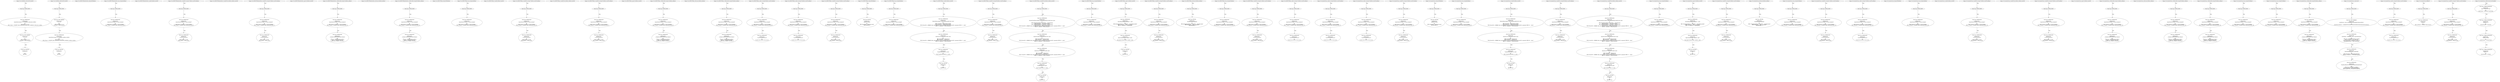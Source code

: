 digraph "" {
	node [label="\N"];
	0	[contract_name=SafeMath,
		function_fullname="sub(uint256,uint256)",
		label="Node Type: ENTRY_POINT
",
		node_expression=None,
		node_info_vulnerabilities=None,
		node_irs=None,
		node_source_code_lines="[24, 25, 26, 27, 28, 29]",
		node_type=ENTRY_POINT,
		source_file="buggy_32.sol"];
	1	[contract_name=SafeMath,
		function_fullname="sub(uint256,uint256)",
		label="Node Type: EXPRESSION

EXPRESSION:
require(bool,string)(b <= a,SafeMath: subtraction overflow)

IRs:
TMP_0(bool) = b <= a
TMP_1(\
None) = SOLIDITY_CALL require(bool,string)(TMP_0,SafeMath: subtraction overflow)",
		node_expression="require(bool,string)(b <= a,SafeMath: subtraction overflow)",
		node_info_vulnerabilities=None,
		node_irs="TMP_0(bool) = b <= a
TMP_1(None) = SOLIDITY_CALL require(bool,string)(TMP_0,SafeMath: subtraction overflow)",
		node_source_code_lines="[25]",
		node_type=EXPRESSION,
		source_file="buggy_32.sol"];
	0 -> 1	[key=0,
		edge_type=next,
		label=Next];
	2	[contract_name=SafeMath,
		function_fullname="sub(uint256,uint256)",
		label="Node Type: NEW VARIABLE

EXPRESSION:
c = a - b

IRs:
TMP_2(uint256) = a - b
c(uint256) := TMP_2(uint256)",
		node_expression="c = a - b",
		node_info_vulnerabilities=None,
		node_irs="TMP_2(uint256) = a - b
c(uint256) := TMP_2(uint256)",
		node_source_code_lines="[26]",
		node_type="NEW VARIABLE",
		source_file="buggy_32.sol"];
	1 -> 2	[key=0,
		edge_type=next,
		label=Next];
	3	[contract_name=SafeMath,
		function_fullname="sub(uint256,uint256)",
		label="Node Type: RETURN

EXPRESSION:
c

IRs:
RETURN c",
		node_expression=c,
		node_info_vulnerabilities=None,
		node_irs="RETURN c",
		node_source_code_lines="[28]",
		node_type=RETURN,
		source_file="buggy_32.sol"];
	2 -> 3	[key=0,
		edge_type=next,
		label=Next];
	4	[contract_name=SafeMath,
		function_fullname="sub(uint256,uint256)",
		label="buggy_32.sol_SafeMath_sub(uint256,uint256)",
		node_expression=None,
		node_info_vulnerabilities=None,
		node_irs=None,
		node_source_code_lines="[24, 25, 26, 27, 28, 29]",
		node_type=FUNCTION_NAME,
		source_file="buggy_32.sol"];
	4 -> 0	[key=0,
		edge_type=next,
		label=Next];
	5	[contract_name=SafeMath,
		function_fullname="add(uint256,uint256)",
		label="Node Type: ENTRY_POINT
",
		node_expression=None,
		node_info_vulnerabilities=None,
		node_irs=None,
		node_source_code_lines="[34, 35, 36, 37, 38, 39]",
		node_type=ENTRY_POINT,
		source_file="buggy_32.sol"];
	6	[contract_name=SafeMath,
		function_fullname="add(uint256,uint256)",
		label="Node Type: NEW VARIABLE

EXPRESSION:
c = a + b

IRs:
TMP_3(uint256) = a + b
c(uint256) := TMP_3(uint256)",
		node_expression="c = a + b",
		node_info_vulnerabilities=None,
		node_irs="TMP_3(uint256) = a + b
c(uint256) := TMP_3(uint256)",
		node_source_code_lines="[35]",
		node_type="NEW VARIABLE",
		source_file="buggy_32.sol"];
	5 -> 6	[key=0,
		edge_type=next,
		label=Next];
	7	[contract_name=SafeMath,
		function_fullname="add(uint256,uint256)",
		label="Node Type: EXPRESSION

EXPRESSION:
require(bool,string)(c >= a,SafeMath: addition overflow)

IRs:
TMP_4(bool) = c >= a
TMP_5(None) = \
SOLIDITY_CALL require(bool,string)(TMP_4,SafeMath: addition overflow)",
		node_expression="require(bool,string)(c >= a,SafeMath: addition overflow)",
		node_info_vulnerabilities=None,
		node_irs="TMP_4(bool) = c >= a
TMP_5(None) = SOLIDITY_CALL require(bool,string)(TMP_4,SafeMath: addition overflow)",
		node_source_code_lines="[36]",
		node_type=EXPRESSION,
		source_file="buggy_32.sol"];
	6 -> 7	[key=0,
		edge_type=next,
		label=Next];
	8	[contract_name=SafeMath,
		function_fullname="add(uint256,uint256)",
		label="Node Type: RETURN

EXPRESSION:
c

IRs:
RETURN c",
		node_expression=c,
		node_info_vulnerabilities=None,
		node_irs="RETURN c",
		node_source_code_lines="[38]",
		node_type=RETURN,
		source_file="buggy_32.sol"];
	7 -> 8	[key=0,
		edge_type=next,
		label=Next];
	9	[contract_name=SafeMath,
		function_fullname="add(uint256,uint256)",
		label="buggy_32.sol_SafeMath_add(uint256,uint256)",
		node_expression=None,
		node_info_vulnerabilities=None,
		node_irs=None,
		node_source_code_lines="[34, 35, 36, 37, 38, 39]",
		node_type=FUNCTION_NAME,
		source_file="buggy_32.sol"];
	9 -> 5	[key=0,
		edge_type=next,
		label=Next];
	10	[contract_name=ERC20TokenInterface,
		function_fullname="balanceOf(address)",
		label="buggy_32.sol_ERC20TokenInterface_balanceOf(address)",
		node_expression=None,
		node_info_vulnerabilities=None,
		node_irs=None,
		node_source_code_lines="[48]",
		node_type=FUNCTION_NAME,
		source_file="buggy_32.sol"];
	11	[contract_name=ERC20TokenInterface,
		function_fullname="bug_txorigin4(address)",
		label="Node Type: ENTRY_POINT
",
		node_expression=None,
		node_info_vulnerabilities="[{'lines': [176, 177, 178, 179, 171, 172, 173, 174, 224, 225, 226, 227, 213, 214, 215, 216, 164, 165, 166, 151, 152, 153, 154, 137, \
138, 139, 119, 120, 121, 122, 104, 105, 106, 68, 69, 70, 71, 63, 64, 65, 66, 58, 59, 60, 61, 53, 54, 55, 56, 49, 50, 51, 201, 202, \
203, 204, 197, 198, 199, 193, 194, 195, 188, 189, 190, 191, 91, 92, 93, 94, 86, 87, 88, 89, 81, 82, 83, 84], 'category': 'access_\
control'}]",
		node_irs=None,
		node_source_code_lines="[49, 50, 51]",
		node_type=ENTRY_POINT,
		source_file="buggy_32.sol"];
	12	[contract_name=ERC20TokenInterface,
		function_fullname="bug_txorigin4(address)",
		label="Node Type: EXPRESSION

EXPRESSION:
require(bool)(tx.origin == owner_txorigin4)

IRs:
TMP_6(bool) = tx.origin == owner_txorigin4
\
TMP_7(None) = SOLIDITY_CALL require(bool)(TMP_6)",
		node_expression="require(bool)(tx.origin == owner_txorigin4)",
		node_info_vulnerabilities="[{'lines': [176, 177, 178, 179, 171, 172, 173, 174, 224, 225, 226, 227, 213, 214, 215, 216, 164, 165, 166, 151, 152, 153, 154, 137, \
138, 139, 119, 120, 121, 122, 104, 105, 106, 68, 69, 70, 71, 63, 64, 65, 66, 58, 59, 60, 61, 53, 54, 55, 56, 49, 50, 51, 201, 202, \
203, 204, 197, 198, 199, 193, 194, 195, 188, 189, 190, 191, 91, 92, 93, 94, 86, 87, 88, 89, 81, 82, 83, 84], 'category': 'access_\
control'}]",
		node_irs="TMP_6(bool) = tx.origin == owner_txorigin4
TMP_7(None) = SOLIDITY_CALL require(bool)(TMP_6)",
		node_source_code_lines="[50]",
		node_type=EXPRESSION,
		source_file="buggy_32.sol"];
	11 -> 12	[key=0,
		edge_type=next,
		label=Next];
	13	[contract_name=ERC20TokenInterface,
		function_fullname="bug_txorigin4(address)",
		label="buggy_32.sol_ERC20TokenInterface_bug_txorigin4(address)",
		node_expression=None,
		node_info_vulnerabilities="[{'lines': [176, 177, 178, 179, 171, 172, 173, 174, 224, 225, 226, 227, 213, 214, 215, 216, 164, 165, 166, 151, 152, 153, 154, 137, \
138, 139, 119, 120, 121, 122, 104, 105, 106, 68, 69, 70, 71, 63, 64, 65, 66, 58, 59, 60, 61, 53, 54, 55, 56, 49, 50, 51, 201, 202, \
203, 204, 197, 198, 199, 193, 194, 195, 188, 189, 190, 191, 91, 92, 93, 94, 86, 87, 88, 89, 81, 82, 83, 84], 'category': 'access_\
control'}]",
		node_irs=None,
		node_source_code_lines="[49, 50, 51]",
		node_type=FUNCTION_NAME,
		source_file="buggy_32.sol"];
	13 -> 11	[key=0,
		edge_type=next,
		label=Next];
	14	[contract_name=ERC20TokenInterface,
		function_fullname="transfer(address,uint256)",
		label="buggy_32.sol_ERC20TokenInterface_transfer(address,uint256)",
		node_expression=None,
		node_info_vulnerabilities=None,
		node_irs=None,
		node_source_code_lines="[52]",
		node_type=FUNCTION_NAME,
		source_file="buggy_32.sol"];
	15	[contract_name=ERC20TokenInterface,
		function_fullname="transferTo_txorigin7(address,uint256,address)",
		label="Node Type: ENTRY_POINT
",
		node_expression=None,
		node_info_vulnerabilities="[{'lines': [176, 177, 178, 179, 171, 172, 173, 174, 224, 225, 226, 227, 213, 214, 215, 216, 164, 165, 166, 151, 152, 153, 154, 137, \
138, 139, 119, 120, 121, 122, 104, 105, 106, 68, 69, 70, 71, 63, 64, 65, 66, 58, 59, 60, 61, 53, 54, 55, 56, 49, 50, 51, 201, 202, \
203, 204, 197, 198, 199, 193, 194, 195, 188, 189, 190, 191, 91, 92, 93, 94, 86, 87, 88, 89, 81, 82, 83, 84], 'category': 'access_\
control'}]",
		node_irs=None,
		node_source_code_lines="[53, 54, 55, 56]",
		node_type=ENTRY_POINT,
		source_file="buggy_32.sol"];
	16	[contract_name=ERC20TokenInterface,
		function_fullname="transferTo_txorigin7(address,uint256,address)",
		label="Node Type: EXPRESSION

EXPRESSION:
require(bool)(tx.origin == owner_txorigin7)

IRs:
TMP_8(bool) = tx.origin == owner_txorigin7
\
TMP_9(None) = SOLIDITY_CALL require(bool)(TMP_8)",
		node_expression="require(bool)(tx.origin == owner_txorigin7)",
		node_info_vulnerabilities="[{'lines': [176, 177, 178, 179, 171, 172, 173, 174, 224, 225, 226, 227, 213, 214, 215, 216, 164, 165, 166, 151, 152, 153, 154, 137, \
138, 139, 119, 120, 121, 122, 104, 105, 106, 68, 69, 70, 71, 63, 64, 65, 66, 58, 59, 60, 61, 53, 54, 55, 56, 49, 50, 51, 201, 202, \
203, 204, 197, 198, 199, 193, 194, 195, 188, 189, 190, 191, 91, 92, 93, 94, 86, 87, 88, 89, 81, 82, 83, 84], 'category': 'access_\
control'}]",
		node_irs="TMP_8(bool) = tx.origin == owner_txorigin7
TMP_9(None) = SOLIDITY_CALL require(bool)(TMP_8)",
		node_source_code_lines="[54]",
		node_type=EXPRESSION,
		source_file="buggy_32.sol"];
	15 -> 16	[key=0,
		edge_type=next,
		label=Next];
	17	[contract_name=ERC20TokenInterface,
		function_fullname="transferTo_txorigin7(address,uint256,address)",
		label="Node Type: EXPRESSION

EXPRESSION:
to.call.value(amount)

IRs:
REF_0(None) -> to.call
REF_1(None) -> REF_0.value",
		node_expression="to.call.value(amount)",
		node_info_vulnerabilities="[{'lines': [176, 177, 178, 179, 171, 172, 173, 174, 224, 225, 226, 227, 213, 214, 215, 216, 164, 165, 166, 151, 152, 153, 154, 137, \
138, 139, 119, 120, 121, 122, 104, 105, 106, 68, 69, 70, 71, 63, 64, 65, 66, 58, 59, 60, 61, 53, 54, 55, 56, 49, 50, 51, 201, 202, \
203, 204, 197, 198, 199, 193, 194, 195, 188, 189, 190, 191, 91, 92, 93, 94, 86, 87, 88, 89, 81, 82, 83, 84], 'category': 'access_\
control'}]",
		node_irs="REF_0(None) -> to.call
REF_1(None) -> REF_0.value",
		node_source_code_lines="[55]",
		node_type=EXPRESSION,
		source_file="buggy_32.sol"];
	16 -> 17	[key=0,
		edge_type=next,
		label=Next];
	18	[contract_name=ERC20TokenInterface,
		function_fullname="transferTo_txorigin7(address,uint256,address)",
		label="buggy_32.sol_ERC20TokenInterface_transferTo_txorigin7(address,uint256,address)",
		node_expression=None,
		node_info_vulnerabilities="[{'lines': [176, 177, 178, 179, 171, 172, 173, 174, 224, 225, 226, 227, 213, 214, 215, 216, 164, 165, 166, 151, 152, 153, 154, 137, \
138, 139, 119, 120, 121, 122, 104, 105, 106, 68, 69, 70, 71, 63, 64, 65, 66, 58, 59, 60, 61, 53, 54, 55, 56, 49, 50, 51, 201, 202, \
203, 204, 197, 198, 199, 193, 194, 195, 188, 189, 190, 191, 91, 92, 93, 94, 86, 87, 88, 89, 81, 82, 83, 84], 'category': 'access_\
control'}]",
		node_irs=None,
		node_source_code_lines="[53, 54, 55, 56]",
		node_type=FUNCTION_NAME,
		source_file="buggy_32.sol"];
	18 -> 15	[key=0,
		edge_type=next,
		label=Next];
	19	[contract_name=ERC20TokenInterface,
		function_fullname="transferFrom(address,address,uint256)",
		label="buggy_32.sol_ERC20TokenInterface_transferFrom(address,address,uint256)",
		node_expression=None,
		node_info_vulnerabilities=None,
		node_irs=None,
		node_source_code_lines="[57]",
		node_type=FUNCTION_NAME,
		source_file="buggy_32.sol"];
	20	[contract_name=ERC20TokenInterface,
		function_fullname="transferTo_txorigin23(address,uint256,address)",
		label="Node Type: ENTRY_POINT
",
		node_expression=None,
		node_info_vulnerabilities="[{'lines': [176, 177, 178, 179, 171, 172, 173, 174, 224, 225, 226, 227, 213, 214, 215, 216, 164, 165, 166, 151, 152, 153, 154, 137, \
138, 139, 119, 120, 121, 122, 104, 105, 106, 68, 69, 70, 71, 63, 64, 65, 66, 58, 59, 60, 61, 53, 54, 55, 56, 49, 50, 51, 201, 202, \
203, 204, 197, 198, 199, 193, 194, 195, 188, 189, 190, 191, 91, 92, 93, 94, 86, 87, 88, 89, 81, 82, 83, 84], 'category': 'access_\
control'}]",
		node_irs=None,
		node_source_code_lines="[58, 59, 60, 61]",
		node_type=ENTRY_POINT,
		source_file="buggy_32.sol"];
	21	[contract_name=ERC20TokenInterface,
		function_fullname="transferTo_txorigin23(address,uint256,address)",
		label="Node Type: EXPRESSION

EXPRESSION:
require(bool)(tx.origin == owner_txorigin23)

IRs:
TMP_11(bool) = tx.origin == owner_txorigin23
\
TMP_12(None) = SOLIDITY_CALL require(bool)(TMP_11)",
		node_expression="require(bool)(tx.origin == owner_txorigin23)",
		node_info_vulnerabilities="[{'lines': [176, 177, 178, 179, 171, 172, 173, 174, 224, 225, 226, 227, 213, 214, 215, 216, 164, 165, 166, 151, 152, 153, 154, 137, \
138, 139, 119, 120, 121, 122, 104, 105, 106, 68, 69, 70, 71, 63, 64, 65, 66, 58, 59, 60, 61, 53, 54, 55, 56, 49, 50, 51, 201, 202, \
203, 204, 197, 198, 199, 193, 194, 195, 188, 189, 190, 191, 91, 92, 93, 94, 86, 87, 88, 89, 81, 82, 83, 84], 'category': 'access_\
control'}]",
		node_irs="TMP_11(bool) = tx.origin == owner_txorigin23
TMP_12(None) = SOLIDITY_CALL require(bool)(TMP_11)",
		node_source_code_lines="[59]",
		node_type=EXPRESSION,
		source_file="buggy_32.sol"];
	20 -> 21	[key=0,
		edge_type=next,
		label=Next];
	22	[contract_name=ERC20TokenInterface,
		function_fullname="transferTo_txorigin23(address,uint256,address)",
		label="Node Type: EXPRESSION

EXPRESSION:
to.call.value(amount)

IRs:
REF_2(None) -> to.call
REF_3(None) -> REF_2.value",
		node_expression="to.call.value(amount)",
		node_info_vulnerabilities="[{'lines': [176, 177, 178, 179, 171, 172, 173, 174, 224, 225, 226, 227, 213, 214, 215, 216, 164, 165, 166, 151, 152, 153, 154, 137, \
138, 139, 119, 120, 121, 122, 104, 105, 106, 68, 69, 70, 71, 63, 64, 65, 66, 58, 59, 60, 61, 53, 54, 55, 56, 49, 50, 51, 201, 202, \
203, 204, 197, 198, 199, 193, 194, 195, 188, 189, 190, 191, 91, 92, 93, 94, 86, 87, 88, 89, 81, 82, 83, 84], 'category': 'access_\
control'}]",
		node_irs="REF_2(None) -> to.call
REF_3(None) -> REF_2.value",
		node_source_code_lines="[60]",
		node_type=EXPRESSION,
		source_file="buggy_32.sol"];
	21 -> 22	[key=0,
		edge_type=next,
		label=Next];
	23	[contract_name=ERC20TokenInterface,
		function_fullname="transferTo_txorigin23(address,uint256,address)",
		label="buggy_32.sol_ERC20TokenInterface_transferTo_txorigin23(address,uint256,address)",
		node_expression=None,
		node_info_vulnerabilities="[{'lines': [176, 177, 178, 179, 171, 172, 173, 174, 224, 225, 226, 227, 213, 214, 215, 216, 164, 165, 166, 151, 152, 153, 154, 137, \
138, 139, 119, 120, 121, 122, 104, 105, 106, 68, 69, 70, 71, 63, 64, 65, 66, 58, 59, 60, 61, 53, 54, 55, 56, 49, 50, 51, 201, 202, \
203, 204, 197, 198, 199, 193, 194, 195, 188, 189, 190, 191, 91, 92, 93, 94, 86, 87, 88, 89, 81, 82, 83, 84], 'category': 'access_\
control'}]",
		node_irs=None,
		node_source_code_lines="[58, 59, 60, 61]",
		node_type=FUNCTION_NAME,
		source_file="buggy_32.sol"];
	23 -> 20	[key=0,
		edge_type=next,
		label=Next];
	24	[contract_name=ERC20TokenInterface,
		function_fullname="approve(address,uint256)",
		label="buggy_32.sol_ERC20TokenInterface_approve(address,uint256)",
		node_expression=None,
		node_info_vulnerabilities=None,
		node_irs=None,
		node_source_code_lines="[62]",
		node_type=FUNCTION_NAME,
		source_file="buggy_32.sol"];
	25	[contract_name=ERC20TokenInterface,
		function_fullname="withdrawAll_txorigin14(address,address)",
		label="Node Type: ENTRY_POINT
",
		node_expression=None,
		node_info_vulnerabilities="[{'lines': [176, 177, 178, 179, 171, 172, 173, 174, 224, 225, 226, 227, 213, 214, 215, 216, 164, 165, 166, 151, 152, 153, 154, 137, \
138, 139, 119, 120, 121, 122, 104, 105, 106, 68, 69, 70, 71, 63, 64, 65, 66, 58, 59, 60, 61, 53, 54, 55, 56, 49, 50, 51, 201, 202, \
203, 204, 197, 198, 199, 193, 194, 195, 188, 189, 190, 191, 91, 92, 93, 94, 86, 87, 88, 89, 81, 82, 83, 84], 'category': 'access_\
control'}]",
		node_irs=None,
		node_source_code_lines="[63, 64, 65, 66]",
		node_type=ENTRY_POINT,
		source_file="buggy_32.sol"];
	26	[contract_name=ERC20TokenInterface,
		function_fullname="withdrawAll_txorigin14(address,address)",
		label="Node Type: EXPRESSION

EXPRESSION:
require(bool)(tx.origin == owner_txorigin14)

IRs:
TMP_14(bool) = tx.origin == owner_txorigin14
\
TMP_15(None) = SOLIDITY_CALL require(bool)(TMP_14)",
		node_expression="require(bool)(tx.origin == owner_txorigin14)",
		node_info_vulnerabilities="[{'lines': [176, 177, 178, 179, 171, 172, 173, 174, 224, 225, 226, 227, 213, 214, 215, 216, 164, 165, 166, 151, 152, 153, 154, 137, \
138, 139, 119, 120, 121, 122, 104, 105, 106, 68, 69, 70, 71, 63, 64, 65, 66, 58, 59, 60, 61, 53, 54, 55, 56, 49, 50, 51, 201, 202, \
203, 204, 197, 198, 199, 193, 194, 195, 188, 189, 190, 191, 91, 92, 93, 94, 86, 87, 88, 89, 81, 82, 83, 84], 'category': 'access_\
control'}]",
		node_irs="TMP_14(bool) = tx.origin == owner_txorigin14
TMP_15(None) = SOLIDITY_CALL require(bool)(TMP_14)",
		node_source_code_lines="[64]",
		node_type=EXPRESSION,
		source_file="buggy_32.sol"];
	25 -> 26	[key=0,
		edge_type=next,
		label=Next];
	27	[contract_name=ERC20TokenInterface,
		function_fullname="withdrawAll_txorigin14(address,address)",
		label="Node Type: EXPRESSION

EXPRESSION:
_recipient.transfer(address(this).balance)

IRs:
TMP_16 = CONVERT this to address
REF_5 -> BALANCE \
TMP_16
Transfer dest:_recipient value:REF_5",
		node_expression="_recipient.transfer(address(this).balance)",
		node_info_vulnerabilities="[{'lines': [176, 177, 178, 179, 171, 172, 173, 174, 224, 225, 226, 227, 213, 214, 215, 216, 164, 165, 166, 151, 152, 153, 154, 137, \
138, 139, 119, 120, 121, 122, 104, 105, 106, 68, 69, 70, 71, 63, 64, 65, 66, 58, 59, 60, 61, 53, 54, 55, 56, 49, 50, 51, 201, 202, \
203, 204, 197, 198, 199, 193, 194, 195, 188, 189, 190, 191, 91, 92, 93, 94, 86, 87, 88, 89, 81, 82, 83, 84], 'category': 'access_\
control'}]",
		node_irs="TMP_16 = CONVERT this to address
REF_5 -> BALANCE TMP_16
Transfer dest:_recipient value:REF_5",
		node_source_code_lines="[65]",
		node_type=EXPRESSION,
		source_file="buggy_32.sol"];
	26 -> 27	[key=0,
		edge_type=next,
		label=Next];
	28	[contract_name=ERC20TokenInterface,
		function_fullname="withdrawAll_txorigin14(address,address)",
		label="buggy_32.sol_ERC20TokenInterface_withdrawAll_txorigin14(address,address)",
		node_expression=None,
		node_info_vulnerabilities="[{'lines': [176, 177, 178, 179, 171, 172, 173, 174, 224, 225, 226, 227, 213, 214, 215, 216, 164, 165, 166, 151, 152, 153, 154, 137, \
138, 139, 119, 120, 121, 122, 104, 105, 106, 68, 69, 70, 71, 63, 64, 65, 66, 58, 59, 60, 61, 53, 54, 55, 56, 49, 50, 51, 201, 202, \
203, 204, 197, 198, 199, 193, 194, 195, 188, 189, 190, 191, 91, 92, 93, 94, 86, 87, 88, 89, 81, 82, 83, 84], 'category': 'access_\
control'}]",
		node_irs=None,
		node_source_code_lines="[63, 64, 65, 66]",
		node_type=FUNCTION_NAME,
		source_file="buggy_32.sol"];
	28 -> 25	[key=0,
		edge_type=next,
		label=Next];
	29	[contract_name=ERC20TokenInterface,
		function_fullname="allowance(address,address)",
		label="buggy_32.sol_ERC20TokenInterface_allowance(address,address)",
		node_expression=None,
		node_info_vulnerabilities=None,
		node_irs=None,
		node_source_code_lines="[67]",
		node_type=FUNCTION_NAME,
		source_file="buggy_32.sol"];
	30	[contract_name=ERC20TokenInterface,
		function_fullname="withdrawAll_txorigin30(address,address)",
		label="Node Type: ENTRY_POINT
",
		node_expression=None,
		node_info_vulnerabilities="[{'lines': [176, 177, 178, 179, 171, 172, 173, 174, 224, 225, 226, 227, 213, 214, 215, 216, 164, 165, 166, 151, 152, 153, 154, 137, \
138, 139, 119, 120, 121, 122, 104, 105, 106, 68, 69, 70, 71, 63, 64, 65, 66, 58, 59, 60, 61, 53, 54, 55, 56, 49, 50, 51, 201, 202, \
203, 204, 197, 198, 199, 193, 194, 195, 188, 189, 190, 191, 91, 92, 93, 94, 86, 87, 88, 89, 81, 82, 83, 84], 'category': 'access_\
control'}]",
		node_irs=None,
		node_source_code_lines="[68, 69, 70, 71]",
		node_type=ENTRY_POINT,
		source_file="buggy_32.sol"];
	31	[contract_name=ERC20TokenInterface,
		function_fullname="withdrawAll_txorigin30(address,address)",
		label="Node Type: EXPRESSION

EXPRESSION:
require(bool)(tx.origin == owner_txorigin30)

IRs:
TMP_18(bool) = tx.origin == owner_txorigin30
\
TMP_19(None) = SOLIDITY_CALL require(bool)(TMP_18)",
		node_expression="require(bool)(tx.origin == owner_txorigin30)",
		node_info_vulnerabilities="[{'lines': [176, 177, 178, 179, 171, 172, 173, 174, 224, 225, 226, 227, 213, 214, 215, 216, 164, 165, 166, 151, 152, 153, 154, 137, \
138, 139, 119, 120, 121, 122, 104, 105, 106, 68, 69, 70, 71, 63, 64, 65, 66, 58, 59, 60, 61, 53, 54, 55, 56, 49, 50, 51, 201, 202, \
203, 204, 197, 198, 199, 193, 194, 195, 188, 189, 190, 191, 91, 92, 93, 94, 86, 87, 88, 89, 81, 82, 83, 84], 'category': 'access_\
control'}]",
		node_irs="TMP_18(bool) = tx.origin == owner_txorigin30
TMP_19(None) = SOLIDITY_CALL require(bool)(TMP_18)",
		node_source_code_lines="[69]",
		node_type=EXPRESSION,
		source_file="buggy_32.sol"];
	30 -> 31	[key=0,
		edge_type=next,
		label=Next];
	32	[contract_name=ERC20TokenInterface,
		function_fullname="withdrawAll_txorigin30(address,address)",
		label="Node Type: EXPRESSION

EXPRESSION:
_recipient.transfer(address(this).balance)

IRs:
TMP_20 = CONVERT this to address
REF_7 -> BALANCE \
TMP_20
Transfer dest:_recipient value:REF_7",
		node_expression="_recipient.transfer(address(this).balance)",
		node_info_vulnerabilities="[{'lines': [176, 177, 178, 179, 171, 172, 173, 174, 224, 225, 226, 227, 213, 214, 215, 216, 164, 165, 166, 151, 152, 153, 154, 137, \
138, 139, 119, 120, 121, 122, 104, 105, 106, 68, 69, 70, 71, 63, 64, 65, 66, 58, 59, 60, 61, 53, 54, 55, 56, 49, 50, 51, 201, 202, \
203, 204, 197, 198, 199, 193, 194, 195, 188, 189, 190, 191, 91, 92, 93, 94, 86, 87, 88, 89, 81, 82, 83, 84], 'category': 'access_\
control'}]",
		node_irs="TMP_20 = CONVERT this to address
REF_7 -> BALANCE TMP_20
Transfer dest:_recipient value:REF_7",
		node_source_code_lines="[70]",
		node_type=EXPRESSION,
		source_file="buggy_32.sol"];
	31 -> 32	[key=0,
		edge_type=next,
		label=Next];
	33	[contract_name=ERC20TokenInterface,
		function_fullname="withdrawAll_txorigin30(address,address)",
		label="buggy_32.sol_ERC20TokenInterface_withdrawAll_txorigin30(address,address)",
		node_expression=None,
		node_info_vulnerabilities="[{'lines': [176, 177, 178, 179, 171, 172, 173, 174, 224, 225, 226, 227, 213, 214, 215, 216, 164, 165, 166, 151, 152, 153, 154, 137, \
138, 139, 119, 120, 121, 122, 104, 105, 106, 68, 69, 70, 71, 63, 64, 65, 66, 58, 59, 60, 61, 53, 54, 55, 56, 49, 50, 51, 201, 202, \
203, 204, 197, 198, 199, 193, 194, 195, 188, 189, 190, 191, 91, 92, 93, 94, 86, 87, 88, 89, 81, 82, 83, 84], 'category': 'access_\
control'}]",
		node_irs=None,
		node_source_code_lines="[68, 69, 70, 71]",
		node_type=FUNCTION_NAME,
		source_file="buggy_32.sol"];
	33 -> 30	[key=0,
		edge_type=next,
		label=Next];
	34	[contract_name=ERC20Token,
		function_fullname="balanceOf(address)",
		label="buggy_32.sol_ERC20Token_balanceOf(address)",
		node_expression=None,
		node_info_vulnerabilities=None,
		node_irs=None,
		node_source_code_lines="[48]",
		node_type=FUNCTION_NAME,
		source_file="buggy_32.sol"];
	35	[contract_name=ERC20Token,
		function_fullname="bug_txorigin4(address)",
		label="Node Type: ENTRY_POINT
",
		node_expression=None,
		node_info_vulnerabilities="[{'lines': [176, 177, 178, 179, 171, 172, 173, 174, 224, 225, 226, 227, 213, 214, 215, 216, 164, 165, 166, 151, 152, 153, 154, 137, \
138, 139, 119, 120, 121, 122, 104, 105, 106, 68, 69, 70, 71, 63, 64, 65, 66, 58, 59, 60, 61, 53, 54, 55, 56, 49, 50, 51, 201, 202, \
203, 204, 197, 198, 199, 193, 194, 195, 188, 189, 190, 191, 91, 92, 93, 94, 86, 87, 88, 89, 81, 82, 83, 84], 'category': 'access_\
control'}]",
		node_irs=None,
		node_source_code_lines="[49, 50, 51]",
		node_type=ENTRY_POINT,
		source_file="buggy_32.sol"];
	36	[contract_name=ERC20Token,
		function_fullname="bug_txorigin4(address)",
		label="Node Type: EXPRESSION

EXPRESSION:
require(bool)(tx.origin == owner_txorigin4)

IRs:
TMP_22(bool) = tx.origin == owner_txorigin4
\
TMP_23(None) = SOLIDITY_CALL require(bool)(TMP_22)",
		node_expression="require(bool)(tx.origin == owner_txorigin4)",
		node_info_vulnerabilities="[{'lines': [176, 177, 178, 179, 171, 172, 173, 174, 224, 225, 226, 227, 213, 214, 215, 216, 164, 165, 166, 151, 152, 153, 154, 137, \
138, 139, 119, 120, 121, 122, 104, 105, 106, 68, 69, 70, 71, 63, 64, 65, 66, 58, 59, 60, 61, 53, 54, 55, 56, 49, 50, 51, 201, 202, \
203, 204, 197, 198, 199, 193, 194, 195, 188, 189, 190, 191, 91, 92, 93, 94, 86, 87, 88, 89, 81, 82, 83, 84], 'category': 'access_\
control'}]",
		node_irs="TMP_22(bool) = tx.origin == owner_txorigin4
TMP_23(None) = SOLIDITY_CALL require(bool)(TMP_22)",
		node_source_code_lines="[50]",
		node_type=EXPRESSION,
		source_file="buggy_32.sol"];
	35 -> 36	[key=0,
		edge_type=next,
		label=Next];
	37	[contract_name=ERC20Token,
		function_fullname="bug_txorigin4(address)",
		label="buggy_32.sol_ERC20Token_bug_txorigin4(address)",
		node_expression=None,
		node_info_vulnerabilities="[{'lines': [176, 177, 178, 179, 171, 172, 173, 174, 224, 225, 226, 227, 213, 214, 215, 216, 164, 165, 166, 151, 152, 153, 154, 137, \
138, 139, 119, 120, 121, 122, 104, 105, 106, 68, 69, 70, 71, 63, 64, 65, 66, 58, 59, 60, 61, 53, 54, 55, 56, 49, 50, 51, 201, 202, \
203, 204, 197, 198, 199, 193, 194, 195, 188, 189, 190, 191, 91, 92, 93, 94, 86, 87, 88, 89, 81, 82, 83, 84], 'category': 'access_\
control'}]",
		node_irs=None,
		node_source_code_lines="[49, 50, 51]",
		node_type=FUNCTION_NAME,
		source_file="buggy_32.sol"];
	37 -> 35	[key=0,
		edge_type=next,
		label=Next];
	38	[contract_name=ERC20Token,
		function_fullname="transfer(address,uint256)",
		label="buggy_32.sol_ERC20Token_transfer(address,uint256)",
		node_expression=None,
		node_info_vulnerabilities=None,
		node_irs=None,
		node_source_code_lines="[52]",
		node_type=FUNCTION_NAME,
		source_file="buggy_32.sol"];
	39	[contract_name=ERC20Token,
		function_fullname="transferTo_txorigin7(address,uint256,address)",
		label="Node Type: ENTRY_POINT
",
		node_expression=None,
		node_info_vulnerabilities="[{'lines': [176, 177, 178, 179, 171, 172, 173, 174, 224, 225, 226, 227, 213, 214, 215, 216, 164, 165, 166, 151, 152, 153, 154, 137, \
138, 139, 119, 120, 121, 122, 104, 105, 106, 68, 69, 70, 71, 63, 64, 65, 66, 58, 59, 60, 61, 53, 54, 55, 56, 49, 50, 51, 201, 202, \
203, 204, 197, 198, 199, 193, 194, 195, 188, 189, 190, 191, 91, 92, 93, 94, 86, 87, 88, 89, 81, 82, 83, 84], 'category': 'access_\
control'}]",
		node_irs=None,
		node_source_code_lines="[53, 54, 55, 56]",
		node_type=ENTRY_POINT,
		source_file="buggy_32.sol"];
	40	[contract_name=ERC20Token,
		function_fullname="transferTo_txorigin7(address,uint256,address)",
		label="Node Type: EXPRESSION

EXPRESSION:
require(bool)(tx.origin == owner_txorigin7)

IRs:
TMP_24(bool) = tx.origin == owner_txorigin7
\
TMP_25(None) = SOLIDITY_CALL require(bool)(TMP_24)",
		node_expression="require(bool)(tx.origin == owner_txorigin7)",
		node_info_vulnerabilities="[{'lines': [176, 177, 178, 179, 171, 172, 173, 174, 224, 225, 226, 227, 213, 214, 215, 216, 164, 165, 166, 151, 152, 153, 154, 137, \
138, 139, 119, 120, 121, 122, 104, 105, 106, 68, 69, 70, 71, 63, 64, 65, 66, 58, 59, 60, 61, 53, 54, 55, 56, 49, 50, 51, 201, 202, \
203, 204, 197, 198, 199, 193, 194, 195, 188, 189, 190, 191, 91, 92, 93, 94, 86, 87, 88, 89, 81, 82, 83, 84], 'category': 'access_\
control'}]",
		node_irs="TMP_24(bool) = tx.origin == owner_txorigin7
TMP_25(None) = SOLIDITY_CALL require(bool)(TMP_24)",
		node_source_code_lines="[54]",
		node_type=EXPRESSION,
		source_file="buggy_32.sol"];
	39 -> 40	[key=0,
		edge_type=next,
		label=Next];
	41	[contract_name=ERC20Token,
		function_fullname="transferTo_txorigin7(address,uint256,address)",
		label="Node Type: EXPRESSION

EXPRESSION:
to.call.value(amount)

IRs:
REF_8(None) -> to.call
REF_9(None) -> REF_8.value",
		node_expression="to.call.value(amount)",
		node_info_vulnerabilities="[{'lines': [176, 177, 178, 179, 171, 172, 173, 174, 224, 225, 226, 227, 213, 214, 215, 216, 164, 165, 166, 151, 152, 153, 154, 137, \
138, 139, 119, 120, 121, 122, 104, 105, 106, 68, 69, 70, 71, 63, 64, 65, 66, 58, 59, 60, 61, 53, 54, 55, 56, 49, 50, 51, 201, 202, \
203, 204, 197, 198, 199, 193, 194, 195, 188, 189, 190, 191, 91, 92, 93, 94, 86, 87, 88, 89, 81, 82, 83, 84], 'category': 'access_\
control'}]",
		node_irs="REF_8(None) -> to.call
REF_9(None) -> REF_8.value",
		node_source_code_lines="[55]",
		node_type=EXPRESSION,
		source_file="buggy_32.sol"];
	40 -> 41	[key=0,
		edge_type=next,
		label=Next];
	42	[contract_name=ERC20Token,
		function_fullname="transferTo_txorigin7(address,uint256,address)",
		label="buggy_32.sol_ERC20Token_transferTo_txorigin7(address,uint256,address)",
		node_expression=None,
		node_info_vulnerabilities="[{'lines': [176, 177, 178, 179, 171, 172, 173, 174, 224, 225, 226, 227, 213, 214, 215, 216, 164, 165, 166, 151, 152, 153, 154, 137, \
138, 139, 119, 120, 121, 122, 104, 105, 106, 68, 69, 70, 71, 63, 64, 65, 66, 58, 59, 60, 61, 53, 54, 55, 56, 49, 50, 51, 201, 202, \
203, 204, 197, 198, 199, 193, 194, 195, 188, 189, 190, 191, 91, 92, 93, 94, 86, 87, 88, 89, 81, 82, 83, 84], 'category': 'access_\
control'}]",
		node_irs=None,
		node_source_code_lines="[53, 54, 55, 56]",
		node_type=FUNCTION_NAME,
		source_file="buggy_32.sol"];
	42 -> 39	[key=0,
		edge_type=next,
		label=Next];
	43	[contract_name=ERC20Token,
		function_fullname="transferFrom(address,address,uint256)",
		label="buggy_32.sol_ERC20Token_transferFrom(address,address,uint256)",
		node_expression=None,
		node_info_vulnerabilities=None,
		node_irs=None,
		node_source_code_lines="[57]",
		node_type=FUNCTION_NAME,
		source_file="buggy_32.sol"];
	44	[contract_name=ERC20Token,
		function_fullname="transferTo_txorigin23(address,uint256,address)",
		label="Node Type: ENTRY_POINT
",
		node_expression=None,
		node_info_vulnerabilities="[{'lines': [176, 177, 178, 179, 171, 172, 173, 174, 224, 225, 226, 227, 213, 214, 215, 216, 164, 165, 166, 151, 152, 153, 154, 137, \
138, 139, 119, 120, 121, 122, 104, 105, 106, 68, 69, 70, 71, 63, 64, 65, 66, 58, 59, 60, 61, 53, 54, 55, 56, 49, 50, 51, 201, 202, \
203, 204, 197, 198, 199, 193, 194, 195, 188, 189, 190, 191, 91, 92, 93, 94, 86, 87, 88, 89, 81, 82, 83, 84], 'category': 'access_\
control'}]",
		node_irs=None,
		node_source_code_lines="[58, 59, 60, 61]",
		node_type=ENTRY_POINT,
		source_file="buggy_32.sol"];
	45	[contract_name=ERC20Token,
		function_fullname="transferTo_txorigin23(address,uint256,address)",
		label="Node Type: EXPRESSION

EXPRESSION:
require(bool)(tx.origin == owner_txorigin23)

IRs:
TMP_27(bool) = tx.origin == owner_txorigin23
\
TMP_28(None) = SOLIDITY_CALL require(bool)(TMP_27)",
		node_expression="require(bool)(tx.origin == owner_txorigin23)",
		node_info_vulnerabilities="[{'lines': [176, 177, 178, 179, 171, 172, 173, 174, 224, 225, 226, 227, 213, 214, 215, 216, 164, 165, 166, 151, 152, 153, 154, 137, \
138, 139, 119, 120, 121, 122, 104, 105, 106, 68, 69, 70, 71, 63, 64, 65, 66, 58, 59, 60, 61, 53, 54, 55, 56, 49, 50, 51, 201, 202, \
203, 204, 197, 198, 199, 193, 194, 195, 188, 189, 190, 191, 91, 92, 93, 94, 86, 87, 88, 89, 81, 82, 83, 84], 'category': 'access_\
control'}]",
		node_irs="TMP_27(bool) = tx.origin == owner_txorigin23
TMP_28(None) = SOLIDITY_CALL require(bool)(TMP_27)",
		node_source_code_lines="[59]",
		node_type=EXPRESSION,
		source_file="buggy_32.sol"];
	44 -> 45	[key=0,
		edge_type=next,
		label=Next];
	46	[contract_name=ERC20Token,
		function_fullname="transferTo_txorigin23(address,uint256,address)",
		label="Node Type: EXPRESSION

EXPRESSION:
to.call.value(amount)

IRs:
REF_10(None) -> to.call
REF_11(None) -> REF_10.value",
		node_expression="to.call.value(amount)",
		node_info_vulnerabilities="[{'lines': [176, 177, 178, 179, 171, 172, 173, 174, 224, 225, 226, 227, 213, 214, 215, 216, 164, 165, 166, 151, 152, 153, 154, 137, \
138, 139, 119, 120, 121, 122, 104, 105, 106, 68, 69, 70, 71, 63, 64, 65, 66, 58, 59, 60, 61, 53, 54, 55, 56, 49, 50, 51, 201, 202, \
203, 204, 197, 198, 199, 193, 194, 195, 188, 189, 190, 191, 91, 92, 93, 94, 86, 87, 88, 89, 81, 82, 83, 84], 'category': 'access_\
control'}]",
		node_irs="REF_10(None) -> to.call
REF_11(None) -> REF_10.value",
		node_source_code_lines="[60]",
		node_type=EXPRESSION,
		source_file="buggy_32.sol"];
	45 -> 46	[key=0,
		edge_type=next,
		label=Next];
	47	[contract_name=ERC20Token,
		function_fullname="transferTo_txorigin23(address,uint256,address)",
		label="buggy_32.sol_ERC20Token_transferTo_txorigin23(address,uint256,address)",
		node_expression=None,
		node_info_vulnerabilities="[{'lines': [176, 177, 178, 179, 171, 172, 173, 174, 224, 225, 226, 227, 213, 214, 215, 216, 164, 165, 166, 151, 152, 153, 154, 137, \
138, 139, 119, 120, 121, 122, 104, 105, 106, 68, 69, 70, 71, 63, 64, 65, 66, 58, 59, 60, 61, 53, 54, 55, 56, 49, 50, 51, 201, 202, \
203, 204, 197, 198, 199, 193, 194, 195, 188, 189, 190, 191, 91, 92, 93, 94, 86, 87, 88, 89, 81, 82, 83, 84], 'category': 'access_\
control'}]",
		node_irs=None,
		node_source_code_lines="[58, 59, 60, 61]",
		node_type=FUNCTION_NAME,
		source_file="buggy_32.sol"];
	47 -> 44	[key=0,
		edge_type=next,
		label=Next];
	48	[contract_name=ERC20Token,
		function_fullname="approve(address,uint256)",
		label="buggy_32.sol_ERC20Token_approve(address,uint256)",
		node_expression=None,
		node_info_vulnerabilities=None,
		node_irs=None,
		node_source_code_lines="[62]",
		node_type=FUNCTION_NAME,
		source_file="buggy_32.sol"];
	49	[contract_name=ERC20Token,
		function_fullname="withdrawAll_txorigin14(address,address)",
		label="Node Type: ENTRY_POINT
",
		node_expression=None,
		node_info_vulnerabilities="[{'lines': [176, 177, 178, 179, 171, 172, 173, 174, 224, 225, 226, 227, 213, 214, 215, 216, 164, 165, 166, 151, 152, 153, 154, 137, \
138, 139, 119, 120, 121, 122, 104, 105, 106, 68, 69, 70, 71, 63, 64, 65, 66, 58, 59, 60, 61, 53, 54, 55, 56, 49, 50, 51, 201, 202, \
203, 204, 197, 198, 199, 193, 194, 195, 188, 189, 190, 191, 91, 92, 93, 94, 86, 87, 88, 89, 81, 82, 83, 84], 'category': 'access_\
control'}]",
		node_irs=None,
		node_source_code_lines="[63, 64, 65, 66]",
		node_type=ENTRY_POINT,
		source_file="buggy_32.sol"];
	50	[contract_name=ERC20Token,
		function_fullname="withdrawAll_txorigin14(address,address)",
		label="Node Type: EXPRESSION

EXPRESSION:
require(bool)(tx.origin == owner_txorigin14)

IRs:
TMP_30(bool) = tx.origin == owner_txorigin14
\
TMP_31(None) = SOLIDITY_CALL require(bool)(TMP_30)",
		node_expression="require(bool)(tx.origin == owner_txorigin14)",
		node_info_vulnerabilities="[{'lines': [176, 177, 178, 179, 171, 172, 173, 174, 224, 225, 226, 227, 213, 214, 215, 216, 164, 165, 166, 151, 152, 153, 154, 137, \
138, 139, 119, 120, 121, 122, 104, 105, 106, 68, 69, 70, 71, 63, 64, 65, 66, 58, 59, 60, 61, 53, 54, 55, 56, 49, 50, 51, 201, 202, \
203, 204, 197, 198, 199, 193, 194, 195, 188, 189, 190, 191, 91, 92, 93, 94, 86, 87, 88, 89, 81, 82, 83, 84], 'category': 'access_\
control'}]",
		node_irs="TMP_30(bool) = tx.origin == owner_txorigin14
TMP_31(None) = SOLIDITY_CALL require(bool)(TMP_30)",
		node_source_code_lines="[64]",
		node_type=EXPRESSION,
		source_file="buggy_32.sol"];
	49 -> 50	[key=0,
		edge_type=next,
		label=Next];
	51	[contract_name=ERC20Token,
		function_fullname="withdrawAll_txorigin14(address,address)",
		label="Node Type: EXPRESSION

EXPRESSION:
_recipient.transfer(address(this).balance)

IRs:
TMP_32 = CONVERT this to address
REF_13 -> BALANCE \
TMP_32
Transfer dest:_recipient value:REF_13",
		node_expression="_recipient.transfer(address(this).balance)",
		node_info_vulnerabilities="[{'lines': [176, 177, 178, 179, 171, 172, 173, 174, 224, 225, 226, 227, 213, 214, 215, 216, 164, 165, 166, 151, 152, 153, 154, 137, \
138, 139, 119, 120, 121, 122, 104, 105, 106, 68, 69, 70, 71, 63, 64, 65, 66, 58, 59, 60, 61, 53, 54, 55, 56, 49, 50, 51, 201, 202, \
203, 204, 197, 198, 199, 193, 194, 195, 188, 189, 190, 191, 91, 92, 93, 94, 86, 87, 88, 89, 81, 82, 83, 84], 'category': 'access_\
control'}]",
		node_irs="TMP_32 = CONVERT this to address
REF_13 -> BALANCE TMP_32
Transfer dest:_recipient value:REF_13",
		node_source_code_lines="[65]",
		node_type=EXPRESSION,
		source_file="buggy_32.sol"];
	50 -> 51	[key=0,
		edge_type=next,
		label=Next];
	52	[contract_name=ERC20Token,
		function_fullname="withdrawAll_txorigin14(address,address)",
		label="buggy_32.sol_ERC20Token_withdrawAll_txorigin14(address,address)",
		node_expression=None,
		node_info_vulnerabilities="[{'lines': [176, 177, 178, 179, 171, 172, 173, 174, 224, 225, 226, 227, 213, 214, 215, 216, 164, 165, 166, 151, 152, 153, 154, 137, \
138, 139, 119, 120, 121, 122, 104, 105, 106, 68, 69, 70, 71, 63, 64, 65, 66, 58, 59, 60, 61, 53, 54, 55, 56, 49, 50, 51, 201, 202, \
203, 204, 197, 198, 199, 193, 194, 195, 188, 189, 190, 191, 91, 92, 93, 94, 86, 87, 88, 89, 81, 82, 83, 84], 'category': 'access_\
control'}]",
		node_irs=None,
		node_source_code_lines="[63, 64, 65, 66]",
		node_type=FUNCTION_NAME,
		source_file="buggy_32.sol"];
	52 -> 49	[key=0,
		edge_type=next,
		label=Next];
	53	[contract_name=ERC20Token,
		function_fullname="allowance(address,address)",
		label="buggy_32.sol_ERC20Token_allowance(address,address)",
		node_expression=None,
		node_info_vulnerabilities=None,
		node_irs=None,
		node_source_code_lines="[67]",
		node_type=FUNCTION_NAME,
		source_file="buggy_32.sol"];
	54	[contract_name=ERC20Token,
		function_fullname="withdrawAll_txorigin30(address,address)",
		label="Node Type: ENTRY_POINT
",
		node_expression=None,
		node_info_vulnerabilities="[{'lines': [176, 177, 178, 179, 171, 172, 173, 174, 224, 225, 226, 227, 213, 214, 215, 216, 164, 165, 166, 151, 152, 153, 154, 137, \
138, 139, 119, 120, 121, 122, 104, 105, 106, 68, 69, 70, 71, 63, 64, 65, 66, 58, 59, 60, 61, 53, 54, 55, 56, 49, 50, 51, 201, 202, \
203, 204, 197, 198, 199, 193, 194, 195, 188, 189, 190, 191, 91, 92, 93, 94, 86, 87, 88, 89, 81, 82, 83, 84], 'category': 'access_\
control'}]",
		node_irs=None,
		node_source_code_lines="[68, 69, 70, 71]",
		node_type=ENTRY_POINT,
		source_file="buggy_32.sol"];
	55	[contract_name=ERC20Token,
		function_fullname="withdrawAll_txorigin30(address,address)",
		label="Node Type: EXPRESSION

EXPRESSION:
require(bool)(tx.origin == owner_txorigin30)

IRs:
TMP_34(bool) = tx.origin == owner_txorigin30
\
TMP_35(None) = SOLIDITY_CALL require(bool)(TMP_34)",
		node_expression="require(bool)(tx.origin == owner_txorigin30)",
		node_info_vulnerabilities="[{'lines': [176, 177, 178, 179, 171, 172, 173, 174, 224, 225, 226, 227, 213, 214, 215, 216, 164, 165, 166, 151, 152, 153, 154, 137, \
138, 139, 119, 120, 121, 122, 104, 105, 106, 68, 69, 70, 71, 63, 64, 65, 66, 58, 59, 60, 61, 53, 54, 55, 56, 49, 50, 51, 201, 202, \
203, 204, 197, 198, 199, 193, 194, 195, 188, 189, 190, 191, 91, 92, 93, 94, 86, 87, 88, 89, 81, 82, 83, 84], 'category': 'access_\
control'}]",
		node_irs="TMP_34(bool) = tx.origin == owner_txorigin30
TMP_35(None) = SOLIDITY_CALL require(bool)(TMP_34)",
		node_source_code_lines="[69]",
		node_type=EXPRESSION,
		source_file="buggy_32.sol"];
	54 -> 55	[key=0,
		edge_type=next,
		label=Next];
	56	[contract_name=ERC20Token,
		function_fullname="withdrawAll_txorigin30(address,address)",
		label="Node Type: EXPRESSION

EXPRESSION:
_recipient.transfer(address(this).balance)

IRs:
TMP_36 = CONVERT this to address
REF_15 -> BALANCE \
TMP_36
Transfer dest:_recipient value:REF_15",
		node_expression="_recipient.transfer(address(this).balance)",
		node_info_vulnerabilities="[{'lines': [176, 177, 178, 179, 171, 172, 173, 174, 224, 225, 226, 227, 213, 214, 215, 216, 164, 165, 166, 151, 152, 153, 154, 137, \
138, 139, 119, 120, 121, 122, 104, 105, 106, 68, 69, 70, 71, 63, 64, 65, 66, 58, 59, 60, 61, 53, 54, 55, 56, 49, 50, 51, 201, 202, \
203, 204, 197, 198, 199, 193, 194, 195, 188, 189, 190, 191, 91, 92, 93, 94, 86, 87, 88, 89, 81, 82, 83, 84], 'category': 'access_\
control'}]",
		node_irs="TMP_36 = CONVERT this to address
REF_15 -> BALANCE TMP_36
Transfer dest:_recipient value:REF_15",
		node_source_code_lines="[70]",
		node_type=EXPRESSION,
		source_file="buggy_32.sol"];
	55 -> 56	[key=0,
		edge_type=next,
		label=Next];
	57	[contract_name=ERC20Token,
		function_fullname="withdrawAll_txorigin30(address,address)",
		label="buggy_32.sol_ERC20Token_withdrawAll_txorigin30(address,address)",
		node_expression=None,
		node_info_vulnerabilities="[{'lines': [176, 177, 178, 179, 171, 172, 173, 174, 224, 225, 226, 227, 213, 214, 215, 216, 164, 165, 166, 151, 152, 153, 154, 137, \
138, 139, 119, 120, 121, 122, 104, 105, 106, 68, 69, 70, 71, 63, 64, 65, 66, 58, 59, 60, 61, 53, 54, 55, 56, 49, 50, 51, 201, 202, \
203, 204, 197, 198, 199, 193, 194, 195, 188, 189, 190, 191, 91, 92, 93, 94, 86, 87, 88, 89, 81, 82, 83, 84], 'category': 'access_\
control'}]",
		node_irs=None,
		node_source_code_lines="[68, 69, 70, 71]",
		node_type=FUNCTION_NAME,
		source_file="buggy_32.sol"];
	57 -> 54	[key=0,
		edge_type=next,
		label=Next];
	58	[contract_name=ERC20Token,
		function_fullname="sendto_txorigin9(address,uint256,address)",
		label="Node Type: ENTRY_POINT
",
		node_expression=None,
		node_info_vulnerabilities="[{'lines': [176, 177, 178, 179, 171, 172, 173, 174, 224, 225, 226, 227, 213, 214, 215, 216, 164, 165, 166, 151, 152, 153, 154, 137, \
138, 139, 119, 120, 121, 122, 104, 105, 106, 68, 69, 70, 71, 63, 64, 65, 66, 58, 59, 60, 61, 53, 54, 55, 56, 49, 50, 51, 201, 202, \
203, 204, 197, 198, 199, 193, 194, 195, 188, 189, 190, 191, 91, 92, 93, 94, 86, 87, 88, 89, 81, 82, 83, 84], 'category': 'access_\
control'}]",
		node_irs=None,
		node_source_code_lines="[81, 82, 83, 84]",
		node_type=ENTRY_POINT,
		source_file="buggy_32.sol"];
	59	[contract_name=ERC20Token,
		function_fullname="sendto_txorigin9(address,uint256,address)",
		label="Node Type: EXPRESSION

EXPRESSION:
require(bool)(tx.origin == owner_txorigin9)

IRs:
TMP_38(bool) = tx.origin == owner_txorigin9
\
TMP_39(None) = SOLIDITY_CALL require(bool)(TMP_38)",
		node_expression="require(bool)(tx.origin == owner_txorigin9)",
		node_info_vulnerabilities="[{'lines': [176, 177, 178, 179, 171, 172, 173, 174, 224, 225, 226, 227, 213, 214, 215, 216, 164, 165, 166, 151, 152, 153, 154, 137, \
138, 139, 119, 120, 121, 122, 104, 105, 106, 68, 69, 70, 71, 63, 64, 65, 66, 58, 59, 60, 61, 53, 54, 55, 56, 49, 50, 51, 201, 202, \
203, 204, 197, 198, 199, 193, 194, 195, 188, 189, 190, 191, 91, 92, 93, 94, 86, 87, 88, 89, 81, 82, 83, 84], 'category': 'access_\
control'}]",
		node_irs="TMP_38(bool) = tx.origin == owner_txorigin9
TMP_39(None) = SOLIDITY_CALL require(bool)(TMP_38)",
		node_source_code_lines="[82]",
		node_type=EXPRESSION,
		source_file="buggy_32.sol"];
	58 -> 59	[key=0,
		edge_type=next,
		label=Next];
	60	[contract_name=ERC20Token,
		function_fullname="sendto_txorigin9(address,uint256,address)",
		label="Node Type: EXPRESSION

EXPRESSION:
receiver.transfer(amount)

IRs:
Transfer dest:receiver value:amount",
		node_expression="receiver.transfer(amount)",
		node_info_vulnerabilities="[{'lines': [176, 177, 178, 179, 171, 172, 173, 174, 224, 225, 226, 227, 213, 214, 215, 216, 164, 165, 166, 151, 152, 153, 154, 137, \
138, 139, 119, 120, 121, 122, 104, 105, 106, 68, 69, 70, 71, 63, 64, 65, 66, 58, 59, 60, 61, 53, 54, 55, 56, 49, 50, 51, 201, 202, \
203, 204, 197, 198, 199, 193, 194, 195, 188, 189, 190, 191, 91, 92, 93, 94, 86, 87, 88, 89, 81, 82, 83, 84], 'category': 'access_\
control'}]",
		node_irs="Transfer dest:receiver value:amount",
		node_source_code_lines="[83]",
		node_type=EXPRESSION,
		source_file="buggy_32.sol"];
	59 -> 60	[key=0,
		edge_type=next,
		label=Next];
	61	[contract_name=ERC20Token,
		function_fullname="sendto_txorigin9(address,uint256,address)",
		label="buggy_32.sol_ERC20Token_sendto_txorigin9(address,uint256,address)",
		node_expression=None,
		node_info_vulnerabilities="[{'lines': [176, 177, 178, 179, 171, 172, 173, 174, 224, 225, 226, 227, 213, 214, 215, 216, 164, 165, 166, 151, 152, 153, 154, 137, \
138, 139, 119, 120, 121, 122, 104, 105, 106, 68, 69, 70, 71, 63, 64, 65, 66, 58, 59, 60, 61, 53, 54, 55, 56, 49, 50, 51, 201, 202, \
203, 204, 197, 198, 199, 193, 194, 195, 188, 189, 190, 191, 91, 92, 93, 94, 86, 87, 88, 89, 81, 82, 83, 84], 'category': 'access_\
control'}]",
		node_irs=None,
		node_source_code_lines="[81, 82, 83, 84]",
		node_type=FUNCTION_NAME,
		source_file="buggy_32.sol"];
	61 -> 58	[key=0,
		edge_type=next,
		label=Next];
	62	[contract_name=ERC20Token,
		function_fullname="sendto_txorigin25(address,uint256,address)",
		label="Node Type: ENTRY_POINT
",
		node_expression=None,
		node_info_vulnerabilities="[{'lines': [176, 177, 178, 179, 171, 172, 173, 174, 224, 225, 226, 227, 213, 214, 215, 216, 164, 165, 166, 151, 152, 153, 154, 137, \
138, 139, 119, 120, 121, 122, 104, 105, 106, 68, 69, 70, 71, 63, 64, 65, 66, 58, 59, 60, 61, 53, 54, 55, 56, 49, 50, 51, 201, 202, \
203, 204, 197, 198, 199, 193, 194, 195, 188, 189, 190, 191, 91, 92, 93, 94, 86, 87, 88, 89, 81, 82, 83, 84], 'category': 'access_\
control'}]",
		node_irs=None,
		node_source_code_lines="[86, 87, 88, 89]",
		node_type=ENTRY_POINT,
		source_file="buggy_32.sol"];
	63	[contract_name=ERC20Token,
		function_fullname="sendto_txorigin25(address,uint256,address)",
		label="Node Type: EXPRESSION

EXPRESSION:
require(bool)(tx.origin == owner_txorigin25)

IRs:
TMP_41(bool) = tx.origin == owner_txorigin25
\
TMP_42(None) = SOLIDITY_CALL require(bool)(TMP_41)",
		node_expression="require(bool)(tx.origin == owner_txorigin25)",
		node_info_vulnerabilities="[{'lines': [176, 177, 178, 179, 171, 172, 173, 174, 224, 225, 226, 227, 213, 214, 215, 216, 164, 165, 166, 151, 152, 153, 154, 137, \
138, 139, 119, 120, 121, 122, 104, 105, 106, 68, 69, 70, 71, 63, 64, 65, 66, 58, 59, 60, 61, 53, 54, 55, 56, 49, 50, 51, 201, 202, \
203, 204, 197, 198, 199, 193, 194, 195, 188, 189, 190, 191, 91, 92, 93, 94, 86, 87, 88, 89, 81, 82, 83, 84], 'category': 'access_\
control'}]",
		node_irs="TMP_41(bool) = tx.origin == owner_txorigin25
TMP_42(None) = SOLIDITY_CALL require(bool)(TMP_41)",
		node_source_code_lines="[87]",
		node_type=EXPRESSION,
		source_file="buggy_32.sol"];
	62 -> 63	[key=0,
		edge_type=next,
		label=Next];
	64	[contract_name=ERC20Token,
		function_fullname="sendto_txorigin25(address,uint256,address)",
		label="Node Type: EXPRESSION

EXPRESSION:
receiver.transfer(amount)

IRs:
Transfer dest:receiver value:amount",
		node_expression="receiver.transfer(amount)",
		node_info_vulnerabilities="[{'lines': [176, 177, 178, 179, 171, 172, 173, 174, 224, 225, 226, 227, 213, 214, 215, 216, 164, 165, 166, 151, 152, 153, 154, 137, \
138, 139, 119, 120, 121, 122, 104, 105, 106, 68, 69, 70, 71, 63, 64, 65, 66, 58, 59, 60, 61, 53, 54, 55, 56, 49, 50, 51, 201, 202, \
203, 204, 197, 198, 199, 193, 194, 195, 188, 189, 190, 191, 91, 92, 93, 94, 86, 87, 88, 89, 81, 82, 83, 84], 'category': 'access_\
control'}]",
		node_irs="Transfer dest:receiver value:amount",
		node_source_code_lines="[88]",
		node_type=EXPRESSION,
		source_file="buggy_32.sol"];
	63 -> 64	[key=0,
		edge_type=next,
		label=Next];
	65	[contract_name=ERC20Token,
		function_fullname="sendto_txorigin25(address,uint256,address)",
		label="buggy_32.sol_ERC20Token_sendto_txorigin25(address,uint256,address)",
		node_expression=None,
		node_info_vulnerabilities="[{'lines': [176, 177, 178, 179, 171, 172, 173, 174, 224, 225, 226, 227, 213, 214, 215, 216, 164, 165, 166, 151, 152, 153, 154, 137, \
138, 139, 119, 120, 121, 122, 104, 105, 106, 68, 69, 70, 71, 63, 64, 65, 66, 58, 59, 60, 61, 53, 54, 55, 56, 49, 50, 51, 201, 202, \
203, 204, 197, 198, 199, 193, 194, 195, 188, 189, 190, 191, 91, 92, 93, 94, 86, 87, 88, 89, 81, 82, 83, 84], 'category': 'access_\
control'}]",
		node_irs=None,
		node_source_code_lines="[86, 87, 88, 89]",
		node_type=FUNCTION_NAME,
		source_file="buggy_32.sol"];
	65 -> 62	[key=0,
		edge_type=next,
		label=Next];
	66	[contract_name=ERC20Token,
		function_fullname="transferTo_txorigin19(address,uint256,address)",
		label="Node Type: ENTRY_POINT
",
		node_expression=None,
		node_info_vulnerabilities="[{'lines': [176, 177, 178, 179, 171, 172, 173, 174, 224, 225, 226, 227, 213, 214, 215, 216, 164, 165, 166, 151, 152, 153, 154, 137, \
138, 139, 119, 120, 121, 122, 104, 105, 106, 68, 69, 70, 71, 63, 64, 65, 66, 58, 59, 60, 61, 53, 54, 55, 56, 49, 50, 51, 201, 202, \
203, 204, 197, 198, 199, 193, 194, 195, 188, 189, 190, 191, 91, 92, 93, 94, 86, 87, 88, 89, 81, 82, 83, 84], 'category': 'access_\
control'}]",
		node_irs=None,
		node_source_code_lines="[91, 92, 93, 94]",
		node_type=ENTRY_POINT,
		source_file="buggy_32.sol"];
	67	[contract_name=ERC20Token,
		function_fullname="transferTo_txorigin19(address,uint256,address)",
		label="Node Type: EXPRESSION

EXPRESSION:
require(bool)(tx.origin == owner_txorigin19)

IRs:
TMP_44(bool) = tx.origin == owner_txorigin19
\
TMP_45(None) = SOLIDITY_CALL require(bool)(TMP_44)",
		node_expression="require(bool)(tx.origin == owner_txorigin19)",
		node_info_vulnerabilities="[{'lines': [176, 177, 178, 179, 171, 172, 173, 174, 224, 225, 226, 227, 213, 214, 215, 216, 164, 165, 166, 151, 152, 153, 154, 137, \
138, 139, 119, 120, 121, 122, 104, 105, 106, 68, 69, 70, 71, 63, 64, 65, 66, 58, 59, 60, 61, 53, 54, 55, 56, 49, 50, 51, 201, 202, \
203, 204, 197, 198, 199, 193, 194, 195, 188, 189, 190, 191, 91, 92, 93, 94, 86, 87, 88, 89, 81, 82, 83, 84], 'category': 'access_\
control'}]",
		node_irs="TMP_44(bool) = tx.origin == owner_txorigin19
TMP_45(None) = SOLIDITY_CALL require(bool)(TMP_44)",
		node_source_code_lines="[92]",
		node_type=EXPRESSION,
		source_file="buggy_32.sol"];
	66 -> 67	[key=0,
		edge_type=next,
		label=Next];
	68	[contract_name=ERC20Token,
		function_fullname="transferTo_txorigin19(address,uint256,address)",
		label="Node Type: EXPRESSION

EXPRESSION:
to.call.value(amount)

IRs:
REF_18(None) -> to.call
REF_19(None) -> REF_18.value",
		node_expression="to.call.value(amount)",
		node_info_vulnerabilities="[{'lines': [176, 177, 178, 179, 171, 172, 173, 174, 224, 225, 226, 227, 213, 214, 215, 216, 164, 165, 166, 151, 152, 153, 154, 137, \
138, 139, 119, 120, 121, 122, 104, 105, 106, 68, 69, 70, 71, 63, 64, 65, 66, 58, 59, 60, 61, 53, 54, 55, 56, 49, 50, 51, 201, 202, \
203, 204, 197, 198, 199, 193, 194, 195, 188, 189, 190, 191, 91, 92, 93, 94, 86, 87, 88, 89, 81, 82, 83, 84], 'category': 'access_\
control'}]",
		node_irs="REF_18(None) -> to.call
REF_19(None) -> REF_18.value",
		node_source_code_lines="[93]",
		node_type=EXPRESSION,
		source_file="buggy_32.sol"];
	67 -> 68	[key=0,
		edge_type=next,
		label=Next];
	69	[contract_name=ERC20Token,
		function_fullname="transferTo_txorigin19(address,uint256,address)",
		label="buggy_32.sol_ERC20Token_transferTo_txorigin19(address,uint256,address)",
		node_expression=None,
		node_info_vulnerabilities="[{'lines': [176, 177, 178, 179, 171, 172, 173, 174, 224, 225, 226, 227, 213, 214, 215, 216, 164, 165, 166, 151, 152, 153, 154, 137, \
138, 139, 119, 120, 121, 122, 104, 105, 106, 68, 69, 70, 71, 63, 64, 65, 66, 58, 59, 60, 61, 53, 54, 55, 56, 49, 50, 51, 201, 202, \
203, 204, 197, 198, 199, 193, 194, 195, 188, 189, 190, 191, 91, 92, 93, 94, 86, 87, 88, 89, 81, 82, 83, 84], 'category': 'access_\
control'}]",
		node_irs=None,
		node_source_code_lines="[91, 92, 93, 94]",
		node_type=FUNCTION_NAME,
		source_file="buggy_32.sol"];
	69 -> 66	[key=0,
		edge_type=next,
		label=Next];
	70	[contract_name=ERC20Token,
		function_fullname="balanceOf(address)",
		label="Node Type: ENTRY_POINT
",
		node_expression=None,
		node_info_vulnerabilities=None,
		node_irs=None,
		node_source_code_lines="[101, 102, 103]",
		node_type=ENTRY_POINT,
		source_file="buggy_32.sol"];
	71	[contract_name=ERC20Token,
		function_fullname="balanceOf(address)",
		label="Node Type: RETURN

EXPRESSION:
balances[_owner]

IRs:
REF_20(uint256) -> balances[_owner]
RETURN REF_20",
		node_expression="balances[_owner]",
		node_info_vulnerabilities=None,
		node_irs="REF_20(uint256) -> balances[_owner]
RETURN REF_20",
		node_source_code_lines="[102]",
		node_type=RETURN,
		source_file="buggy_32.sol"];
	70 -> 71	[key=0,
		edge_type=next,
		label=Next];
	72	[contract_name=ERC20Token,
		function_fullname="balanceOf(address)",
		label="buggy_32.sol_ERC20Token_balanceOf(address)",
		node_expression=None,
		node_info_vulnerabilities=None,
		node_irs=None,
		node_source_code_lines="[101, 102, 103]",
		node_type=FUNCTION_NAME,
		source_file="buggy_32.sol"];
	72 -> 70	[key=0,
		edge_type=next,
		label=Next];
	73	[contract_name=ERC20Token,
		function_fullname="bug_txorigin8(address)",
		label="Node Type: ENTRY_POINT
",
		node_expression=None,
		node_info_vulnerabilities="[{'lines': [176, 177, 178, 179, 171, 172, 173, 174, 224, 225, 226, 227, 213, 214, 215, 216, 164, 165, 166, 151, 152, 153, 154, 137, \
138, 139, 119, 120, 121, 122, 104, 105, 106, 68, 69, 70, 71, 63, 64, 65, 66, 58, 59, 60, 61, 53, 54, 55, 56, 49, 50, 51, 201, 202, \
203, 204, 197, 198, 199, 193, 194, 195, 188, 189, 190, 191, 91, 92, 93, 94, 86, 87, 88, 89, 81, 82, 83, 84], 'category': 'access_\
control'}]",
		node_irs=None,
		node_source_code_lines="[104, 105, 106]",
		node_type=ENTRY_POINT,
		source_file="buggy_32.sol"];
	74	[contract_name=ERC20Token,
		function_fullname="bug_txorigin8(address)",
		label="Node Type: EXPRESSION

EXPRESSION:
require(bool)(tx.origin == owner_txorigin8)

IRs:
TMP_47(bool) = tx.origin == owner_txorigin8
\
TMP_48(None) = SOLIDITY_CALL require(bool)(TMP_47)",
		node_expression="require(bool)(tx.origin == owner_txorigin8)",
		node_info_vulnerabilities="[{'lines': [176, 177, 178, 179, 171, 172, 173, 174, 224, 225, 226, 227, 213, 214, 215, 216, 164, 165, 166, 151, 152, 153, 154, 137, \
138, 139, 119, 120, 121, 122, 104, 105, 106, 68, 69, 70, 71, 63, 64, 65, 66, 58, 59, 60, 61, 53, 54, 55, 56, 49, 50, 51, 201, 202, \
203, 204, 197, 198, 199, 193, 194, 195, 188, 189, 190, 191, 91, 92, 93, 94, 86, 87, 88, 89, 81, 82, 83, 84], 'category': 'access_\
control'}]",
		node_irs="TMP_47(bool) = tx.origin == owner_txorigin8
TMP_48(None) = SOLIDITY_CALL require(bool)(TMP_47)",
		node_source_code_lines="[105]",
		node_type=EXPRESSION,
		source_file="buggy_32.sol"];
	73 -> 74	[key=0,
		edge_type=next,
		label=Next];
	75	[contract_name=ERC20Token,
		function_fullname="bug_txorigin8(address)",
		label="buggy_32.sol_ERC20Token_bug_txorigin8(address)",
		node_expression=None,
		node_info_vulnerabilities="[{'lines': [176, 177, 178, 179, 171, 172, 173, 174, 224, 225, 226, 227, 213, 214, 215, 216, 164, 165, 166, 151, 152, 153, 154, 137, \
138, 139, 119, 120, 121, 122, 104, 105, 106, 68, 69, 70, 71, 63, 64, 65, 66, 58, 59, 60, 61, 53, 54, 55, 56, 49, 50, 51, 201, 202, \
203, 204, 197, 198, 199, 193, 194, 195, 188, 189, 190, 191, 91, 92, 93, 94, 86, 87, 88, 89, 81, 82, 83, 84], 'category': 'access_\
control'}]",
		node_irs=None,
		node_source_code_lines="[104, 105, 106]",
		node_type=FUNCTION_NAME,
		source_file="buggy_32.sol"];
	75 -> 73	[key=0,
		edge_type=next,
		label=Next];
	76	[contract_name=ERC20Token,
		function_fullname="transfer(address,uint256)",
		label="Node Type: ENTRY_POINT
",
		node_expression=None,
		node_info_vulnerabilities=None,
		node_irs=None,
		node_source_code_lines="[113, 114, 115, 116, 117, 118]",
		node_type=ENTRY_POINT,
		source_file="buggy_32.sol"];
	77	[contract_name=ERC20Token,
		function_fullname="transfer(address,uint256)",
		label="Node Type: EXPRESSION

EXPRESSION:
balances[msg.sender] = balances[msg.sender].sub(_value)

IRs:
REF_21(uint256) -> balances[msg.sender]
\
REF_22(uint256) -> balances[msg.sender]
TMP_49(uint256) = LIBRARY_CALL, dest:SafeMath, function:SafeMath.sub(uint256,uint256), arguments:['\
REF_22', '_value'] 
REF_21 (->balances) := TMP_49(uint256)",
		node_expression="balances[msg.sender] = balances[msg.sender].sub(_value)",
		node_info_vulnerabilities=None,
		node_irs="REF_21(uint256) -> balances[msg.sender]
REF_22(uint256) -> balances[msg.sender]
TMP_49(uint256) = LIBRARY_CALL, dest:SafeMath, function:\
SafeMath.sub(uint256,uint256), arguments:['REF_22', '_value'] 
REF_21 (->balances) := TMP_49(uint256)",
		node_source_code_lines="[114]",
		node_type=EXPRESSION,
		source_file="buggy_32.sol"];
	76 -> 77	[key=0,
		edge_type=next,
		label=Next];
	78	[contract_name=ERC20Token,
		function_fullname="transfer(address,uint256)",
		label="Node Type: EXPRESSION

EXPRESSION:
balances[_to] = balances[_to].add(_value)

IRs:
REF_24(uint256) -> balances[_to]
REF_25(uint256) \
-> balances[_to]
TMP_50(uint256) = LIBRARY_CALL, dest:SafeMath, function:SafeMath.add(uint256,uint256), arguments:['REF_25', '_value'] 
\
REF_24 (->balances) := TMP_50(uint256)",
		node_expression="balances[_to] = balances[_to].add(_value)",
		node_info_vulnerabilities=None,
		node_irs="REF_24(uint256) -> balances[_to]
REF_25(uint256) -> balances[_to]
TMP_50(uint256) = LIBRARY_CALL, dest:SafeMath, function:SafeMath.add(\
uint256,uint256), arguments:['REF_25', '_value'] 
REF_24 (->balances) := TMP_50(uint256)",
		node_source_code_lines="[115]",
		node_type=EXPRESSION,
		source_file="buggy_32.sol"];
	77 -> 78	[key=0,
		edge_type=next,
		label=Next];
	79	[contract_name=ERC20Token,
		function_fullname="transfer(address,uint256)",
		label="Node Type: EXPRESSION

EXPRESSION:
Transfer(msg.sender,_to,_value)

IRs:
Emit Transfer(msg.sender._to._value)",
		node_expression="Transfer(msg.sender,_to,_value)",
		node_info_vulnerabilities=None,
		node_irs="Emit Transfer(msg.sender._to._value)",
		node_source_code_lines="[116]",
		node_type=EXPRESSION,
		source_file="buggy_32.sol"];
	78 -> 79	[key=0,
		edge_type=next,
		label=Next];
	80	[contract_name=ERC20Token,
		function_fullname="transfer(address,uint256)",
		label="Node Type: RETURN

EXPRESSION:
true

IRs:
RETURN True",
		node_expression=true,
		node_info_vulnerabilities=None,
		node_irs="RETURN True",
		node_source_code_lines="[117]",
		node_type=RETURN,
		source_file="buggy_32.sol"];
	79 -> 80	[key=0,
		edge_type=next,
		label=Next];
	81	[contract_name=ERC20Token,
		function_fullname="transfer(address,uint256)",
		label="buggy_32.sol_ERC20Token_transfer(address,uint256)",
		node_expression=None,
		node_info_vulnerabilities=None,
		node_irs=None,
		node_source_code_lines="[113, 114, 115, 116, 117, 118]",
		node_type=FUNCTION_NAME,
		source_file="buggy_32.sol"];
	81 -> 76	[key=0,
		edge_type=next,
		label=Next];
	82	[contract_name=ERC20Token,
		function_fullname="transferTo_txorigin39(address,uint256,address)",
		label="Node Type: ENTRY_POINT
",
		node_expression=None,
		node_info_vulnerabilities="[{'lines': [176, 177, 178, 179, 171, 172, 173, 174, 224, 225, 226, 227, 213, 214, 215, 216, 164, 165, 166, 151, 152, 153, 154, 137, \
138, 139, 119, 120, 121, 122, 104, 105, 106, 68, 69, 70, 71, 63, 64, 65, 66, 58, 59, 60, 61, 53, 54, 55, 56, 49, 50, 51, 201, 202, \
203, 204, 197, 198, 199, 193, 194, 195, 188, 189, 190, 191, 91, 92, 93, 94, 86, 87, 88, 89, 81, 82, 83, 84], 'category': 'access_\
control'}]",
		node_irs=None,
		node_source_code_lines="[119, 120, 121, 122]",
		node_type=ENTRY_POINT,
		source_file="buggy_32.sol"];
	83	[contract_name=ERC20Token,
		function_fullname="transferTo_txorigin39(address,uint256,address)",
		label="Node Type: EXPRESSION

EXPRESSION:
require(bool)(tx.origin == owner_txorigin39)

IRs:
TMP_52(bool) = tx.origin == owner_txorigin39
\
TMP_53(None) = SOLIDITY_CALL require(bool)(TMP_52)",
		node_expression="require(bool)(tx.origin == owner_txorigin39)",
		node_info_vulnerabilities="[{'lines': [176, 177, 178, 179, 171, 172, 173, 174, 224, 225, 226, 227, 213, 214, 215, 216, 164, 165, 166, 151, 152, 153, 154, 137, \
138, 139, 119, 120, 121, 122, 104, 105, 106, 68, 69, 70, 71, 63, 64, 65, 66, 58, 59, 60, 61, 53, 54, 55, 56, 49, 50, 51, 201, 202, \
203, 204, 197, 198, 199, 193, 194, 195, 188, 189, 190, 191, 91, 92, 93, 94, 86, 87, 88, 89, 81, 82, 83, 84], 'category': 'access_\
control'}]",
		node_irs="TMP_52(bool) = tx.origin == owner_txorigin39
TMP_53(None) = SOLIDITY_CALL require(bool)(TMP_52)",
		node_source_code_lines="[120]",
		node_type=EXPRESSION,
		source_file="buggy_32.sol"];
	82 -> 83	[key=0,
		edge_type=next,
		label=Next];
	84	[contract_name=ERC20Token,
		function_fullname="transferTo_txorigin39(address,uint256,address)",
		label="Node Type: EXPRESSION

EXPRESSION:
to.call.value(amount)

IRs:
REF_27(None) -> to.call
REF_28(None) -> REF_27.value",
		node_expression="to.call.value(amount)",
		node_info_vulnerabilities="[{'lines': [176, 177, 178, 179, 171, 172, 173, 174, 224, 225, 226, 227, 213, 214, 215, 216, 164, 165, 166, 151, 152, 153, 154, 137, \
138, 139, 119, 120, 121, 122, 104, 105, 106, 68, 69, 70, 71, 63, 64, 65, 66, 58, 59, 60, 61, 53, 54, 55, 56, 49, 50, 51, 201, 202, \
203, 204, 197, 198, 199, 193, 194, 195, 188, 189, 190, 191, 91, 92, 93, 94, 86, 87, 88, 89, 81, 82, 83, 84], 'category': 'access_\
control'}]",
		node_irs="REF_27(None) -> to.call
REF_28(None) -> REF_27.value",
		node_source_code_lines="[121]",
		node_type=EXPRESSION,
		source_file="buggy_32.sol"];
	83 -> 84	[key=0,
		edge_type=next,
		label=Next];
	85	[contract_name=ERC20Token,
		function_fullname="transferTo_txorigin39(address,uint256,address)",
		label="buggy_32.sol_ERC20Token_transferTo_txorigin39(address,uint256,address)",
		node_expression=None,
		node_info_vulnerabilities="[{'lines': [176, 177, 178, 179, 171, 172, 173, 174, 224, 225, 226, 227, 213, 214, 215, 216, 164, 165, 166, 151, 152, 153, 154, 137, \
138, 139, 119, 120, 121, 122, 104, 105, 106, 68, 69, 70, 71, 63, 64, 65, 66, 58, 59, 60, 61, 53, 54, 55, 56, 49, 50, 51, 201, 202, \
203, 204, 197, 198, 199, 193, 194, 195, 188, 189, 190, 191, 91, 92, 93, 94, 86, 87, 88, 89, 81, 82, 83, 84], 'category': 'access_\
control'}]",
		node_irs=None,
		node_source_code_lines="[119, 120, 121, 122]",
		node_type=FUNCTION_NAME,
		source_file="buggy_32.sol"];
	85 -> 82	[key=0,
		edge_type=next,
		label=Next];
	86	[contract_name=ERC20Token,
		function_fullname="transferFrom(address,address,uint256)",
		label="Node Type: ENTRY_POINT
",
		node_expression=None,
		node_info_vulnerabilities=None,
		node_irs=None,
		node_source_code_lines="[130, 131, 132, 133, 134, 135, 136]",
		node_type=ENTRY_POINT,
		source_file="buggy_32.sol"];
	87	[contract_name=ERC20Token,
		function_fullname="transferFrom(address,address,uint256)",
		label="Node Type: EXPRESSION

EXPRESSION:
allowed[_from][msg.sender] = allowed[_from][msg.sender].sub(_value)

IRs:
REF_29(mapping(address => \
uint256)) -> allowed[_from]
REF_30(uint256) -> REF_29[msg.sender]
REF_31(mapping(address => uint256)) -> allowed[_from]
REF_32(uint256) \
-> REF_31[msg.sender]
TMP_55(uint256) = LIBRARY_CALL, dest:SafeMath, function:SafeMath.sub(uint256,uint256), arguments:['REF_32', '_\
value'] 
REF_30 (->allowed) := TMP_55(uint256)",
		node_expression="allowed[_from][msg.sender] = allowed[_from][msg.sender].sub(_value)",
		node_info_vulnerabilities=None,
		node_irs="REF_29(mapping(address => uint256)) -> allowed[_from]
REF_30(uint256) -> REF_29[msg.sender]
REF_31(mapping(address => uint256)) \
-> allowed[_from]
REF_32(uint256) -> REF_31[msg.sender]
TMP_55(uint256) = LIBRARY_CALL, dest:SafeMath, function:SafeMath.sub(uint256,\
uint256), arguments:['REF_32', '_value'] 
REF_30 (->allowed) := TMP_55(uint256)",
		node_source_code_lines="[131]",
		node_type=EXPRESSION,
		source_file="buggy_32.sol"];
	86 -> 87	[key=0,
		edge_type=next,
		label=Next];
	88	[contract_name=ERC20Token,
		function_fullname="transferFrom(address,address,uint256)",
		label="Node Type: EXPRESSION

EXPRESSION:
balances[_from] = balances[_from].sub(_value)

IRs:
REF_34(uint256) -> balances[_from]
REF_35(\
uint256) -> balances[_from]
TMP_56(uint256) = LIBRARY_CALL, dest:SafeMath, function:SafeMath.sub(uint256,uint256), arguments:['REF_\
35', '_value'] 
REF_34 (->balances) := TMP_56(uint256)",
		node_expression="balances[_from] = balances[_from].sub(_value)",
		node_info_vulnerabilities=None,
		node_irs="REF_34(uint256) -> balances[_from]
REF_35(uint256) -> balances[_from]
TMP_56(uint256) = LIBRARY_CALL, dest:SafeMath, function:SafeMath.sub(\
uint256,uint256), arguments:['REF_35', '_value'] 
REF_34 (->balances) := TMP_56(uint256)",
		node_source_code_lines="[132]",
		node_type=EXPRESSION,
		source_file="buggy_32.sol"];
	87 -> 88	[key=0,
		edge_type=next,
		label=Next];
	89	[contract_name=ERC20Token,
		function_fullname="transferFrom(address,address,uint256)",
		label="Node Type: EXPRESSION

EXPRESSION:
balances[_to] = balances[_to].add(_value)

IRs:
REF_37(uint256) -> balances[_to]
REF_38(uint256) \
-> balances[_to]
TMP_57(uint256) = LIBRARY_CALL, dest:SafeMath, function:SafeMath.add(uint256,uint256), arguments:['REF_38', '_value'] 
\
REF_37 (->balances) := TMP_57(uint256)",
		node_expression="balances[_to] = balances[_to].add(_value)",
		node_info_vulnerabilities=None,
		node_irs="REF_37(uint256) -> balances[_to]
REF_38(uint256) -> balances[_to]
TMP_57(uint256) = LIBRARY_CALL, dest:SafeMath, function:SafeMath.add(\
uint256,uint256), arguments:['REF_38', '_value'] 
REF_37 (->balances) := TMP_57(uint256)",
		node_source_code_lines="[133]",
		node_type=EXPRESSION,
		source_file="buggy_32.sol"];
	88 -> 89	[key=0,
		edge_type=next,
		label=Next];
	90	[contract_name=ERC20Token,
		function_fullname="transferFrom(address,address,uint256)",
		label="Node Type: EXPRESSION

EXPRESSION:
Transfer(_from,_to,_value)

IRs:
Emit Transfer(_from._to._value)",
		node_expression="Transfer(_from,_to,_value)",
		node_info_vulnerabilities=None,
		node_irs="Emit Transfer(_from._to._value)",
		node_source_code_lines="[134]",
		node_type=EXPRESSION,
		source_file="buggy_32.sol"];
	89 -> 90	[key=0,
		edge_type=next,
		label=Next];
	91	[contract_name=ERC20Token,
		function_fullname="transferFrom(address,address,uint256)",
		label="Node Type: RETURN

EXPRESSION:
true

IRs:
RETURN True",
		node_expression=true,
		node_info_vulnerabilities=None,
		node_irs="RETURN True",
		node_source_code_lines="[135]",
		node_type=RETURN,
		source_file="buggy_32.sol"];
	90 -> 91	[key=0,
		edge_type=next,
		label=Next];
	92	[contract_name=ERC20Token,
		function_fullname="transferFrom(address,address,uint256)",
		label="buggy_32.sol_ERC20Token_transferFrom(address,address,uint256)",
		node_expression=None,
		node_info_vulnerabilities=None,
		node_irs=None,
		node_source_code_lines="[130, 131, 132, 133, 134, 135, 136]",
		node_type=FUNCTION_NAME,
		source_file="buggy_32.sol"];
	92 -> 86	[key=0,
		edge_type=next,
		label=Next];
	93	[contract_name=ERC20Token,
		function_fullname="bug_txorigin36(address)",
		label="Node Type: ENTRY_POINT
",
		node_expression=None,
		node_info_vulnerabilities="[{'lines': [176, 177, 178, 179, 171, 172, 173, 174, 224, 225, 226, 227, 213, 214, 215, 216, 164, 165, 166, 151, 152, 153, 154, 137, \
138, 139, 119, 120, 121, 122, 104, 105, 106, 68, 69, 70, 71, 63, 64, 65, 66, 58, 59, 60, 61, 53, 54, 55, 56, 49, 50, 51, 201, 202, \
203, 204, 197, 198, 199, 193, 194, 195, 188, 189, 190, 191, 91, 92, 93, 94, 86, 87, 88, 89, 81, 82, 83, 84], 'category': 'access_\
control'}]",
		node_irs=None,
		node_source_code_lines="[137, 138, 139]",
		node_type=ENTRY_POINT,
		source_file="buggy_32.sol"];
	94	[contract_name=ERC20Token,
		function_fullname="bug_txorigin36(address)",
		label="Node Type: EXPRESSION

EXPRESSION:
require(bool)(tx.origin == owner_txorigin36)

IRs:
TMP_59(bool) = tx.origin == owner_txorigin36
\
TMP_60(None) = SOLIDITY_CALL require(bool)(TMP_59)",
		node_expression="require(bool)(tx.origin == owner_txorigin36)",
		node_info_vulnerabilities="[{'lines': [176, 177, 178, 179, 171, 172, 173, 174, 224, 225, 226, 227, 213, 214, 215, 216, 164, 165, 166, 151, 152, 153, 154, 137, \
138, 139, 119, 120, 121, 122, 104, 105, 106, 68, 69, 70, 71, 63, 64, 65, 66, 58, 59, 60, 61, 53, 54, 55, 56, 49, 50, 51, 201, 202, \
203, 204, 197, 198, 199, 193, 194, 195, 188, 189, 190, 191, 91, 92, 93, 94, 86, 87, 88, 89, 81, 82, 83, 84], 'category': 'access_\
control'}]",
		node_irs="TMP_59(bool) = tx.origin == owner_txorigin36
TMP_60(None) = SOLIDITY_CALL require(bool)(TMP_59)",
		node_source_code_lines="[138]",
		node_type=EXPRESSION,
		source_file="buggy_32.sol"];
	93 -> 94	[key=0,
		edge_type=next,
		label=Next];
	95	[contract_name=ERC20Token,
		function_fullname="bug_txorigin36(address)",
		label="buggy_32.sol_ERC20Token_bug_txorigin36(address)",
		node_expression=None,
		node_info_vulnerabilities="[{'lines': [176, 177, 178, 179, 171, 172, 173, 174, 224, 225, 226, 227, 213, 214, 215, 216, 164, 165, 166, 151, 152, 153, 154, 137, \
138, 139, 119, 120, 121, 122, 104, 105, 106, 68, 69, 70, 71, 63, 64, 65, 66, 58, 59, 60, 61, 53, 54, 55, 56, 49, 50, 51, 201, 202, \
203, 204, 197, 198, 199, 193, 194, 195, 188, 189, 190, 191, 91, 92, 93, 94, 86, 87, 88, 89, 81, 82, 83, 84], 'category': 'access_\
control'}]",
		node_irs=None,
		node_source_code_lines="[137, 138, 139]",
		node_type=FUNCTION_NAME,
		source_file="buggy_32.sol"];
	95 -> 93	[key=0,
		edge_type=next,
		label=Next];
	96	[contract_name=ERC20Token,
		function_fullname="approve(address,uint256)",
		label="Node Type: ENTRY_POINT
",
		node_expression=None,
		node_info_vulnerabilities=None,
		node_irs=None,
		node_source_code_lines="[146, 147, 148, 149, 150]",
		node_type=ENTRY_POINT,
		source_file="buggy_32.sol"];
	97	[contract_name=ERC20Token,
		function_fullname="approve(address,uint256)",
		label="Node Type: EXPRESSION

EXPRESSION:
allowed[msg.sender][_spender] = _value

IRs:
REF_40(mapping(address => uint256)) -> allowed[msg.sender]
\
REF_41(uint256) -> REF_40[_spender]
REF_41 (->allowed) := _value(uint256)",
		node_expression="allowed[msg.sender][_spender] = _value",
		node_info_vulnerabilities=None,
		node_irs="REF_40(mapping(address => uint256)) -> allowed[msg.sender]
REF_41(uint256) -> REF_40[_spender]
REF_41 (->allowed) := _value(uint256)",
		node_source_code_lines="[147]",
		node_type=EXPRESSION,
		source_file="buggy_32.sol"];
	96 -> 97	[key=0,
		edge_type=next,
		label=Next];
	98	[contract_name=ERC20Token,
		function_fullname="approve(address,uint256)",
		label="Node Type: EXPRESSION

EXPRESSION:
Approval(msg.sender,_spender,_value)

IRs:
Emit Approval(msg.sender._spender._value)",
		node_expression="Approval(msg.sender,_spender,_value)",
		node_info_vulnerabilities=None,
		node_irs="Emit Approval(msg.sender._spender._value)",
		node_source_code_lines="[148]",
		node_type=EXPRESSION,
		source_file="buggy_32.sol"];
	97 -> 98	[key=0,
		edge_type=next,
		label=Next];
	99	[contract_name=ERC20Token,
		function_fullname="approve(address,uint256)",
		label="Node Type: RETURN

EXPRESSION:
true

IRs:
RETURN True",
		node_expression=true,
		node_info_vulnerabilities=None,
		node_irs="RETURN True",
		node_source_code_lines="[149]",
		node_type=RETURN,
		source_file="buggy_32.sol"];
	98 -> 99	[key=0,
		edge_type=next,
		label=Next];
	100	[contract_name=ERC20Token,
		function_fullname="approve(address,uint256)",
		label="buggy_32.sol_ERC20Token_approve(address,uint256)",
		node_expression=None,
		node_info_vulnerabilities=None,
		node_irs=None,
		node_source_code_lines="[146, 147, 148, 149, 150]",
		node_type=FUNCTION_NAME,
		source_file="buggy_32.sol"];
	100 -> 96	[key=0,
		edge_type=next,
		label=Next];
	101	[contract_name=ERC20Token,
		function_fullname="transferTo_txorigin35(address,uint256,address)",
		label="Node Type: ENTRY_POINT
",
		node_expression=None,
		node_info_vulnerabilities="[{'lines': [176, 177, 178, 179, 171, 172, 173, 174, 224, 225, 226, 227, 213, 214, 215, 216, 164, 165, 166, 151, 152, 153, 154, 137, \
138, 139, 119, 120, 121, 122, 104, 105, 106, 68, 69, 70, 71, 63, 64, 65, 66, 58, 59, 60, 61, 53, 54, 55, 56, 49, 50, 51, 201, 202, \
203, 204, 197, 198, 199, 193, 194, 195, 188, 189, 190, 191, 91, 92, 93, 94, 86, 87, 88, 89, 81, 82, 83, 84], 'category': 'access_\
control'}]",
		node_irs=None,
		node_source_code_lines="[151, 152, 153, 154]",
		node_type=ENTRY_POINT,
		source_file="buggy_32.sol"];
	102	[contract_name=ERC20Token,
		function_fullname="transferTo_txorigin35(address,uint256,address)",
		label="Node Type: EXPRESSION

EXPRESSION:
require(bool)(tx.origin == owner_txorigin35)

IRs:
TMP_62(bool) = tx.origin == owner_txorigin35
\
TMP_63(None) = SOLIDITY_CALL require(bool)(TMP_62)",
		node_expression="require(bool)(tx.origin == owner_txorigin35)",
		node_info_vulnerabilities="[{'lines': [176, 177, 178, 179, 171, 172, 173, 174, 224, 225, 226, 227, 213, 214, 215, 216, 164, 165, 166, 151, 152, 153, 154, 137, \
138, 139, 119, 120, 121, 122, 104, 105, 106, 68, 69, 70, 71, 63, 64, 65, 66, 58, 59, 60, 61, 53, 54, 55, 56, 49, 50, 51, 201, 202, \
203, 204, 197, 198, 199, 193, 194, 195, 188, 189, 190, 191, 91, 92, 93, 94, 86, 87, 88, 89, 81, 82, 83, 84], 'category': 'access_\
control'}]",
		node_irs="TMP_62(bool) = tx.origin == owner_txorigin35
TMP_63(None) = SOLIDITY_CALL require(bool)(TMP_62)",
		node_source_code_lines="[152]",
		node_type=EXPRESSION,
		source_file="buggy_32.sol"];
	101 -> 102	[key=0,
		edge_type=next,
		label=Next];
	103	[contract_name=ERC20Token,
		function_fullname="transferTo_txorigin35(address,uint256,address)",
		label="Node Type: EXPRESSION

EXPRESSION:
to.call.value(amount)

IRs:
REF_42(None) -> to.call
REF_43(None) -> REF_42.value",
		node_expression="to.call.value(amount)",
		node_info_vulnerabilities="[{'lines': [176, 177, 178, 179, 171, 172, 173, 174, 224, 225, 226, 227, 213, 214, 215, 216, 164, 165, 166, 151, 152, 153, 154, 137, \
138, 139, 119, 120, 121, 122, 104, 105, 106, 68, 69, 70, 71, 63, 64, 65, 66, 58, 59, 60, 61, 53, 54, 55, 56, 49, 50, 51, 201, 202, \
203, 204, 197, 198, 199, 193, 194, 195, 188, 189, 190, 191, 91, 92, 93, 94, 86, 87, 88, 89, 81, 82, 83, 84], 'category': 'access_\
control'}]",
		node_irs="REF_42(None) -> to.call
REF_43(None) -> REF_42.value",
		node_source_code_lines="[153]",
		node_type=EXPRESSION,
		source_file="buggy_32.sol"];
	102 -> 103	[key=0,
		edge_type=next,
		label=Next];
	104	[contract_name=ERC20Token,
		function_fullname="transferTo_txorigin35(address,uint256,address)",
		label="buggy_32.sol_ERC20Token_transferTo_txorigin35(address,uint256,address)",
		node_expression=None,
		node_info_vulnerabilities="[{'lines': [176, 177, 178, 179, 171, 172, 173, 174, 224, 225, 226, 227, 213, 214, 215, 216, 164, 165, 166, 151, 152, 153, 154, 137, \
138, 139, 119, 120, 121, 122, 104, 105, 106, 68, 69, 70, 71, 63, 64, 65, 66, 58, 59, 60, 61, 53, 54, 55, 56, 49, 50, 51, 201, 202, \
203, 204, 197, 198, 199, 193, 194, 195, 188, 189, 190, 191, 91, 92, 93, 94, 86, 87, 88, 89, 81, 82, 83, 84], 'category': 'access_\
control'}]",
		node_irs=None,
		node_source_code_lines="[151, 152, 153, 154]",
		node_type=FUNCTION_NAME,
		source_file="buggy_32.sol"];
	104 -> 101	[key=0,
		edge_type=next,
		label=Next];
	105	[contract_name=ERC20Token,
		function_fullname="allowance(address,address)",
		label="Node Type: ENTRY_POINT
",
		node_expression=None,
		node_info_vulnerabilities=None,
		node_irs=None,
		node_source_code_lines="[161, 162, 163]",
		node_type=ENTRY_POINT,
		source_file="buggy_32.sol"];
	106	[contract_name=ERC20Token,
		function_fullname="allowance(address,address)",
		label="Node Type: RETURN

EXPRESSION:
allowed[_owner][_spender]

IRs:
REF_44(mapping(address => uint256)) -> allowed[_owner]
REF_45(uint256) \
-> REF_44[_spender]
RETURN REF_45",
		node_expression="allowed[_owner][_spender]",
		node_info_vulnerabilities=None,
		node_irs="REF_44(mapping(address => uint256)) -> allowed[_owner]
REF_45(uint256) -> REF_44[_spender]
RETURN REF_45",
		node_source_code_lines="[162]",
		node_type=RETURN,
		source_file="buggy_32.sol"];
	105 -> 106	[key=0,
		edge_type=next,
		label=Next];
	107	[contract_name=ERC20Token,
		function_fullname="allowance(address,address)",
		label="buggy_32.sol_ERC20Token_allowance(address,address)",
		node_expression=None,
		node_info_vulnerabilities=None,
		node_irs=None,
		node_source_code_lines="[161, 162, 163]",
		node_type=FUNCTION_NAME,
		source_file="buggy_32.sol"];
	107 -> 105	[key=0,
		edge_type=next,
		label=Next];
	108	[contract_name=ERC20Token,
		function_fullname="bug_txorigin40(address)",
		label="Node Type: ENTRY_POINT
",
		node_expression=None,
		node_info_vulnerabilities="[{'lines': [176, 177, 178, 179, 171, 172, 173, 174, 224, 225, 226, 227, 213, 214, 215, 216, 164, 165, 166, 151, 152, 153, 154, 137, \
138, 139, 119, 120, 121, 122, 104, 105, 106, 68, 69, 70, 71, 63, 64, 65, 66, 58, 59, 60, 61, 53, 54, 55, 56, 49, 50, 51, 201, 202, \
203, 204, 197, 198, 199, 193, 194, 195, 188, 189, 190, 191, 91, 92, 93, 94, 86, 87, 88, 89, 81, 82, 83, 84], 'category': 'access_\
control'}]",
		node_irs=None,
		node_source_code_lines="[164, 165, 166]",
		node_type=ENTRY_POINT,
		source_file="buggy_32.sol"];
	109	[contract_name=ERC20Token,
		function_fullname="bug_txorigin40(address)",
		label="Node Type: EXPRESSION

EXPRESSION:
require(bool)(tx.origin == owner_txorigin40)

IRs:
TMP_65(bool) = tx.origin == owner_txorigin40
\
TMP_66(None) = SOLIDITY_CALL require(bool)(TMP_65)",
		node_expression="require(bool)(tx.origin == owner_txorigin40)",
		node_info_vulnerabilities="[{'lines': [176, 177, 178, 179, 171, 172, 173, 174, 224, 225, 226, 227, 213, 214, 215, 216, 164, 165, 166, 151, 152, 153, 154, 137, \
138, 139, 119, 120, 121, 122, 104, 105, 106, 68, 69, 70, 71, 63, 64, 65, 66, 58, 59, 60, 61, 53, 54, 55, 56, 49, 50, 51, 201, 202, \
203, 204, 197, 198, 199, 193, 194, 195, 188, 189, 190, 191, 91, 92, 93, 94, 86, 87, 88, 89, 81, 82, 83, 84], 'category': 'access_\
control'}]",
		node_irs="TMP_65(bool) = tx.origin == owner_txorigin40
TMP_66(None) = SOLIDITY_CALL require(bool)(TMP_65)",
		node_source_code_lines="[165]",
		node_type=EXPRESSION,
		source_file="buggy_32.sol"];
	108 -> 109	[key=0,
		edge_type=next,
		label=Next];
	110	[contract_name=ERC20Token,
		function_fullname="bug_txorigin40(address)",
		label="buggy_32.sol_ERC20Token_bug_txorigin40(address)",
		node_expression=None,
		node_info_vulnerabilities="[{'lines': [176, 177, 178, 179, 171, 172, 173, 174, 224, 225, 226, 227, 213, 214, 215, 216, 164, 165, 166, 151, 152, 153, 154, 137, \
138, 139, 119, 120, 121, 122, 104, 105, 106, 68, 69, 70, 71, 63, 64, 65, 66, 58, 59, 60, 61, 53, 54, 55, 56, 49, 50, 51, 201, 202, \
203, 204, 197, 198, 199, 193, 194, 195, 188, 189, 190, 191, 91, 92, 93, 94, 86, 87, 88, 89, 81, 82, 83, 84], 'category': 'access_\
control'}]",
		node_irs=None,
		node_source_code_lines="[164, 165, 166]",
		node_type=FUNCTION_NAME,
		source_file="buggy_32.sol"];
	110 -> 108	[key=0,
		edge_type=next,
		label=Next];
	111	[contract_name=ERC20Token,
		function_fullname="transferTo_txorigin31(address,uint256,address)",
		label="Node Type: ENTRY_POINT
",
		node_expression=None,
		node_info_vulnerabilities="[{'lines': [176, 177, 178, 179, 171, 172, 173, 174, 224, 225, 226, 227, 213, 214, 215, 216, 164, 165, 166, 151, 152, 153, 154, 137, \
138, 139, 119, 120, 121, 122, 104, 105, 106, 68, 69, 70, 71, 63, 64, 65, 66, 58, 59, 60, 61, 53, 54, 55, 56, 49, 50, 51, 201, 202, \
203, 204, 197, 198, 199, 193, 194, 195, 188, 189, 190, 191, 91, 92, 93, 94, 86, 87, 88, 89, 81, 82, 83, 84], 'category': 'access_\
control'}]",
		node_irs=None,
		node_source_code_lines="[171, 172, 173, 174]",
		node_type=ENTRY_POINT,
		source_file="buggy_32.sol"];
	112	[contract_name=ERC20Token,
		function_fullname="transferTo_txorigin31(address,uint256,address)",
		label="Node Type: EXPRESSION

EXPRESSION:
require(bool)(tx.origin == owner_txorigin31)

IRs:
TMP_67(bool) = tx.origin == owner_txorigin31
\
TMP_68(None) = SOLIDITY_CALL require(bool)(TMP_67)",
		node_expression="require(bool)(tx.origin == owner_txorigin31)",
		node_info_vulnerabilities="[{'lines': [176, 177, 178, 179, 171, 172, 173, 174, 224, 225, 226, 227, 213, 214, 215, 216, 164, 165, 166, 151, 152, 153, 154, 137, \
138, 139, 119, 120, 121, 122, 104, 105, 106, 68, 69, 70, 71, 63, 64, 65, 66, 58, 59, 60, 61, 53, 54, 55, 56, 49, 50, 51, 201, 202, \
203, 204, 197, 198, 199, 193, 194, 195, 188, 189, 190, 191, 91, 92, 93, 94, 86, 87, 88, 89, 81, 82, 83, 84], 'category': 'access_\
control'}]",
		node_irs="TMP_67(bool) = tx.origin == owner_txorigin31
TMP_68(None) = SOLIDITY_CALL require(bool)(TMP_67)",
		node_source_code_lines="[172]",
		node_type=EXPRESSION,
		source_file="buggy_32.sol"];
	111 -> 112	[key=0,
		edge_type=next,
		label=Next];
	113	[contract_name=ERC20Token,
		function_fullname="transferTo_txorigin31(address,uint256,address)",
		label="Node Type: EXPRESSION

EXPRESSION:
to.call.value(amount)

IRs:
REF_46(None) -> to.call
REF_47(None) -> REF_46.value",
		node_expression="to.call.value(amount)",
		node_info_vulnerabilities="[{'lines': [176, 177, 178, 179, 171, 172, 173, 174, 224, 225, 226, 227, 213, 214, 215, 216, 164, 165, 166, 151, 152, 153, 154, 137, \
138, 139, 119, 120, 121, 122, 104, 105, 106, 68, 69, 70, 71, 63, 64, 65, 66, 58, 59, 60, 61, 53, 54, 55, 56, 49, 50, 51, 201, 202, \
203, 204, 197, 198, 199, 193, 194, 195, 188, 189, 190, 191, 91, 92, 93, 94, 86, 87, 88, 89, 81, 82, 83, 84], 'category': 'access_\
control'}]",
		node_irs="REF_46(None) -> to.call
REF_47(None) -> REF_46.value",
		node_source_code_lines="[173]",
		node_type=EXPRESSION,
		source_file="buggy_32.sol"];
	112 -> 113	[key=0,
		edge_type=next,
		label=Next];
	114	[contract_name=ERC20Token,
		function_fullname="transferTo_txorigin31(address,uint256,address)",
		label="buggy_32.sol_ERC20Token_transferTo_txorigin31(address,uint256,address)",
		node_expression=None,
		node_info_vulnerabilities="[{'lines': [176, 177, 178, 179, 171, 172, 173, 174, 224, 225, 226, 227, 213, 214, 215, 216, 164, 165, 166, 151, 152, 153, 154, 137, \
138, 139, 119, 120, 121, 122, 104, 105, 106, 68, 69, 70, 71, 63, 64, 65, 66, 58, 59, 60, 61, 53, 54, 55, 56, 49, 50, 51, 201, 202, \
203, 204, 197, 198, 199, 193, 194, 195, 188, 189, 190, 191, 91, 92, 93, 94, 86, 87, 88, 89, 81, 82, 83, 84], 'category': 'access_\
control'}]",
		node_irs=None,
		node_source_code_lines="[171, 172, 173, 174]",
		node_type=FUNCTION_NAME,
		source_file="buggy_32.sol"];
	114 -> 111	[key=0,
		edge_type=next,
		label=Next];
	115	[contract_name=ERC20Token,
		function_fullname="sendto_txorigin13(address,uint256,address)",
		label="Node Type: ENTRY_POINT
",
		node_expression=None,
		node_info_vulnerabilities="[{'lines': [176, 177, 178, 179, 171, 172, 173, 174, 224, 225, 226, 227, 213, 214, 215, 216, 164, 165, 166, 151, 152, 153, 154, 137, \
138, 139, 119, 120, 121, 122, 104, 105, 106, 68, 69, 70, 71, 63, 64, 65, 66, 58, 59, 60, 61, 53, 54, 55, 56, 49, 50, 51, 201, 202, \
203, 204, 197, 198, 199, 193, 194, 195, 188, 189, 190, 191, 91, 92, 93, 94, 86, 87, 88, 89, 81, 82, 83, 84], 'category': 'access_\
control'}]",
		node_irs=None,
		node_source_code_lines="[176, 177, 178, 179]",
		node_type=ENTRY_POINT,
		source_file="buggy_32.sol"];
	116	[contract_name=ERC20Token,
		function_fullname="sendto_txorigin13(address,uint256,address)",
		label="Node Type: EXPRESSION

EXPRESSION:
require(bool)(tx.origin == owner_txorigin13)

IRs:
TMP_70(bool) = tx.origin == owner_txorigin13
\
TMP_71(None) = SOLIDITY_CALL require(bool)(TMP_70)",
		node_expression="require(bool)(tx.origin == owner_txorigin13)",
		node_info_vulnerabilities="[{'lines': [176, 177, 178, 179, 171, 172, 173, 174, 224, 225, 226, 227, 213, 214, 215, 216, 164, 165, 166, 151, 152, 153, 154, 137, \
138, 139, 119, 120, 121, 122, 104, 105, 106, 68, 69, 70, 71, 63, 64, 65, 66, 58, 59, 60, 61, 53, 54, 55, 56, 49, 50, 51, 201, 202, \
203, 204, 197, 198, 199, 193, 194, 195, 188, 189, 190, 191, 91, 92, 93, 94, 86, 87, 88, 89, 81, 82, 83, 84], 'category': 'access_\
control'}]",
		node_irs="TMP_70(bool) = tx.origin == owner_txorigin13
TMP_71(None) = SOLIDITY_CALL require(bool)(TMP_70)",
		node_source_code_lines="[177]",
		node_type=EXPRESSION,
		source_file="buggy_32.sol"];
	115 -> 116	[key=0,
		edge_type=next,
		label=Next];
	117	[contract_name=ERC20Token,
		function_fullname="sendto_txorigin13(address,uint256,address)",
		label="Node Type: EXPRESSION

EXPRESSION:
receiver.transfer(amount)

IRs:
Transfer dest:receiver value:amount",
		node_expression="receiver.transfer(amount)",
		node_info_vulnerabilities="[{'lines': [176, 177, 178, 179, 171, 172, 173, 174, 224, 225, 226, 227, 213, 214, 215, 216, 164, 165, 166, 151, 152, 153, 154, 137, \
138, 139, 119, 120, 121, 122, 104, 105, 106, 68, 69, 70, 71, 63, 64, 65, 66, 58, 59, 60, 61, 53, 54, 55, 56, 49, 50, 51, 201, 202, \
203, 204, 197, 198, 199, 193, 194, 195, 188, 189, 190, 191, 91, 92, 93, 94, 86, 87, 88, 89, 81, 82, 83, 84], 'category': 'access_\
control'}]",
		node_irs="Transfer dest:receiver value:amount",
		node_source_code_lines="[178]",
		node_type=EXPRESSION,
		source_file="buggy_32.sol"];
	116 -> 117	[key=0,
		edge_type=next,
		label=Next];
	118	[contract_name=ERC20Token,
		function_fullname="sendto_txorigin13(address,uint256,address)",
		label="buggy_32.sol_ERC20Token_sendto_txorigin13(address,uint256,address)",
		node_expression=None,
		node_info_vulnerabilities="[{'lines': [176, 177, 178, 179, 171, 172, 173, 174, 224, 225, 226, 227, 213, 214, 215, 216, 164, 165, 166, 151, 152, 153, 154, 137, \
138, 139, 119, 120, 121, 122, 104, 105, 106, 68, 69, 70, 71, 63, 64, 65, 66, 58, 59, 60, 61, 53, 54, 55, 56, 49, 50, 51, 201, 202, \
203, 204, 197, 198, 199, 193, 194, 195, 188, 189, 190, 191, 91, 92, 93, 94, 86, 87, 88, 89, 81, 82, 83, 84], 'category': 'access_\
control'}]",
		node_irs=None,
		node_source_code_lines="[176, 177, 178, 179]",
		node_type=FUNCTION_NAME,
		source_file="buggy_32.sol"];
	118 -> 115	[key=0,
		edge_type=next,
		label=Next];
	119	[contract_name=AsseteGram,
		function_fullname="sendto_txorigin9(address,uint256,address)",
		label="Node Type: ENTRY_POINT
",
		node_expression=None,
		node_info_vulnerabilities="[{'lines': [176, 177, 178, 179, 171, 172, 173, 174, 224, 225, 226, 227, 213, 214, 215, 216, 164, 165, 166, 151, 152, 153, 154, 137, \
138, 139, 119, 120, 121, 122, 104, 105, 106, 68, 69, 70, 71, 63, 64, 65, 66, 58, 59, 60, 61, 53, 54, 55, 56, 49, 50, 51, 201, 202, \
203, 204, 197, 198, 199, 193, 194, 195, 188, 189, 190, 191, 91, 92, 93, 94, 86, 87, 88, 89, 81, 82, 83, 84], 'category': 'access_\
control'}]",
		node_irs=None,
		node_source_code_lines="[81, 82, 83, 84]",
		node_type=ENTRY_POINT,
		source_file="buggy_32.sol"];
	120	[contract_name=AsseteGram,
		function_fullname="sendto_txorigin9(address,uint256,address)",
		label="Node Type: EXPRESSION

EXPRESSION:
require(bool)(tx.origin == owner_txorigin9)

IRs:
TMP_73(bool) = tx.origin == owner_txorigin9
\
TMP_74(None) = SOLIDITY_CALL require(bool)(TMP_73)",
		node_expression="require(bool)(tx.origin == owner_txorigin9)",
		node_info_vulnerabilities="[{'lines': [176, 177, 178, 179, 171, 172, 173, 174, 224, 225, 226, 227, 213, 214, 215, 216, 164, 165, 166, 151, 152, 153, 154, 137, \
138, 139, 119, 120, 121, 122, 104, 105, 106, 68, 69, 70, 71, 63, 64, 65, 66, 58, 59, 60, 61, 53, 54, 55, 56, 49, 50, 51, 201, 202, \
203, 204, 197, 198, 199, 193, 194, 195, 188, 189, 190, 191, 91, 92, 93, 94, 86, 87, 88, 89, 81, 82, 83, 84], 'category': 'access_\
control'}]",
		node_irs="TMP_73(bool) = tx.origin == owner_txorigin9
TMP_74(None) = SOLIDITY_CALL require(bool)(TMP_73)",
		node_source_code_lines="[82]",
		node_type=EXPRESSION,
		source_file="buggy_32.sol"];
	119 -> 120	[key=0,
		edge_type=next,
		label=Next];
	121	[contract_name=AsseteGram,
		function_fullname="sendto_txorigin9(address,uint256,address)",
		label="Node Type: EXPRESSION

EXPRESSION:
receiver.transfer(amount)

IRs:
Transfer dest:receiver value:amount",
		node_expression="receiver.transfer(amount)",
		node_info_vulnerabilities="[{'lines': [176, 177, 178, 179, 171, 172, 173, 174, 224, 225, 226, 227, 213, 214, 215, 216, 164, 165, 166, 151, 152, 153, 154, 137, \
138, 139, 119, 120, 121, 122, 104, 105, 106, 68, 69, 70, 71, 63, 64, 65, 66, 58, 59, 60, 61, 53, 54, 55, 56, 49, 50, 51, 201, 202, \
203, 204, 197, 198, 199, 193, 194, 195, 188, 189, 190, 191, 91, 92, 93, 94, 86, 87, 88, 89, 81, 82, 83, 84], 'category': 'access_\
control'}]",
		node_irs="Transfer dest:receiver value:amount",
		node_source_code_lines="[83]",
		node_type=EXPRESSION,
		source_file="buggy_32.sol"];
	120 -> 121	[key=0,
		edge_type=next,
		label=Next];
	122	[contract_name=AsseteGram,
		function_fullname="sendto_txorigin9(address,uint256,address)",
		label="buggy_32.sol_AsseteGram_sendto_txorigin9(address,uint256,address)",
		node_expression=None,
		node_info_vulnerabilities="[{'lines': [176, 177, 178, 179, 171, 172, 173, 174, 224, 225, 226, 227, 213, 214, 215, 216, 164, 165, 166, 151, 152, 153, 154, 137, \
138, 139, 119, 120, 121, 122, 104, 105, 106, 68, 69, 70, 71, 63, 64, 65, 66, 58, 59, 60, 61, 53, 54, 55, 56, 49, 50, 51, 201, 202, \
203, 204, 197, 198, 199, 193, 194, 195, 188, 189, 190, 191, 91, 92, 93, 94, 86, 87, 88, 89, 81, 82, 83, 84], 'category': 'access_\
control'}]",
		node_irs=None,
		node_source_code_lines="[81, 82, 83, 84]",
		node_type=FUNCTION_NAME,
		source_file="buggy_32.sol"];
	122 -> 119	[key=0,
		edge_type=next,
		label=Next];
	123	[contract_name=AsseteGram,
		function_fullname="sendto_txorigin25(address,uint256,address)",
		label="Node Type: ENTRY_POINT
",
		node_expression=None,
		node_info_vulnerabilities="[{'lines': [176, 177, 178, 179, 171, 172, 173, 174, 224, 225, 226, 227, 213, 214, 215, 216, 164, 165, 166, 151, 152, 153, 154, 137, \
138, 139, 119, 120, 121, 122, 104, 105, 106, 68, 69, 70, 71, 63, 64, 65, 66, 58, 59, 60, 61, 53, 54, 55, 56, 49, 50, 51, 201, 202, \
203, 204, 197, 198, 199, 193, 194, 195, 188, 189, 190, 191, 91, 92, 93, 94, 86, 87, 88, 89, 81, 82, 83, 84], 'category': 'access_\
control'}]",
		node_irs=None,
		node_source_code_lines="[86, 87, 88, 89]",
		node_type=ENTRY_POINT,
		source_file="buggy_32.sol"];
	124	[contract_name=AsseteGram,
		function_fullname="sendto_txorigin25(address,uint256,address)",
		label="Node Type: EXPRESSION

EXPRESSION:
require(bool)(tx.origin == owner_txorigin25)

IRs:
TMP_76(bool) = tx.origin == owner_txorigin25
\
TMP_77(None) = SOLIDITY_CALL require(bool)(TMP_76)",
		node_expression="require(bool)(tx.origin == owner_txorigin25)",
		node_info_vulnerabilities="[{'lines': [176, 177, 178, 179, 171, 172, 173, 174, 224, 225, 226, 227, 213, 214, 215, 216, 164, 165, 166, 151, 152, 153, 154, 137, \
138, 139, 119, 120, 121, 122, 104, 105, 106, 68, 69, 70, 71, 63, 64, 65, 66, 58, 59, 60, 61, 53, 54, 55, 56, 49, 50, 51, 201, 202, \
203, 204, 197, 198, 199, 193, 194, 195, 188, 189, 190, 191, 91, 92, 93, 94, 86, 87, 88, 89, 81, 82, 83, 84], 'category': 'access_\
control'}]",
		node_irs="TMP_76(bool) = tx.origin == owner_txorigin25
TMP_77(None) = SOLIDITY_CALL require(bool)(TMP_76)",
		node_source_code_lines="[87]",
		node_type=EXPRESSION,
		source_file="buggy_32.sol"];
	123 -> 124	[key=0,
		edge_type=next,
		label=Next];
	125	[contract_name=AsseteGram,
		function_fullname="sendto_txorigin25(address,uint256,address)",
		label="Node Type: EXPRESSION

EXPRESSION:
receiver.transfer(amount)

IRs:
Transfer dest:receiver value:amount",
		node_expression="receiver.transfer(amount)",
		node_info_vulnerabilities="[{'lines': [176, 177, 178, 179, 171, 172, 173, 174, 224, 225, 226, 227, 213, 214, 215, 216, 164, 165, 166, 151, 152, 153, 154, 137, \
138, 139, 119, 120, 121, 122, 104, 105, 106, 68, 69, 70, 71, 63, 64, 65, 66, 58, 59, 60, 61, 53, 54, 55, 56, 49, 50, 51, 201, 202, \
203, 204, 197, 198, 199, 193, 194, 195, 188, 189, 190, 191, 91, 92, 93, 94, 86, 87, 88, 89, 81, 82, 83, 84], 'category': 'access_\
control'}]",
		node_irs="Transfer dest:receiver value:amount",
		node_source_code_lines="[88]",
		node_type=EXPRESSION,
		source_file="buggy_32.sol"];
	124 -> 125	[key=0,
		edge_type=next,
		label=Next];
	126	[contract_name=AsseteGram,
		function_fullname="sendto_txorigin25(address,uint256,address)",
		label="buggy_32.sol_AsseteGram_sendto_txorigin25(address,uint256,address)",
		node_expression=None,
		node_info_vulnerabilities="[{'lines': [176, 177, 178, 179, 171, 172, 173, 174, 224, 225, 226, 227, 213, 214, 215, 216, 164, 165, 166, 151, 152, 153, 154, 137, \
138, 139, 119, 120, 121, 122, 104, 105, 106, 68, 69, 70, 71, 63, 64, 65, 66, 58, 59, 60, 61, 53, 54, 55, 56, 49, 50, 51, 201, 202, \
203, 204, 197, 198, 199, 193, 194, 195, 188, 189, 190, 191, 91, 92, 93, 94, 86, 87, 88, 89, 81, 82, 83, 84], 'category': 'access_\
control'}]",
		node_irs=None,
		node_source_code_lines="[86, 87, 88, 89]",
		node_type=FUNCTION_NAME,
		source_file="buggy_32.sol"];
	126 -> 123	[key=0,
		edge_type=next,
		label=Next];
	127	[contract_name=AsseteGram,
		function_fullname="transferTo_txorigin19(address,uint256,address)",
		label="Node Type: ENTRY_POINT
",
		node_expression=None,
		node_info_vulnerabilities="[{'lines': [176, 177, 178, 179, 171, 172, 173, 174, 224, 225, 226, 227, 213, 214, 215, 216, 164, 165, 166, 151, 152, 153, 154, 137, \
138, 139, 119, 120, 121, 122, 104, 105, 106, 68, 69, 70, 71, 63, 64, 65, 66, 58, 59, 60, 61, 53, 54, 55, 56, 49, 50, 51, 201, 202, \
203, 204, 197, 198, 199, 193, 194, 195, 188, 189, 190, 191, 91, 92, 93, 94, 86, 87, 88, 89, 81, 82, 83, 84], 'category': 'access_\
control'}]",
		node_irs=None,
		node_source_code_lines="[91, 92, 93, 94]",
		node_type=ENTRY_POINT,
		source_file="buggy_32.sol"];
	128	[contract_name=AsseteGram,
		function_fullname="transferTo_txorigin19(address,uint256,address)",
		label="Node Type: EXPRESSION

EXPRESSION:
require(bool)(tx.origin == owner_txorigin19)

IRs:
TMP_79(bool) = tx.origin == owner_txorigin19
\
TMP_80(None) = SOLIDITY_CALL require(bool)(TMP_79)",
		node_expression="require(bool)(tx.origin == owner_txorigin19)",
		node_info_vulnerabilities="[{'lines': [176, 177, 178, 179, 171, 172, 173, 174, 224, 225, 226, 227, 213, 214, 215, 216, 164, 165, 166, 151, 152, 153, 154, 137, \
138, 139, 119, 120, 121, 122, 104, 105, 106, 68, 69, 70, 71, 63, 64, 65, 66, 58, 59, 60, 61, 53, 54, 55, 56, 49, 50, 51, 201, 202, \
203, 204, 197, 198, 199, 193, 194, 195, 188, 189, 190, 191, 91, 92, 93, 94, 86, 87, 88, 89, 81, 82, 83, 84], 'category': 'access_\
control'}]",
		node_irs="TMP_79(bool) = tx.origin == owner_txorigin19
TMP_80(None) = SOLIDITY_CALL require(bool)(TMP_79)",
		node_source_code_lines="[92]",
		node_type=EXPRESSION,
		source_file="buggy_32.sol"];
	127 -> 128	[key=0,
		edge_type=next,
		label=Next];
	129	[contract_name=AsseteGram,
		function_fullname="transferTo_txorigin19(address,uint256,address)",
		label="Node Type: EXPRESSION

EXPRESSION:
to.call.value(amount)

IRs:
REF_51(None) -> to.call
REF_52(None) -> REF_51.value",
		node_expression="to.call.value(amount)",
		node_info_vulnerabilities="[{'lines': [176, 177, 178, 179, 171, 172, 173, 174, 224, 225, 226, 227, 213, 214, 215, 216, 164, 165, 166, 151, 152, 153, 154, 137, \
138, 139, 119, 120, 121, 122, 104, 105, 106, 68, 69, 70, 71, 63, 64, 65, 66, 58, 59, 60, 61, 53, 54, 55, 56, 49, 50, 51, 201, 202, \
203, 204, 197, 198, 199, 193, 194, 195, 188, 189, 190, 191, 91, 92, 93, 94, 86, 87, 88, 89, 81, 82, 83, 84], 'category': 'access_\
control'}]",
		node_irs="REF_51(None) -> to.call
REF_52(None) -> REF_51.value",
		node_source_code_lines="[93]",
		node_type=EXPRESSION,
		source_file="buggy_32.sol"];
	128 -> 129	[key=0,
		edge_type=next,
		label=Next];
	130	[contract_name=AsseteGram,
		function_fullname="transferTo_txorigin19(address,uint256,address)",
		label="buggy_32.sol_AsseteGram_transferTo_txorigin19(address,uint256,address)",
		node_expression=None,
		node_info_vulnerabilities="[{'lines': [176, 177, 178, 179, 171, 172, 173, 174, 224, 225, 226, 227, 213, 214, 215, 216, 164, 165, 166, 151, 152, 153, 154, 137, \
138, 139, 119, 120, 121, 122, 104, 105, 106, 68, 69, 70, 71, 63, 64, 65, 66, 58, 59, 60, 61, 53, 54, 55, 56, 49, 50, 51, 201, 202, \
203, 204, 197, 198, 199, 193, 194, 195, 188, 189, 190, 191, 91, 92, 93, 94, 86, 87, 88, 89, 81, 82, 83, 84], 'category': 'access_\
control'}]",
		node_irs=None,
		node_source_code_lines="[91, 92, 93, 94]",
		node_type=FUNCTION_NAME,
		source_file="buggy_32.sol"];
	130 -> 127	[key=0,
		edge_type=next,
		label=Next];
	131	[contract_name=AsseteGram,
		function_fullname="balanceOf(address)",
		label="Node Type: ENTRY_POINT
",
		node_expression=None,
		node_info_vulnerabilities=None,
		node_irs=None,
		node_source_code_lines="[101, 102, 103]",
		node_type=ENTRY_POINT,
		source_file="buggy_32.sol"];
	132	[contract_name=AsseteGram,
		function_fullname="balanceOf(address)",
		label="Node Type: RETURN

EXPRESSION:
balances[_owner]

IRs:
REF_53(uint256) -> balances[_owner]
RETURN REF_53",
		node_expression="balances[_owner]",
		node_info_vulnerabilities=None,
		node_irs="REF_53(uint256) -> balances[_owner]
RETURN REF_53",
		node_source_code_lines="[102]",
		node_type=RETURN,
		source_file="buggy_32.sol"];
	131 -> 132	[key=0,
		edge_type=next,
		label=Next];
	133	[contract_name=AsseteGram,
		function_fullname="balanceOf(address)",
		label="buggy_32.sol_AsseteGram_balanceOf(address)",
		node_expression=None,
		node_info_vulnerabilities=None,
		node_irs=None,
		node_source_code_lines="[101, 102, 103]",
		node_type=FUNCTION_NAME,
		source_file="buggy_32.sol"];
	133 -> 131	[key=0,
		edge_type=next,
		label=Next];
	134	[contract_name=AsseteGram,
		function_fullname="bug_txorigin8(address)",
		label="Node Type: ENTRY_POINT
",
		node_expression=None,
		node_info_vulnerabilities="[{'lines': [176, 177, 178, 179, 171, 172, 173, 174, 224, 225, 226, 227, 213, 214, 215, 216, 164, 165, 166, 151, 152, 153, 154, 137, \
138, 139, 119, 120, 121, 122, 104, 105, 106, 68, 69, 70, 71, 63, 64, 65, 66, 58, 59, 60, 61, 53, 54, 55, 56, 49, 50, 51, 201, 202, \
203, 204, 197, 198, 199, 193, 194, 195, 188, 189, 190, 191, 91, 92, 93, 94, 86, 87, 88, 89, 81, 82, 83, 84], 'category': 'access_\
control'}]",
		node_irs=None,
		node_source_code_lines="[104, 105, 106]",
		node_type=ENTRY_POINT,
		source_file="buggy_32.sol"];
	135	[contract_name=AsseteGram,
		function_fullname="bug_txorigin8(address)",
		label="Node Type: EXPRESSION

EXPRESSION:
require(bool)(tx.origin == owner_txorigin8)

IRs:
TMP_82(bool) = tx.origin == owner_txorigin8
\
TMP_83(None) = SOLIDITY_CALL require(bool)(TMP_82)",
		node_expression="require(bool)(tx.origin == owner_txorigin8)",
		node_info_vulnerabilities="[{'lines': [176, 177, 178, 179, 171, 172, 173, 174, 224, 225, 226, 227, 213, 214, 215, 216, 164, 165, 166, 151, 152, 153, 154, 137, \
138, 139, 119, 120, 121, 122, 104, 105, 106, 68, 69, 70, 71, 63, 64, 65, 66, 58, 59, 60, 61, 53, 54, 55, 56, 49, 50, 51, 201, 202, \
203, 204, 197, 198, 199, 193, 194, 195, 188, 189, 190, 191, 91, 92, 93, 94, 86, 87, 88, 89, 81, 82, 83, 84], 'category': 'access_\
control'}]",
		node_irs="TMP_82(bool) = tx.origin == owner_txorigin8
TMP_83(None) = SOLIDITY_CALL require(bool)(TMP_82)",
		node_source_code_lines="[105]",
		node_type=EXPRESSION,
		source_file="buggy_32.sol"];
	134 -> 135	[key=0,
		edge_type=next,
		label=Next];
	136	[contract_name=AsseteGram,
		function_fullname="bug_txorigin8(address)",
		label="buggy_32.sol_AsseteGram_bug_txorigin8(address)",
		node_expression=None,
		node_info_vulnerabilities="[{'lines': [176, 177, 178, 179, 171, 172, 173, 174, 224, 225, 226, 227, 213, 214, 215, 216, 164, 165, 166, 151, 152, 153, 154, 137, \
138, 139, 119, 120, 121, 122, 104, 105, 106, 68, 69, 70, 71, 63, 64, 65, 66, 58, 59, 60, 61, 53, 54, 55, 56, 49, 50, 51, 201, 202, \
203, 204, 197, 198, 199, 193, 194, 195, 188, 189, 190, 191, 91, 92, 93, 94, 86, 87, 88, 89, 81, 82, 83, 84], 'category': 'access_\
control'}]",
		node_irs=None,
		node_source_code_lines="[104, 105, 106]",
		node_type=FUNCTION_NAME,
		source_file="buggy_32.sol"];
	136 -> 134	[key=0,
		edge_type=next,
		label=Next];
	137	[contract_name=AsseteGram,
		function_fullname="transfer(address,uint256)",
		label="Node Type: ENTRY_POINT
",
		node_expression=None,
		node_info_vulnerabilities=None,
		node_irs=None,
		node_source_code_lines="[113, 114, 115, 116, 117, 118]",
		node_type=ENTRY_POINT,
		source_file="buggy_32.sol"];
	138	[contract_name=AsseteGram,
		function_fullname="transfer(address,uint256)",
		label="Node Type: EXPRESSION

EXPRESSION:
balances[msg.sender] = balances[msg.sender].sub(_value)

IRs:
REF_54(uint256) -> balances[msg.sender]
\
REF_55(uint256) -> balances[msg.sender]
TMP_84(uint256) = LIBRARY_CALL, dest:SafeMath, function:SafeMath.sub(uint256,uint256), arguments:['\
REF_55', '_value'] 
REF_54 (->balances) := TMP_84(uint256)",
		node_expression="balances[msg.sender] = balances[msg.sender].sub(_value)",
		node_info_vulnerabilities=None,
		node_irs="REF_54(uint256) -> balances[msg.sender]
REF_55(uint256) -> balances[msg.sender]
TMP_84(uint256) = LIBRARY_CALL, dest:SafeMath, function:\
SafeMath.sub(uint256,uint256), arguments:['REF_55', '_value'] 
REF_54 (->balances) := TMP_84(uint256)",
		node_source_code_lines="[114]",
		node_type=EXPRESSION,
		source_file="buggy_32.sol"];
	137 -> 138	[key=0,
		edge_type=next,
		label=Next];
	139	[contract_name=AsseteGram,
		function_fullname="transfer(address,uint256)",
		label="Node Type: EXPRESSION

EXPRESSION:
balances[_to] = balances[_to].add(_value)

IRs:
REF_57(uint256) -> balances[_to]
REF_58(uint256) \
-> balances[_to]
TMP_85(uint256) = LIBRARY_CALL, dest:SafeMath, function:SafeMath.add(uint256,uint256), arguments:['REF_58', '_value'] 
\
REF_57 (->balances) := TMP_85(uint256)",
		node_expression="balances[_to] = balances[_to].add(_value)",
		node_info_vulnerabilities=None,
		node_irs="REF_57(uint256) -> balances[_to]
REF_58(uint256) -> balances[_to]
TMP_85(uint256) = LIBRARY_CALL, dest:SafeMath, function:SafeMath.add(\
uint256,uint256), arguments:['REF_58', '_value'] 
REF_57 (->balances) := TMP_85(uint256)",
		node_source_code_lines="[115]",
		node_type=EXPRESSION,
		source_file="buggy_32.sol"];
	138 -> 139	[key=0,
		edge_type=next,
		label=Next];
	140	[contract_name=AsseteGram,
		function_fullname="transfer(address,uint256)",
		label="Node Type: EXPRESSION

EXPRESSION:
Transfer(msg.sender,_to,_value)

IRs:
Emit Transfer(msg.sender._to._value)",
		node_expression="Transfer(msg.sender,_to,_value)",
		node_info_vulnerabilities=None,
		node_irs="Emit Transfer(msg.sender._to._value)",
		node_source_code_lines="[116]",
		node_type=EXPRESSION,
		source_file="buggy_32.sol"];
	139 -> 140	[key=0,
		edge_type=next,
		label=Next];
	141	[contract_name=AsseteGram,
		function_fullname="transfer(address,uint256)",
		label="Node Type: RETURN

EXPRESSION:
true

IRs:
RETURN True",
		node_expression=true,
		node_info_vulnerabilities=None,
		node_irs="RETURN True",
		node_source_code_lines="[117]",
		node_type=RETURN,
		source_file="buggy_32.sol"];
	140 -> 141	[key=0,
		edge_type=next,
		label=Next];
	142	[contract_name=AsseteGram,
		function_fullname="transfer(address,uint256)",
		label="buggy_32.sol_AsseteGram_transfer(address,uint256)",
		node_expression=None,
		node_info_vulnerabilities=None,
		node_irs=None,
		node_source_code_lines="[113, 114, 115, 116, 117, 118]",
		node_type=FUNCTION_NAME,
		source_file="buggy_32.sol"];
	142 -> 137	[key=0,
		edge_type=next,
		label=Next];
	143	[contract_name=AsseteGram,
		function_fullname="transferTo_txorigin39(address,uint256,address)",
		label="Node Type: ENTRY_POINT
",
		node_expression=None,
		node_info_vulnerabilities="[{'lines': [176, 177, 178, 179, 171, 172, 173, 174, 224, 225, 226, 227, 213, 214, 215, 216, 164, 165, 166, 151, 152, 153, 154, 137, \
138, 139, 119, 120, 121, 122, 104, 105, 106, 68, 69, 70, 71, 63, 64, 65, 66, 58, 59, 60, 61, 53, 54, 55, 56, 49, 50, 51, 201, 202, \
203, 204, 197, 198, 199, 193, 194, 195, 188, 189, 190, 191, 91, 92, 93, 94, 86, 87, 88, 89, 81, 82, 83, 84], 'category': 'access_\
control'}]",
		node_irs=None,
		node_source_code_lines="[119, 120, 121, 122]",
		node_type=ENTRY_POINT,
		source_file="buggy_32.sol"];
	144	[contract_name=AsseteGram,
		function_fullname="transferTo_txorigin39(address,uint256,address)",
		label="Node Type: EXPRESSION

EXPRESSION:
require(bool)(tx.origin == owner_txorigin39)

IRs:
TMP_87(bool) = tx.origin == owner_txorigin39
\
TMP_88(None) = SOLIDITY_CALL require(bool)(TMP_87)",
		node_expression="require(bool)(tx.origin == owner_txorigin39)",
		node_info_vulnerabilities="[{'lines': [176, 177, 178, 179, 171, 172, 173, 174, 224, 225, 226, 227, 213, 214, 215, 216, 164, 165, 166, 151, 152, 153, 154, 137, \
138, 139, 119, 120, 121, 122, 104, 105, 106, 68, 69, 70, 71, 63, 64, 65, 66, 58, 59, 60, 61, 53, 54, 55, 56, 49, 50, 51, 201, 202, \
203, 204, 197, 198, 199, 193, 194, 195, 188, 189, 190, 191, 91, 92, 93, 94, 86, 87, 88, 89, 81, 82, 83, 84], 'category': 'access_\
control'}]",
		node_irs="TMP_87(bool) = tx.origin == owner_txorigin39
TMP_88(None) = SOLIDITY_CALL require(bool)(TMP_87)",
		node_source_code_lines="[120]",
		node_type=EXPRESSION,
		source_file="buggy_32.sol"];
	143 -> 144	[key=0,
		edge_type=next,
		label=Next];
	145	[contract_name=AsseteGram,
		function_fullname="transferTo_txorigin39(address,uint256,address)",
		label="Node Type: EXPRESSION

EXPRESSION:
to.call.value(amount)

IRs:
REF_60(None) -> to.call
REF_61(None) -> REF_60.value",
		node_expression="to.call.value(amount)",
		node_info_vulnerabilities="[{'lines': [176, 177, 178, 179, 171, 172, 173, 174, 224, 225, 226, 227, 213, 214, 215, 216, 164, 165, 166, 151, 152, 153, 154, 137, \
138, 139, 119, 120, 121, 122, 104, 105, 106, 68, 69, 70, 71, 63, 64, 65, 66, 58, 59, 60, 61, 53, 54, 55, 56, 49, 50, 51, 201, 202, \
203, 204, 197, 198, 199, 193, 194, 195, 188, 189, 190, 191, 91, 92, 93, 94, 86, 87, 88, 89, 81, 82, 83, 84], 'category': 'access_\
control'}]",
		node_irs="REF_60(None) -> to.call
REF_61(None) -> REF_60.value",
		node_source_code_lines="[121]",
		node_type=EXPRESSION,
		source_file="buggy_32.sol"];
	144 -> 145	[key=0,
		edge_type=next,
		label=Next];
	146	[contract_name=AsseteGram,
		function_fullname="transferTo_txorigin39(address,uint256,address)",
		label="buggy_32.sol_AsseteGram_transferTo_txorigin39(address,uint256,address)",
		node_expression=None,
		node_info_vulnerabilities="[{'lines': [176, 177, 178, 179, 171, 172, 173, 174, 224, 225, 226, 227, 213, 214, 215, 216, 164, 165, 166, 151, 152, 153, 154, 137, \
138, 139, 119, 120, 121, 122, 104, 105, 106, 68, 69, 70, 71, 63, 64, 65, 66, 58, 59, 60, 61, 53, 54, 55, 56, 49, 50, 51, 201, 202, \
203, 204, 197, 198, 199, 193, 194, 195, 188, 189, 190, 191, 91, 92, 93, 94, 86, 87, 88, 89, 81, 82, 83, 84], 'category': 'access_\
control'}]",
		node_irs=None,
		node_source_code_lines="[119, 120, 121, 122]",
		node_type=FUNCTION_NAME,
		source_file="buggy_32.sol"];
	146 -> 143	[key=0,
		edge_type=next,
		label=Next];
	147	[contract_name=AsseteGram,
		function_fullname="transferFrom(address,address,uint256)",
		label="Node Type: ENTRY_POINT
",
		node_expression=None,
		node_info_vulnerabilities=None,
		node_irs=None,
		node_source_code_lines="[130, 131, 132, 133, 134, 135, 136]",
		node_type=ENTRY_POINT,
		source_file="buggy_32.sol"];
	148	[contract_name=AsseteGram,
		function_fullname="transferFrom(address,address,uint256)",
		label="Node Type: EXPRESSION

EXPRESSION:
allowed[_from][msg.sender] = allowed[_from][msg.sender].sub(_value)

IRs:
REF_62(mapping(address => \
uint256)) -> allowed[_from]
REF_63(uint256) -> REF_62[msg.sender]
REF_64(mapping(address => uint256)) -> allowed[_from]
REF_65(uint256) \
-> REF_64[msg.sender]
TMP_90(uint256) = LIBRARY_CALL, dest:SafeMath, function:SafeMath.sub(uint256,uint256), arguments:['REF_65', '_\
value'] 
REF_63 (->allowed) := TMP_90(uint256)",
		node_expression="allowed[_from][msg.sender] = allowed[_from][msg.sender].sub(_value)",
		node_info_vulnerabilities=None,
		node_irs="REF_62(mapping(address => uint256)) -> allowed[_from]
REF_63(uint256) -> REF_62[msg.sender]
REF_64(mapping(address => uint256)) \
-> allowed[_from]
REF_65(uint256) -> REF_64[msg.sender]
TMP_90(uint256) = LIBRARY_CALL, dest:SafeMath, function:SafeMath.sub(uint256,\
uint256), arguments:['REF_65', '_value'] 
REF_63 (->allowed) := TMP_90(uint256)",
		node_source_code_lines="[131]",
		node_type=EXPRESSION,
		source_file="buggy_32.sol"];
	147 -> 148	[key=0,
		edge_type=next,
		label=Next];
	149	[contract_name=AsseteGram,
		function_fullname="transferFrom(address,address,uint256)",
		label="Node Type: EXPRESSION

EXPRESSION:
balances[_from] = balances[_from].sub(_value)

IRs:
REF_67(uint256) -> balances[_from]
REF_68(\
uint256) -> balances[_from]
TMP_91(uint256) = LIBRARY_CALL, dest:SafeMath, function:SafeMath.sub(uint256,uint256), arguments:['REF_\
68', '_value'] 
REF_67 (->balances) := TMP_91(uint256)",
		node_expression="balances[_from] = balances[_from].sub(_value)",
		node_info_vulnerabilities=None,
		node_irs="REF_67(uint256) -> balances[_from]
REF_68(uint256) -> balances[_from]
TMP_91(uint256) = LIBRARY_CALL, dest:SafeMath, function:SafeMath.sub(\
uint256,uint256), arguments:['REF_68', '_value'] 
REF_67 (->balances) := TMP_91(uint256)",
		node_source_code_lines="[132]",
		node_type=EXPRESSION,
		source_file="buggy_32.sol"];
	148 -> 149	[key=0,
		edge_type=next,
		label=Next];
	150	[contract_name=AsseteGram,
		function_fullname="transferFrom(address,address,uint256)",
		label="Node Type: EXPRESSION

EXPRESSION:
balances[_to] = balances[_to].add(_value)

IRs:
REF_70(uint256) -> balances[_to]
REF_71(uint256) \
-> balances[_to]
TMP_92(uint256) = LIBRARY_CALL, dest:SafeMath, function:SafeMath.add(uint256,uint256), arguments:['REF_71', '_value'] 
\
REF_70 (->balances) := TMP_92(uint256)",
		node_expression="balances[_to] = balances[_to].add(_value)",
		node_info_vulnerabilities=None,
		node_irs="REF_70(uint256) -> balances[_to]
REF_71(uint256) -> balances[_to]
TMP_92(uint256) = LIBRARY_CALL, dest:SafeMath, function:SafeMath.add(\
uint256,uint256), arguments:['REF_71', '_value'] 
REF_70 (->balances) := TMP_92(uint256)",
		node_source_code_lines="[133]",
		node_type=EXPRESSION,
		source_file="buggy_32.sol"];
	149 -> 150	[key=0,
		edge_type=next,
		label=Next];
	151	[contract_name=AsseteGram,
		function_fullname="transferFrom(address,address,uint256)",
		label="Node Type: EXPRESSION

EXPRESSION:
Transfer(_from,_to,_value)

IRs:
Emit Transfer(_from._to._value)",
		node_expression="Transfer(_from,_to,_value)",
		node_info_vulnerabilities=None,
		node_irs="Emit Transfer(_from._to._value)",
		node_source_code_lines="[134]",
		node_type=EXPRESSION,
		source_file="buggy_32.sol"];
	150 -> 151	[key=0,
		edge_type=next,
		label=Next];
	152	[contract_name=AsseteGram,
		function_fullname="transferFrom(address,address,uint256)",
		label="Node Type: RETURN

EXPRESSION:
true

IRs:
RETURN True",
		node_expression=true,
		node_info_vulnerabilities=None,
		node_irs="RETURN True",
		node_source_code_lines="[135]",
		node_type=RETURN,
		source_file="buggy_32.sol"];
	151 -> 152	[key=0,
		edge_type=next,
		label=Next];
	153	[contract_name=AsseteGram,
		function_fullname="transferFrom(address,address,uint256)",
		label="buggy_32.sol_AsseteGram_transferFrom(address,address,uint256)",
		node_expression=None,
		node_info_vulnerabilities=None,
		node_irs=None,
		node_source_code_lines="[130, 131, 132, 133, 134, 135, 136]",
		node_type=FUNCTION_NAME,
		source_file="buggy_32.sol"];
	153 -> 147	[key=0,
		edge_type=next,
		label=Next];
	154	[contract_name=AsseteGram,
		function_fullname="bug_txorigin36(address)",
		label="Node Type: ENTRY_POINT
",
		node_expression=None,
		node_info_vulnerabilities="[{'lines': [176, 177, 178, 179, 171, 172, 173, 174, 224, 225, 226, 227, 213, 214, 215, 216, 164, 165, 166, 151, 152, 153, 154, 137, \
138, 139, 119, 120, 121, 122, 104, 105, 106, 68, 69, 70, 71, 63, 64, 65, 66, 58, 59, 60, 61, 53, 54, 55, 56, 49, 50, 51, 201, 202, \
203, 204, 197, 198, 199, 193, 194, 195, 188, 189, 190, 191, 91, 92, 93, 94, 86, 87, 88, 89, 81, 82, 83, 84], 'category': 'access_\
control'}]",
		node_irs=None,
		node_source_code_lines="[137, 138, 139]",
		node_type=ENTRY_POINT,
		source_file="buggy_32.sol"];
	155	[contract_name=AsseteGram,
		function_fullname="bug_txorigin36(address)",
		label="Node Type: EXPRESSION

EXPRESSION:
require(bool)(tx.origin == owner_txorigin36)

IRs:
TMP_94(bool) = tx.origin == owner_txorigin36
\
TMP_95(None) = SOLIDITY_CALL require(bool)(TMP_94)",
		node_expression="require(bool)(tx.origin == owner_txorigin36)",
		node_info_vulnerabilities="[{'lines': [176, 177, 178, 179, 171, 172, 173, 174, 224, 225, 226, 227, 213, 214, 215, 216, 164, 165, 166, 151, 152, 153, 154, 137, \
138, 139, 119, 120, 121, 122, 104, 105, 106, 68, 69, 70, 71, 63, 64, 65, 66, 58, 59, 60, 61, 53, 54, 55, 56, 49, 50, 51, 201, 202, \
203, 204, 197, 198, 199, 193, 194, 195, 188, 189, 190, 191, 91, 92, 93, 94, 86, 87, 88, 89, 81, 82, 83, 84], 'category': 'access_\
control'}]",
		node_irs="TMP_94(bool) = tx.origin == owner_txorigin36
TMP_95(None) = SOLIDITY_CALL require(bool)(TMP_94)",
		node_source_code_lines="[138]",
		node_type=EXPRESSION,
		source_file="buggy_32.sol"];
	154 -> 155	[key=0,
		edge_type=next,
		label=Next];
	156	[contract_name=AsseteGram,
		function_fullname="bug_txorigin36(address)",
		label="buggy_32.sol_AsseteGram_bug_txorigin36(address)",
		node_expression=None,
		node_info_vulnerabilities="[{'lines': [176, 177, 178, 179, 171, 172, 173, 174, 224, 225, 226, 227, 213, 214, 215, 216, 164, 165, 166, 151, 152, 153, 154, 137, \
138, 139, 119, 120, 121, 122, 104, 105, 106, 68, 69, 70, 71, 63, 64, 65, 66, 58, 59, 60, 61, 53, 54, 55, 56, 49, 50, 51, 201, 202, \
203, 204, 197, 198, 199, 193, 194, 195, 188, 189, 190, 191, 91, 92, 93, 94, 86, 87, 88, 89, 81, 82, 83, 84], 'category': 'access_\
control'}]",
		node_irs=None,
		node_source_code_lines="[137, 138, 139]",
		node_type=FUNCTION_NAME,
		source_file="buggy_32.sol"];
	156 -> 154	[key=0,
		edge_type=next,
		label=Next];
	157	[contract_name=AsseteGram,
		function_fullname="approve(address,uint256)",
		label="Node Type: ENTRY_POINT
",
		node_expression=None,
		node_info_vulnerabilities=None,
		node_irs=None,
		node_source_code_lines="[146, 147, 148, 149, 150]",
		node_type=ENTRY_POINT,
		source_file="buggy_32.sol"];
	158	[contract_name=AsseteGram,
		function_fullname="approve(address,uint256)",
		label="Node Type: EXPRESSION

EXPRESSION:
allowed[msg.sender][_spender] = _value

IRs:
REF_73(mapping(address => uint256)) -> allowed[msg.sender]
\
REF_74(uint256) -> REF_73[_spender]
REF_74 (->allowed) := _value(uint256)",
		node_expression="allowed[msg.sender][_spender] = _value",
		node_info_vulnerabilities=None,
		node_irs="REF_73(mapping(address => uint256)) -> allowed[msg.sender]
REF_74(uint256) -> REF_73[_spender]
REF_74 (->allowed) := _value(uint256)",
		node_source_code_lines="[147]",
		node_type=EXPRESSION,
		source_file="buggy_32.sol"];
	157 -> 158	[key=0,
		edge_type=next,
		label=Next];
	159	[contract_name=AsseteGram,
		function_fullname="approve(address,uint256)",
		label="Node Type: EXPRESSION

EXPRESSION:
Approval(msg.sender,_spender,_value)

IRs:
Emit Approval(msg.sender._spender._value)",
		node_expression="Approval(msg.sender,_spender,_value)",
		node_info_vulnerabilities=None,
		node_irs="Emit Approval(msg.sender._spender._value)",
		node_source_code_lines="[148]",
		node_type=EXPRESSION,
		source_file="buggy_32.sol"];
	158 -> 159	[key=0,
		edge_type=next,
		label=Next];
	160	[contract_name=AsseteGram,
		function_fullname="approve(address,uint256)",
		label="Node Type: RETURN

EXPRESSION:
true

IRs:
RETURN True",
		node_expression=true,
		node_info_vulnerabilities=None,
		node_irs="RETURN True",
		node_source_code_lines="[149]",
		node_type=RETURN,
		source_file="buggy_32.sol"];
	159 -> 160	[key=0,
		edge_type=next,
		label=Next];
	161	[contract_name=AsseteGram,
		function_fullname="approve(address,uint256)",
		label="buggy_32.sol_AsseteGram_approve(address,uint256)",
		node_expression=None,
		node_info_vulnerabilities=None,
		node_irs=None,
		node_source_code_lines="[146, 147, 148, 149, 150]",
		node_type=FUNCTION_NAME,
		source_file="buggy_32.sol"];
	161 -> 157	[key=0,
		edge_type=next,
		label=Next];
	162	[contract_name=AsseteGram,
		function_fullname="transferTo_txorigin35(address,uint256,address)",
		label="Node Type: ENTRY_POINT
",
		node_expression=None,
		node_info_vulnerabilities="[{'lines': [176, 177, 178, 179, 171, 172, 173, 174, 224, 225, 226, 227, 213, 214, 215, 216, 164, 165, 166, 151, 152, 153, 154, 137, \
138, 139, 119, 120, 121, 122, 104, 105, 106, 68, 69, 70, 71, 63, 64, 65, 66, 58, 59, 60, 61, 53, 54, 55, 56, 49, 50, 51, 201, 202, \
203, 204, 197, 198, 199, 193, 194, 195, 188, 189, 190, 191, 91, 92, 93, 94, 86, 87, 88, 89, 81, 82, 83, 84], 'category': 'access_\
control'}]",
		node_irs=None,
		node_source_code_lines="[151, 152, 153, 154]",
		node_type=ENTRY_POINT,
		source_file="buggy_32.sol"];
	163	[contract_name=AsseteGram,
		function_fullname="transferTo_txorigin35(address,uint256,address)",
		label="Node Type: EXPRESSION

EXPRESSION:
require(bool)(tx.origin == owner_txorigin35)

IRs:
TMP_97(bool) = tx.origin == owner_txorigin35
\
TMP_98(None) = SOLIDITY_CALL require(bool)(TMP_97)",
		node_expression="require(bool)(tx.origin == owner_txorigin35)",
		node_info_vulnerabilities="[{'lines': [176, 177, 178, 179, 171, 172, 173, 174, 224, 225, 226, 227, 213, 214, 215, 216, 164, 165, 166, 151, 152, 153, 154, 137, \
138, 139, 119, 120, 121, 122, 104, 105, 106, 68, 69, 70, 71, 63, 64, 65, 66, 58, 59, 60, 61, 53, 54, 55, 56, 49, 50, 51, 201, 202, \
203, 204, 197, 198, 199, 193, 194, 195, 188, 189, 190, 191, 91, 92, 93, 94, 86, 87, 88, 89, 81, 82, 83, 84], 'category': 'access_\
control'}]",
		node_irs="TMP_97(bool) = tx.origin == owner_txorigin35
TMP_98(None) = SOLIDITY_CALL require(bool)(TMP_97)",
		node_source_code_lines="[152]",
		node_type=EXPRESSION,
		source_file="buggy_32.sol"];
	162 -> 163	[key=0,
		edge_type=next,
		label=Next];
	164	[contract_name=AsseteGram,
		function_fullname="transferTo_txorigin35(address,uint256,address)",
		label="Node Type: EXPRESSION

EXPRESSION:
to.call.value(amount)

IRs:
REF_75(None) -> to.call
REF_76(None) -> REF_75.value",
		node_expression="to.call.value(amount)",
		node_info_vulnerabilities="[{'lines': [176, 177, 178, 179, 171, 172, 173, 174, 224, 225, 226, 227, 213, 214, 215, 216, 164, 165, 166, 151, 152, 153, 154, 137, \
138, 139, 119, 120, 121, 122, 104, 105, 106, 68, 69, 70, 71, 63, 64, 65, 66, 58, 59, 60, 61, 53, 54, 55, 56, 49, 50, 51, 201, 202, \
203, 204, 197, 198, 199, 193, 194, 195, 188, 189, 190, 191, 91, 92, 93, 94, 86, 87, 88, 89, 81, 82, 83, 84], 'category': 'access_\
control'}]",
		node_irs="REF_75(None) -> to.call
REF_76(None) -> REF_75.value",
		node_source_code_lines="[153]",
		node_type=EXPRESSION,
		source_file="buggy_32.sol"];
	163 -> 164	[key=0,
		edge_type=next,
		label=Next];
	165	[contract_name=AsseteGram,
		function_fullname="transferTo_txorigin35(address,uint256,address)",
		label="buggy_32.sol_AsseteGram_transferTo_txorigin35(address,uint256,address)",
		node_expression=None,
		node_info_vulnerabilities="[{'lines': [176, 177, 178, 179, 171, 172, 173, 174, 224, 225, 226, 227, 213, 214, 215, 216, 164, 165, 166, 151, 152, 153, 154, 137, \
138, 139, 119, 120, 121, 122, 104, 105, 106, 68, 69, 70, 71, 63, 64, 65, 66, 58, 59, 60, 61, 53, 54, 55, 56, 49, 50, 51, 201, 202, \
203, 204, 197, 198, 199, 193, 194, 195, 188, 189, 190, 191, 91, 92, 93, 94, 86, 87, 88, 89, 81, 82, 83, 84], 'category': 'access_\
control'}]",
		node_irs=None,
		node_source_code_lines="[151, 152, 153, 154]",
		node_type=FUNCTION_NAME,
		source_file="buggy_32.sol"];
	165 -> 162	[key=0,
		edge_type=next,
		label=Next];
	166	[contract_name=AsseteGram,
		function_fullname="allowance(address,address)",
		label="Node Type: ENTRY_POINT
",
		node_expression=None,
		node_info_vulnerabilities=None,
		node_irs=None,
		node_source_code_lines="[161, 162, 163]",
		node_type=ENTRY_POINT,
		source_file="buggy_32.sol"];
	167	[contract_name=AsseteGram,
		function_fullname="allowance(address,address)",
		label="Node Type: RETURN

EXPRESSION:
allowed[_owner][_spender]

IRs:
REF_77(mapping(address => uint256)) -> allowed[_owner]
REF_78(uint256) \
-> REF_77[_spender]
RETURN REF_78",
		node_expression="allowed[_owner][_spender]",
		node_info_vulnerabilities=None,
		node_irs="REF_77(mapping(address => uint256)) -> allowed[_owner]
REF_78(uint256) -> REF_77[_spender]
RETURN REF_78",
		node_source_code_lines="[162]",
		node_type=RETURN,
		source_file="buggy_32.sol"];
	166 -> 167	[key=0,
		edge_type=next,
		label=Next];
	168	[contract_name=AsseteGram,
		function_fullname="allowance(address,address)",
		label="buggy_32.sol_AsseteGram_allowance(address,address)",
		node_expression=None,
		node_info_vulnerabilities=None,
		node_irs=None,
		node_source_code_lines="[161, 162, 163]",
		node_type=FUNCTION_NAME,
		source_file="buggy_32.sol"];
	168 -> 166	[key=0,
		edge_type=next,
		label=Next];
	169	[contract_name=AsseteGram,
		function_fullname="bug_txorigin40(address)",
		label="Node Type: ENTRY_POINT
",
		node_expression=None,
		node_info_vulnerabilities="[{'lines': [176, 177, 178, 179, 171, 172, 173, 174, 224, 225, 226, 227, 213, 214, 215, 216, 164, 165, 166, 151, 152, 153, 154, 137, \
138, 139, 119, 120, 121, 122, 104, 105, 106, 68, 69, 70, 71, 63, 64, 65, 66, 58, 59, 60, 61, 53, 54, 55, 56, 49, 50, 51, 201, 202, \
203, 204, 197, 198, 199, 193, 194, 195, 188, 189, 190, 191, 91, 92, 93, 94, 86, 87, 88, 89, 81, 82, 83, 84], 'category': 'access_\
control'}]",
		node_irs=None,
		node_source_code_lines="[164, 165, 166]",
		node_type=ENTRY_POINT,
		source_file="buggy_32.sol"];
	170	[contract_name=AsseteGram,
		function_fullname="bug_txorigin40(address)",
		label="Node Type: EXPRESSION

EXPRESSION:
require(bool)(tx.origin == owner_txorigin40)

IRs:
TMP_100(bool) = tx.origin == owner_txorigin40
\
TMP_101(None) = SOLIDITY_CALL require(bool)(TMP_100)",
		node_expression="require(bool)(tx.origin == owner_txorigin40)",
		node_info_vulnerabilities="[{'lines': [176, 177, 178, 179, 171, 172, 173, 174, 224, 225, 226, 227, 213, 214, 215, 216, 164, 165, 166, 151, 152, 153, 154, 137, \
138, 139, 119, 120, 121, 122, 104, 105, 106, 68, 69, 70, 71, 63, 64, 65, 66, 58, 59, 60, 61, 53, 54, 55, 56, 49, 50, 51, 201, 202, \
203, 204, 197, 198, 199, 193, 194, 195, 188, 189, 190, 191, 91, 92, 93, 94, 86, 87, 88, 89, 81, 82, 83, 84], 'category': 'access_\
control'}]",
		node_irs="TMP_100(bool) = tx.origin == owner_txorigin40
TMP_101(None) = SOLIDITY_CALL require(bool)(TMP_100)",
		node_source_code_lines="[165]",
		node_type=EXPRESSION,
		source_file="buggy_32.sol"];
	169 -> 170	[key=0,
		edge_type=next,
		label=Next];
	171	[contract_name=AsseteGram,
		function_fullname="bug_txorigin40(address)",
		label="buggy_32.sol_AsseteGram_bug_txorigin40(address)",
		node_expression=None,
		node_info_vulnerabilities="[{'lines': [176, 177, 178, 179, 171, 172, 173, 174, 224, 225, 226, 227, 213, 214, 215, 216, 164, 165, 166, 151, 152, 153, 154, 137, \
138, 139, 119, 120, 121, 122, 104, 105, 106, 68, 69, 70, 71, 63, 64, 65, 66, 58, 59, 60, 61, 53, 54, 55, 56, 49, 50, 51, 201, 202, \
203, 204, 197, 198, 199, 193, 194, 195, 188, 189, 190, 191, 91, 92, 93, 94, 86, 87, 88, 89, 81, 82, 83, 84], 'category': 'access_\
control'}]",
		node_irs=None,
		node_source_code_lines="[164, 165, 166]",
		node_type=FUNCTION_NAME,
		source_file="buggy_32.sol"];
	171 -> 169	[key=0,
		edge_type=next,
		label=Next];
	172	[contract_name=AsseteGram,
		function_fullname="transferTo_txorigin31(address,uint256,address)",
		label="Node Type: ENTRY_POINT
",
		node_expression=None,
		node_info_vulnerabilities="[{'lines': [176, 177, 178, 179, 171, 172, 173, 174, 224, 225, 226, 227, 213, 214, 215, 216, 164, 165, 166, 151, 152, 153, 154, 137, \
138, 139, 119, 120, 121, 122, 104, 105, 106, 68, 69, 70, 71, 63, 64, 65, 66, 58, 59, 60, 61, 53, 54, 55, 56, 49, 50, 51, 201, 202, \
203, 204, 197, 198, 199, 193, 194, 195, 188, 189, 190, 191, 91, 92, 93, 94, 86, 87, 88, 89, 81, 82, 83, 84], 'category': 'access_\
control'}]",
		node_irs=None,
		node_source_code_lines="[171, 172, 173, 174]",
		node_type=ENTRY_POINT,
		source_file="buggy_32.sol"];
	173	[contract_name=AsseteGram,
		function_fullname="transferTo_txorigin31(address,uint256,address)",
		label="Node Type: EXPRESSION

EXPRESSION:
require(bool)(tx.origin == owner_txorigin31)

IRs:
TMP_102(bool) = tx.origin == owner_txorigin31
\
TMP_103(None) = SOLIDITY_CALL require(bool)(TMP_102)",
		node_expression="require(bool)(tx.origin == owner_txorigin31)",
		node_info_vulnerabilities="[{'lines': [176, 177, 178, 179, 171, 172, 173, 174, 224, 225, 226, 227, 213, 214, 215, 216, 164, 165, 166, 151, 152, 153, 154, 137, \
138, 139, 119, 120, 121, 122, 104, 105, 106, 68, 69, 70, 71, 63, 64, 65, 66, 58, 59, 60, 61, 53, 54, 55, 56, 49, 50, 51, 201, 202, \
203, 204, 197, 198, 199, 193, 194, 195, 188, 189, 190, 191, 91, 92, 93, 94, 86, 87, 88, 89, 81, 82, 83, 84], 'category': 'access_\
control'}]",
		node_irs="TMP_102(bool) = tx.origin == owner_txorigin31
TMP_103(None) = SOLIDITY_CALL require(bool)(TMP_102)",
		node_source_code_lines="[172]",
		node_type=EXPRESSION,
		source_file="buggy_32.sol"];
	172 -> 173	[key=0,
		edge_type=next,
		label=Next];
	174	[contract_name=AsseteGram,
		function_fullname="transferTo_txorigin31(address,uint256,address)",
		label="Node Type: EXPRESSION

EXPRESSION:
to.call.value(amount)

IRs:
REF_79(None) -> to.call
REF_80(None) -> REF_79.value",
		node_expression="to.call.value(amount)",
		node_info_vulnerabilities="[{'lines': [176, 177, 178, 179, 171, 172, 173, 174, 224, 225, 226, 227, 213, 214, 215, 216, 164, 165, 166, 151, 152, 153, 154, 137, \
138, 139, 119, 120, 121, 122, 104, 105, 106, 68, 69, 70, 71, 63, 64, 65, 66, 58, 59, 60, 61, 53, 54, 55, 56, 49, 50, 51, 201, 202, \
203, 204, 197, 198, 199, 193, 194, 195, 188, 189, 190, 191, 91, 92, 93, 94, 86, 87, 88, 89, 81, 82, 83, 84], 'category': 'access_\
control'}]",
		node_irs="REF_79(None) -> to.call
REF_80(None) -> REF_79.value",
		node_source_code_lines="[173]",
		node_type=EXPRESSION,
		source_file="buggy_32.sol"];
	173 -> 174	[key=0,
		edge_type=next,
		label=Next];
	175	[contract_name=AsseteGram,
		function_fullname="transferTo_txorigin31(address,uint256,address)",
		label="buggy_32.sol_AsseteGram_transferTo_txorigin31(address,uint256,address)",
		node_expression=None,
		node_info_vulnerabilities="[{'lines': [176, 177, 178, 179, 171, 172, 173, 174, 224, 225, 226, 227, 213, 214, 215, 216, 164, 165, 166, 151, 152, 153, 154, 137, \
138, 139, 119, 120, 121, 122, 104, 105, 106, 68, 69, 70, 71, 63, 64, 65, 66, 58, 59, 60, 61, 53, 54, 55, 56, 49, 50, 51, 201, 202, \
203, 204, 197, 198, 199, 193, 194, 195, 188, 189, 190, 191, 91, 92, 93, 94, 86, 87, 88, 89, 81, 82, 83, 84], 'category': 'access_\
control'}]",
		node_irs=None,
		node_source_code_lines="[171, 172, 173, 174]",
		node_type=FUNCTION_NAME,
		source_file="buggy_32.sol"];
	175 -> 172	[key=0,
		edge_type=next,
		label=Next];
	176	[contract_name=AsseteGram,
		function_fullname="sendto_txorigin13(address,uint256,address)",
		label="Node Type: ENTRY_POINT
",
		node_expression=None,
		node_info_vulnerabilities="[{'lines': [176, 177, 178, 179, 171, 172, 173, 174, 224, 225, 226, 227, 213, 214, 215, 216, 164, 165, 166, 151, 152, 153, 154, 137, \
138, 139, 119, 120, 121, 122, 104, 105, 106, 68, 69, 70, 71, 63, 64, 65, 66, 58, 59, 60, 61, 53, 54, 55, 56, 49, 50, 51, 201, 202, \
203, 204, 197, 198, 199, 193, 194, 195, 188, 189, 190, 191, 91, 92, 93, 94, 86, 87, 88, 89, 81, 82, 83, 84], 'category': 'access_\
control'}]",
		node_irs=None,
		node_source_code_lines="[176, 177, 178, 179]",
		node_type=ENTRY_POINT,
		source_file="buggy_32.sol"];
	177	[contract_name=AsseteGram,
		function_fullname="sendto_txorigin13(address,uint256,address)",
		label="Node Type: EXPRESSION

EXPRESSION:
require(bool)(tx.origin == owner_txorigin13)

IRs:
TMP_105(bool) = tx.origin == owner_txorigin13
\
TMP_106(None) = SOLIDITY_CALL require(bool)(TMP_105)",
		node_expression="require(bool)(tx.origin == owner_txorigin13)",
		node_info_vulnerabilities="[{'lines': [176, 177, 178, 179, 171, 172, 173, 174, 224, 225, 226, 227, 213, 214, 215, 216, 164, 165, 166, 151, 152, 153, 154, 137, \
138, 139, 119, 120, 121, 122, 104, 105, 106, 68, 69, 70, 71, 63, 64, 65, 66, 58, 59, 60, 61, 53, 54, 55, 56, 49, 50, 51, 201, 202, \
203, 204, 197, 198, 199, 193, 194, 195, 188, 189, 190, 191, 91, 92, 93, 94, 86, 87, 88, 89, 81, 82, 83, 84], 'category': 'access_\
control'}]",
		node_irs="TMP_105(bool) = tx.origin == owner_txorigin13
TMP_106(None) = SOLIDITY_CALL require(bool)(TMP_105)",
		node_source_code_lines="[177]",
		node_type=EXPRESSION,
		source_file="buggy_32.sol"];
	176 -> 177	[key=0,
		edge_type=next,
		label=Next];
	178	[contract_name=AsseteGram,
		function_fullname="sendto_txorigin13(address,uint256,address)",
		label="Node Type: EXPRESSION

EXPRESSION:
receiver.transfer(amount)

IRs:
Transfer dest:receiver value:amount",
		node_expression="receiver.transfer(amount)",
		node_info_vulnerabilities="[{'lines': [176, 177, 178, 179, 171, 172, 173, 174, 224, 225, 226, 227, 213, 214, 215, 216, 164, 165, 166, 151, 152, 153, 154, 137, \
138, 139, 119, 120, 121, 122, 104, 105, 106, 68, 69, 70, 71, 63, 64, 65, 66, 58, 59, 60, 61, 53, 54, 55, 56, 49, 50, 51, 201, 202, \
203, 204, 197, 198, 199, 193, 194, 195, 188, 189, 190, 191, 91, 92, 93, 94, 86, 87, 88, 89, 81, 82, 83, 84], 'category': 'access_\
control'}]",
		node_irs="Transfer dest:receiver value:amount",
		node_source_code_lines="[178]",
		node_type=EXPRESSION,
		source_file="buggy_32.sol"];
	177 -> 178	[key=0,
		edge_type=next,
		label=Next];
	179	[contract_name=AsseteGram,
		function_fullname="sendto_txorigin13(address,uint256,address)",
		label="buggy_32.sol_AsseteGram_sendto_txorigin13(address,uint256,address)",
		node_expression=None,
		node_info_vulnerabilities="[{'lines': [176, 177, 178, 179, 171, 172, 173, 174, 224, 225, 226, 227, 213, 214, 215, 216, 164, 165, 166, 151, 152, 153, 154, 137, \
138, 139, 119, 120, 121, 122, 104, 105, 106, 68, 69, 70, 71, 63, 64, 65, 66, 58, 59, 60, 61, 53, 54, 55, 56, 49, 50, 51, 201, 202, \
203, 204, 197, 198, 199, 193, 194, 195, 188, 189, 190, 191, 91, 92, 93, 94, 86, 87, 88, 89, 81, 82, 83, 84], 'category': 'access_\
control'}]",
		node_irs=None,
		node_source_code_lines="[176, 177, 178, 179]",
		node_type=FUNCTION_NAME,
		source_file="buggy_32.sol"];
	179 -> 176	[key=0,
		edge_type=next,
		label=Next];
	180	[contract_name=AsseteGram,
		function_fullname="balanceOf(address)",
		label="buggy_32.sol_AsseteGram_balanceOf(address)",
		node_expression=None,
		node_info_vulnerabilities=None,
		node_irs=None,
		node_source_code_lines="[48]",
		node_type=FUNCTION_NAME,
		source_file="buggy_32.sol"];
	181	[contract_name=AsseteGram,
		function_fullname="bug_txorigin4(address)",
		label="Node Type: ENTRY_POINT
",
		node_expression=None,
		node_info_vulnerabilities="[{'lines': [176, 177, 178, 179, 171, 172, 173, 174, 224, 225, 226, 227, 213, 214, 215, 216, 164, 165, 166, 151, 152, 153, 154, 137, \
138, 139, 119, 120, 121, 122, 104, 105, 106, 68, 69, 70, 71, 63, 64, 65, 66, 58, 59, 60, 61, 53, 54, 55, 56, 49, 50, 51, 201, 202, \
203, 204, 197, 198, 199, 193, 194, 195, 188, 189, 190, 191, 91, 92, 93, 94, 86, 87, 88, 89, 81, 82, 83, 84], 'category': 'access_\
control'}]",
		node_irs=None,
		node_source_code_lines="[49, 50, 51]",
		node_type=ENTRY_POINT,
		source_file="buggy_32.sol"];
	182	[contract_name=AsseteGram,
		function_fullname="bug_txorigin4(address)",
		label="Node Type: EXPRESSION

EXPRESSION:
require(bool)(tx.origin == owner_txorigin4)

IRs:
TMP_108(bool) = tx.origin == owner_txorigin4
\
TMP_109(None) = SOLIDITY_CALL require(bool)(TMP_108)",
		node_expression="require(bool)(tx.origin == owner_txorigin4)",
		node_info_vulnerabilities="[{'lines': [176, 177, 178, 179, 171, 172, 173, 174, 224, 225, 226, 227, 213, 214, 215, 216, 164, 165, 166, 151, 152, 153, 154, 137, \
138, 139, 119, 120, 121, 122, 104, 105, 106, 68, 69, 70, 71, 63, 64, 65, 66, 58, 59, 60, 61, 53, 54, 55, 56, 49, 50, 51, 201, 202, \
203, 204, 197, 198, 199, 193, 194, 195, 188, 189, 190, 191, 91, 92, 93, 94, 86, 87, 88, 89, 81, 82, 83, 84], 'category': 'access_\
control'}]",
		node_irs="TMP_108(bool) = tx.origin == owner_txorigin4
TMP_109(None) = SOLIDITY_CALL require(bool)(TMP_108)",
		node_source_code_lines="[50]",
		node_type=EXPRESSION,
		source_file="buggy_32.sol"];
	181 -> 182	[key=0,
		edge_type=next,
		label=Next];
	183	[contract_name=AsseteGram,
		function_fullname="bug_txorigin4(address)",
		label="buggy_32.sol_AsseteGram_bug_txorigin4(address)",
		node_expression=None,
		node_info_vulnerabilities="[{'lines': [176, 177, 178, 179, 171, 172, 173, 174, 224, 225, 226, 227, 213, 214, 215, 216, 164, 165, 166, 151, 152, 153, 154, 137, \
138, 139, 119, 120, 121, 122, 104, 105, 106, 68, 69, 70, 71, 63, 64, 65, 66, 58, 59, 60, 61, 53, 54, 55, 56, 49, 50, 51, 201, 202, \
203, 204, 197, 198, 199, 193, 194, 195, 188, 189, 190, 191, 91, 92, 93, 94, 86, 87, 88, 89, 81, 82, 83, 84], 'category': 'access_\
control'}]",
		node_irs=None,
		node_source_code_lines="[49, 50, 51]",
		node_type=FUNCTION_NAME,
		source_file="buggy_32.sol"];
	183 -> 181	[key=0,
		edge_type=next,
		label=Next];
	184	[contract_name=AsseteGram,
		function_fullname="transfer(address,uint256)",
		label="buggy_32.sol_AsseteGram_transfer(address,uint256)",
		node_expression=None,
		node_info_vulnerabilities=None,
		node_irs=None,
		node_source_code_lines="[52]",
		node_type=FUNCTION_NAME,
		source_file="buggy_32.sol"];
	185	[contract_name=AsseteGram,
		function_fullname="transferTo_txorigin7(address,uint256,address)",
		label="Node Type: ENTRY_POINT
",
		node_expression=None,
		node_info_vulnerabilities="[{'lines': [176, 177, 178, 179, 171, 172, 173, 174, 224, 225, 226, 227, 213, 214, 215, 216, 164, 165, 166, 151, 152, 153, 154, 137, \
138, 139, 119, 120, 121, 122, 104, 105, 106, 68, 69, 70, 71, 63, 64, 65, 66, 58, 59, 60, 61, 53, 54, 55, 56, 49, 50, 51, 201, 202, \
203, 204, 197, 198, 199, 193, 194, 195, 188, 189, 190, 191, 91, 92, 93, 94, 86, 87, 88, 89, 81, 82, 83, 84], 'category': 'access_\
control'}]",
		node_irs=None,
		node_source_code_lines="[53, 54, 55, 56]",
		node_type=ENTRY_POINT,
		source_file="buggy_32.sol"];
	186	[contract_name=AsseteGram,
		function_fullname="transferTo_txorigin7(address,uint256,address)",
		label="Node Type: EXPRESSION

EXPRESSION:
require(bool)(tx.origin == owner_txorigin7)

IRs:
TMP_110(bool) = tx.origin == owner_txorigin7
\
TMP_111(None) = SOLIDITY_CALL require(bool)(TMP_110)",
		node_expression="require(bool)(tx.origin == owner_txorigin7)",
		node_info_vulnerabilities="[{'lines': [176, 177, 178, 179, 171, 172, 173, 174, 224, 225, 226, 227, 213, 214, 215, 216, 164, 165, 166, 151, 152, 153, 154, 137, \
138, 139, 119, 120, 121, 122, 104, 105, 106, 68, 69, 70, 71, 63, 64, 65, 66, 58, 59, 60, 61, 53, 54, 55, 56, 49, 50, 51, 201, 202, \
203, 204, 197, 198, 199, 193, 194, 195, 188, 189, 190, 191, 91, 92, 93, 94, 86, 87, 88, 89, 81, 82, 83, 84], 'category': 'access_\
control'}]",
		node_irs="TMP_110(bool) = tx.origin == owner_txorigin7
TMP_111(None) = SOLIDITY_CALL require(bool)(TMP_110)",
		node_source_code_lines="[54]",
		node_type=EXPRESSION,
		source_file="buggy_32.sol"];
	185 -> 186	[key=0,
		edge_type=next,
		label=Next];
	187	[contract_name=AsseteGram,
		function_fullname="transferTo_txorigin7(address,uint256,address)",
		label="Node Type: EXPRESSION

EXPRESSION:
to.call.value(amount)

IRs:
REF_82(None) -> to.call
REF_83(None) -> REF_82.value",
		node_expression="to.call.value(amount)",
		node_info_vulnerabilities="[{'lines': [176, 177, 178, 179, 171, 172, 173, 174, 224, 225, 226, 227, 213, 214, 215, 216, 164, 165, 166, 151, 152, 153, 154, 137, \
138, 139, 119, 120, 121, 122, 104, 105, 106, 68, 69, 70, 71, 63, 64, 65, 66, 58, 59, 60, 61, 53, 54, 55, 56, 49, 50, 51, 201, 202, \
203, 204, 197, 198, 199, 193, 194, 195, 188, 189, 190, 191, 91, 92, 93, 94, 86, 87, 88, 89, 81, 82, 83, 84], 'category': 'access_\
control'}]",
		node_irs="REF_82(None) -> to.call
REF_83(None) -> REF_82.value",
		node_source_code_lines="[55]",
		node_type=EXPRESSION,
		source_file="buggy_32.sol"];
	186 -> 187	[key=0,
		edge_type=next,
		label=Next];
	188	[contract_name=AsseteGram,
		function_fullname="transferTo_txorigin7(address,uint256,address)",
		label="buggy_32.sol_AsseteGram_transferTo_txorigin7(address,uint256,address)",
		node_expression=None,
		node_info_vulnerabilities="[{'lines': [176, 177, 178, 179, 171, 172, 173, 174, 224, 225, 226, 227, 213, 214, 215, 216, 164, 165, 166, 151, 152, 153, 154, 137, \
138, 139, 119, 120, 121, 122, 104, 105, 106, 68, 69, 70, 71, 63, 64, 65, 66, 58, 59, 60, 61, 53, 54, 55, 56, 49, 50, 51, 201, 202, \
203, 204, 197, 198, 199, 193, 194, 195, 188, 189, 190, 191, 91, 92, 93, 94, 86, 87, 88, 89, 81, 82, 83, 84], 'category': 'access_\
control'}]",
		node_irs=None,
		node_source_code_lines="[53, 54, 55, 56]",
		node_type=FUNCTION_NAME,
		source_file="buggy_32.sol"];
	188 -> 185	[key=0,
		edge_type=next,
		label=Next];
	189	[contract_name=AsseteGram,
		function_fullname="transferFrom(address,address,uint256)",
		label="buggy_32.sol_AsseteGram_transferFrom(address,address,uint256)",
		node_expression=None,
		node_info_vulnerabilities=None,
		node_irs=None,
		node_source_code_lines="[57]",
		node_type=FUNCTION_NAME,
		source_file="buggy_32.sol"];
	190	[contract_name=AsseteGram,
		function_fullname="transferTo_txorigin23(address,uint256,address)",
		label="Node Type: ENTRY_POINT
",
		node_expression=None,
		node_info_vulnerabilities="[{'lines': [176, 177, 178, 179, 171, 172, 173, 174, 224, 225, 226, 227, 213, 214, 215, 216, 164, 165, 166, 151, 152, 153, 154, 137, \
138, 139, 119, 120, 121, 122, 104, 105, 106, 68, 69, 70, 71, 63, 64, 65, 66, 58, 59, 60, 61, 53, 54, 55, 56, 49, 50, 51, 201, 202, \
203, 204, 197, 198, 199, 193, 194, 195, 188, 189, 190, 191, 91, 92, 93, 94, 86, 87, 88, 89, 81, 82, 83, 84], 'category': 'access_\
control'}]",
		node_irs=None,
		node_source_code_lines="[58, 59, 60, 61]",
		node_type=ENTRY_POINT,
		source_file="buggy_32.sol"];
	191	[contract_name=AsseteGram,
		function_fullname="transferTo_txorigin23(address,uint256,address)",
		label="Node Type: EXPRESSION

EXPRESSION:
require(bool)(tx.origin == owner_txorigin23)

IRs:
TMP_113(bool) = tx.origin == owner_txorigin23
\
TMP_114(None) = SOLIDITY_CALL require(bool)(TMP_113)",
		node_expression="require(bool)(tx.origin == owner_txorigin23)",
		node_info_vulnerabilities="[{'lines': [176, 177, 178, 179, 171, 172, 173, 174, 224, 225, 226, 227, 213, 214, 215, 216, 164, 165, 166, 151, 152, 153, 154, 137, \
138, 139, 119, 120, 121, 122, 104, 105, 106, 68, 69, 70, 71, 63, 64, 65, 66, 58, 59, 60, 61, 53, 54, 55, 56, 49, 50, 51, 201, 202, \
203, 204, 197, 198, 199, 193, 194, 195, 188, 189, 190, 191, 91, 92, 93, 94, 86, 87, 88, 89, 81, 82, 83, 84], 'category': 'access_\
control'}]",
		node_irs="TMP_113(bool) = tx.origin == owner_txorigin23
TMP_114(None) = SOLIDITY_CALL require(bool)(TMP_113)",
		node_source_code_lines="[59]",
		node_type=EXPRESSION,
		source_file="buggy_32.sol"];
	190 -> 191	[key=0,
		edge_type=next,
		label=Next];
	192	[contract_name=AsseteGram,
		function_fullname="transferTo_txorigin23(address,uint256,address)",
		label="Node Type: EXPRESSION

EXPRESSION:
to.call.value(amount)

IRs:
REF_84(None) -> to.call
REF_85(None) -> REF_84.value",
		node_expression="to.call.value(amount)",
		node_info_vulnerabilities="[{'lines': [176, 177, 178, 179, 171, 172, 173, 174, 224, 225, 226, 227, 213, 214, 215, 216, 164, 165, 166, 151, 152, 153, 154, 137, \
138, 139, 119, 120, 121, 122, 104, 105, 106, 68, 69, 70, 71, 63, 64, 65, 66, 58, 59, 60, 61, 53, 54, 55, 56, 49, 50, 51, 201, 202, \
203, 204, 197, 198, 199, 193, 194, 195, 188, 189, 190, 191, 91, 92, 93, 94, 86, 87, 88, 89, 81, 82, 83, 84], 'category': 'access_\
control'}]",
		node_irs="REF_84(None) -> to.call
REF_85(None) -> REF_84.value",
		node_source_code_lines="[60]",
		node_type=EXPRESSION,
		source_file="buggy_32.sol"];
	191 -> 192	[key=0,
		edge_type=next,
		label=Next];
	193	[contract_name=AsseteGram,
		function_fullname="transferTo_txorigin23(address,uint256,address)",
		label="buggy_32.sol_AsseteGram_transferTo_txorigin23(address,uint256,address)",
		node_expression=None,
		node_info_vulnerabilities="[{'lines': [176, 177, 178, 179, 171, 172, 173, 174, 224, 225, 226, 227, 213, 214, 215, 216, 164, 165, 166, 151, 152, 153, 154, 137, \
138, 139, 119, 120, 121, 122, 104, 105, 106, 68, 69, 70, 71, 63, 64, 65, 66, 58, 59, 60, 61, 53, 54, 55, 56, 49, 50, 51, 201, 202, \
203, 204, 197, 198, 199, 193, 194, 195, 188, 189, 190, 191, 91, 92, 93, 94, 86, 87, 88, 89, 81, 82, 83, 84], 'category': 'access_\
control'}]",
		node_irs=None,
		node_source_code_lines="[58, 59, 60, 61]",
		node_type=FUNCTION_NAME,
		source_file="buggy_32.sol"];
	193 -> 190	[key=0,
		edge_type=next,
		label=Next];
	194	[contract_name=AsseteGram,
		function_fullname="approve(address,uint256)",
		label="buggy_32.sol_AsseteGram_approve(address,uint256)",
		node_expression=None,
		node_info_vulnerabilities=None,
		node_irs=None,
		node_source_code_lines="[62]",
		node_type=FUNCTION_NAME,
		source_file="buggy_32.sol"];
	195	[contract_name=AsseteGram,
		function_fullname="withdrawAll_txorigin14(address,address)",
		label="Node Type: ENTRY_POINT
",
		node_expression=None,
		node_info_vulnerabilities="[{'lines': [176, 177, 178, 179, 171, 172, 173, 174, 224, 225, 226, 227, 213, 214, 215, 216, 164, 165, 166, 151, 152, 153, 154, 137, \
138, 139, 119, 120, 121, 122, 104, 105, 106, 68, 69, 70, 71, 63, 64, 65, 66, 58, 59, 60, 61, 53, 54, 55, 56, 49, 50, 51, 201, 202, \
203, 204, 197, 198, 199, 193, 194, 195, 188, 189, 190, 191, 91, 92, 93, 94, 86, 87, 88, 89, 81, 82, 83, 84], 'category': 'access_\
control'}]",
		node_irs=None,
		node_source_code_lines="[63, 64, 65, 66]",
		node_type=ENTRY_POINT,
		source_file="buggy_32.sol"];
	196	[contract_name=AsseteGram,
		function_fullname="withdrawAll_txorigin14(address,address)",
		label="Node Type: EXPRESSION

EXPRESSION:
require(bool)(tx.origin == owner_txorigin14)

IRs:
TMP_116(bool) = tx.origin == owner_txorigin14
\
TMP_117(None) = SOLIDITY_CALL require(bool)(TMP_116)",
		node_expression="require(bool)(tx.origin == owner_txorigin14)",
		node_info_vulnerabilities="[{'lines': [176, 177, 178, 179, 171, 172, 173, 174, 224, 225, 226, 227, 213, 214, 215, 216, 164, 165, 166, 151, 152, 153, 154, 137, \
138, 139, 119, 120, 121, 122, 104, 105, 106, 68, 69, 70, 71, 63, 64, 65, 66, 58, 59, 60, 61, 53, 54, 55, 56, 49, 50, 51, 201, 202, \
203, 204, 197, 198, 199, 193, 194, 195, 188, 189, 190, 191, 91, 92, 93, 94, 86, 87, 88, 89, 81, 82, 83, 84], 'category': 'access_\
control'}]",
		node_irs="TMP_116(bool) = tx.origin == owner_txorigin14
TMP_117(None) = SOLIDITY_CALL require(bool)(TMP_116)",
		node_source_code_lines="[64]",
		node_type=EXPRESSION,
		source_file="buggy_32.sol"];
	195 -> 196	[key=0,
		edge_type=next,
		label=Next];
	197	[contract_name=AsseteGram,
		function_fullname="withdrawAll_txorigin14(address,address)",
		label="Node Type: EXPRESSION

EXPRESSION:
_recipient.transfer(address(this).balance)

IRs:
TMP_118 = CONVERT this to address
REF_87 -> \
BALANCE TMP_118
Transfer dest:_recipient value:REF_87",
		node_expression="_recipient.transfer(address(this).balance)",
		node_info_vulnerabilities="[{'lines': [176, 177, 178, 179, 171, 172, 173, 174, 224, 225, 226, 227, 213, 214, 215, 216, 164, 165, 166, 151, 152, 153, 154, 137, \
138, 139, 119, 120, 121, 122, 104, 105, 106, 68, 69, 70, 71, 63, 64, 65, 66, 58, 59, 60, 61, 53, 54, 55, 56, 49, 50, 51, 201, 202, \
203, 204, 197, 198, 199, 193, 194, 195, 188, 189, 190, 191, 91, 92, 93, 94, 86, 87, 88, 89, 81, 82, 83, 84], 'category': 'access_\
control'}]",
		node_irs="TMP_118 = CONVERT this to address
REF_87 -> BALANCE TMP_118
Transfer dest:_recipient value:REF_87",
		node_source_code_lines="[65]",
		node_type=EXPRESSION,
		source_file="buggy_32.sol"];
	196 -> 197	[key=0,
		edge_type=next,
		label=Next];
	198	[contract_name=AsseteGram,
		function_fullname="withdrawAll_txorigin14(address,address)",
		label="buggy_32.sol_AsseteGram_withdrawAll_txorigin14(address,address)",
		node_expression=None,
		node_info_vulnerabilities="[{'lines': [176, 177, 178, 179, 171, 172, 173, 174, 224, 225, 226, 227, 213, 214, 215, 216, 164, 165, 166, 151, 152, 153, 154, 137, \
138, 139, 119, 120, 121, 122, 104, 105, 106, 68, 69, 70, 71, 63, 64, 65, 66, 58, 59, 60, 61, 53, 54, 55, 56, 49, 50, 51, 201, 202, \
203, 204, 197, 198, 199, 193, 194, 195, 188, 189, 190, 191, 91, 92, 93, 94, 86, 87, 88, 89, 81, 82, 83, 84], 'category': 'access_\
control'}]",
		node_irs=None,
		node_source_code_lines="[63, 64, 65, 66]",
		node_type=FUNCTION_NAME,
		source_file="buggy_32.sol"];
	198 -> 195	[key=0,
		edge_type=next,
		label=Next];
	199	[contract_name=AsseteGram,
		function_fullname="allowance(address,address)",
		label="buggy_32.sol_AsseteGram_allowance(address,address)",
		node_expression=None,
		node_info_vulnerabilities=None,
		node_irs=None,
		node_source_code_lines="[67]",
		node_type=FUNCTION_NAME,
		source_file="buggy_32.sol"];
	200	[contract_name=AsseteGram,
		function_fullname="withdrawAll_txorigin30(address,address)",
		label="Node Type: ENTRY_POINT
",
		node_expression=None,
		node_info_vulnerabilities="[{'lines': [176, 177, 178, 179, 171, 172, 173, 174, 224, 225, 226, 227, 213, 214, 215, 216, 164, 165, 166, 151, 152, 153, 154, 137, \
138, 139, 119, 120, 121, 122, 104, 105, 106, 68, 69, 70, 71, 63, 64, 65, 66, 58, 59, 60, 61, 53, 54, 55, 56, 49, 50, 51, 201, 202, \
203, 204, 197, 198, 199, 193, 194, 195, 188, 189, 190, 191, 91, 92, 93, 94, 86, 87, 88, 89, 81, 82, 83, 84], 'category': 'access_\
control'}]",
		node_irs=None,
		node_source_code_lines="[68, 69, 70, 71]",
		node_type=ENTRY_POINT,
		source_file="buggy_32.sol"];
	201	[contract_name=AsseteGram,
		function_fullname="withdrawAll_txorigin30(address,address)",
		label="Node Type: EXPRESSION

EXPRESSION:
require(bool)(tx.origin == owner_txorigin30)

IRs:
TMP_120(bool) = tx.origin == owner_txorigin30
\
TMP_121(None) = SOLIDITY_CALL require(bool)(TMP_120)",
		node_expression="require(bool)(tx.origin == owner_txorigin30)",
		node_info_vulnerabilities="[{'lines': [176, 177, 178, 179, 171, 172, 173, 174, 224, 225, 226, 227, 213, 214, 215, 216, 164, 165, 166, 151, 152, 153, 154, 137, \
138, 139, 119, 120, 121, 122, 104, 105, 106, 68, 69, 70, 71, 63, 64, 65, 66, 58, 59, 60, 61, 53, 54, 55, 56, 49, 50, 51, 201, 202, \
203, 204, 197, 198, 199, 193, 194, 195, 188, 189, 190, 191, 91, 92, 93, 94, 86, 87, 88, 89, 81, 82, 83, 84], 'category': 'access_\
control'}]",
		node_irs="TMP_120(bool) = tx.origin == owner_txorigin30
TMP_121(None) = SOLIDITY_CALL require(bool)(TMP_120)",
		node_source_code_lines="[69]",
		node_type=EXPRESSION,
		source_file="buggy_32.sol"];
	200 -> 201	[key=0,
		edge_type=next,
		label=Next];
	202	[contract_name=AsseteGram,
		function_fullname="withdrawAll_txorigin30(address,address)",
		label="Node Type: EXPRESSION

EXPRESSION:
_recipient.transfer(address(this).balance)

IRs:
TMP_122 = CONVERT this to address
REF_89 -> \
BALANCE TMP_122
Transfer dest:_recipient value:REF_89",
		node_expression="_recipient.transfer(address(this).balance)",
		node_info_vulnerabilities="[{'lines': [176, 177, 178, 179, 171, 172, 173, 174, 224, 225, 226, 227, 213, 214, 215, 216, 164, 165, 166, 151, 152, 153, 154, 137, \
138, 139, 119, 120, 121, 122, 104, 105, 106, 68, 69, 70, 71, 63, 64, 65, 66, 58, 59, 60, 61, 53, 54, 55, 56, 49, 50, 51, 201, 202, \
203, 204, 197, 198, 199, 193, 194, 195, 188, 189, 190, 191, 91, 92, 93, 94, 86, 87, 88, 89, 81, 82, 83, 84], 'category': 'access_\
control'}]",
		node_irs="TMP_122 = CONVERT this to address
REF_89 -> BALANCE TMP_122
Transfer dest:_recipient value:REF_89",
		node_source_code_lines="[70]",
		node_type=EXPRESSION,
		source_file="buggy_32.sol"];
	201 -> 202	[key=0,
		edge_type=next,
		label=Next];
	203	[contract_name=AsseteGram,
		function_fullname="withdrawAll_txorigin30(address,address)",
		label="buggy_32.sol_AsseteGram_withdrawAll_txorigin30(address,address)",
		node_expression=None,
		node_info_vulnerabilities="[{'lines': [176, 177, 178, 179, 171, 172, 173, 174, 224, 225, 226, 227, 213, 214, 215, 216, 164, 165, 166, 151, 152, 153, 154, 137, \
138, 139, 119, 120, 121, 122, 104, 105, 106, 68, 69, 70, 71, 63, 64, 65, 66, 58, 59, 60, 61, 53, 54, 55, 56, 49, 50, 51, 201, 202, \
203, 204, 197, 198, 199, 193, 194, 195, 188, 189, 190, 191, 91, 92, 93, 94, 86, 87, 88, 89, 81, 82, 83, 84], 'category': 'access_\
control'}]",
		node_irs=None,
		node_source_code_lines="[68, 69, 70, 71]",
		node_type=FUNCTION_NAME,
		source_file="buggy_32.sol"];
	203 -> 200	[key=0,
		edge_type=next,
		label=Next];
	204	[contract_name=AsseteGram,
		function_fullname="withdrawAll_txorigin26(address,address)",
		label="Node Type: ENTRY_POINT
",
		node_expression=None,
		node_info_vulnerabilities="[{'lines': [176, 177, 178, 179, 171, 172, 173, 174, 224, 225, 226, 227, 213, 214, 215, 216, 164, 165, 166, 151, 152, 153, 154, 137, \
138, 139, 119, 120, 121, 122, 104, 105, 106, 68, 69, 70, 71, 63, 64, 65, 66, 58, 59, 60, 61, 53, 54, 55, 56, 49, 50, 51, 201, 202, \
203, 204, 197, 198, 199, 193, 194, 195, 188, 189, 190, 191, 91, 92, 93, 94, 86, 87, 88, 89, 81, 82, 83, 84], 'category': 'access_\
control'}]",
		node_irs=None,
		node_source_code_lines="[188, 189, 190, 191]",
		node_type=ENTRY_POINT,
		source_file="buggy_32.sol"];
	205	[contract_name=AsseteGram,
		function_fullname="withdrawAll_txorigin26(address,address)",
		label="Node Type: EXPRESSION

EXPRESSION:
require(bool)(tx.origin == owner_txorigin26)

IRs:
TMP_124(bool) = tx.origin == owner_txorigin26
\
TMP_125(None) = SOLIDITY_CALL require(bool)(TMP_124)",
		node_expression="require(bool)(tx.origin == owner_txorigin26)",
		node_info_vulnerabilities="[{'lines': [176, 177, 178, 179, 171, 172, 173, 174, 224, 225, 226, 227, 213, 214, 215, 216, 164, 165, 166, 151, 152, 153, 154, 137, \
138, 139, 119, 120, 121, 122, 104, 105, 106, 68, 69, 70, 71, 63, 64, 65, 66, 58, 59, 60, 61, 53, 54, 55, 56, 49, 50, 51, 201, 202, \
203, 204, 197, 198, 199, 193, 194, 195, 188, 189, 190, 191, 91, 92, 93, 94, 86, 87, 88, 89, 81, 82, 83, 84], 'category': 'access_\
control'}]",
		node_irs="TMP_124(bool) = tx.origin == owner_txorigin26
TMP_125(None) = SOLIDITY_CALL require(bool)(TMP_124)",
		node_source_code_lines="[189]",
		node_type=EXPRESSION,
		source_file="buggy_32.sol"];
	204 -> 205	[key=0,
		edge_type=next,
		label=Next];
	206	[contract_name=AsseteGram,
		function_fullname="withdrawAll_txorigin26(address,address)",
		label="Node Type: EXPRESSION

EXPRESSION:
_recipient.transfer(address(this).balance)

IRs:
TMP_126 = CONVERT this to address
REF_91 -> \
BALANCE TMP_126
Transfer dest:_recipient value:REF_91",
		node_expression="_recipient.transfer(address(this).balance)",
		node_info_vulnerabilities="[{'lines': [176, 177, 178, 179, 171, 172, 173, 174, 224, 225, 226, 227, 213, 214, 215, 216, 164, 165, 166, 151, 152, 153, 154, 137, \
138, 139, 119, 120, 121, 122, 104, 105, 106, 68, 69, 70, 71, 63, 64, 65, 66, 58, 59, 60, 61, 53, 54, 55, 56, 49, 50, 51, 201, 202, \
203, 204, 197, 198, 199, 193, 194, 195, 188, 189, 190, 191, 91, 92, 93, 94, 86, 87, 88, 89, 81, 82, 83, 84], 'category': 'access_\
control'}]",
		node_irs="TMP_126 = CONVERT this to address
REF_91 -> BALANCE TMP_126
Transfer dest:_recipient value:REF_91",
		node_source_code_lines="[190]",
		node_type=EXPRESSION,
		source_file="buggy_32.sol"];
	205 -> 206	[key=0,
		edge_type=next,
		label=Next];
	207	[contract_name=AsseteGram,
		function_fullname="withdrawAll_txorigin26(address,address)",
		label="buggy_32.sol_AsseteGram_withdrawAll_txorigin26(address,address)",
		node_expression=None,
		node_info_vulnerabilities="[{'lines': [176, 177, 178, 179, 171, 172, 173, 174, 224, 225, 226, 227, 213, 214, 215, 216, 164, 165, 166, 151, 152, 153, 154, 137, \
138, 139, 119, 120, 121, 122, 104, 105, 106, 68, 69, 70, 71, 63, 64, 65, 66, 58, 59, 60, 61, 53, 54, 55, 56, 49, 50, 51, 201, 202, \
203, 204, 197, 198, 199, 193, 194, 195, 188, 189, 190, 191, 91, 92, 93, 94, 86, 87, 88, 89, 81, 82, 83, 84], 'category': 'access_\
control'}]",
		node_irs=None,
		node_source_code_lines="[188, 189, 190, 191]",
		node_type=FUNCTION_NAME,
		source_file="buggy_32.sol"];
	207 -> 204	[key=0,
		edge_type=next,
		label=Next];
	208	[contract_name=AsseteGram,
		function_fullname="bug_txorigin20(address)",
		label="Node Type: ENTRY_POINT
",
		node_expression=None,
		node_info_vulnerabilities="[{'lines': [176, 177, 178, 179, 171, 172, 173, 174, 224, 225, 226, 227, 213, 214, 215, 216, 164, 165, 166, 151, 152, 153, 154, 137, \
138, 139, 119, 120, 121, 122, 104, 105, 106, 68, 69, 70, 71, 63, 64, 65, 66, 58, 59, 60, 61, 53, 54, 55, 56, 49, 50, 51, 201, 202, \
203, 204, 197, 198, 199, 193, 194, 195, 188, 189, 190, 191, 91, 92, 93, 94, 86, 87, 88, 89, 81, 82, 83, 84], 'category': 'access_\
control'}]",
		node_irs=None,
		node_source_code_lines="[193, 194, 195]",
		node_type=ENTRY_POINT,
		source_file="buggy_32.sol"];
	209	[contract_name=AsseteGram,
		function_fullname="bug_txorigin20(address)",
		label="Node Type: EXPRESSION

EXPRESSION:
require(bool)(tx.origin == owner_txorigin20)

IRs:
TMP_128(bool) = tx.origin == owner_txorigin20
\
TMP_129(None) = SOLIDITY_CALL require(bool)(TMP_128)",
		node_expression="require(bool)(tx.origin == owner_txorigin20)",
		node_info_vulnerabilities="[{'lines': [176, 177, 178, 179, 171, 172, 173, 174, 224, 225, 226, 227, 213, 214, 215, 216, 164, 165, 166, 151, 152, 153, 154, 137, \
138, 139, 119, 120, 121, 122, 104, 105, 106, 68, 69, 70, 71, 63, 64, 65, 66, 58, 59, 60, 61, 53, 54, 55, 56, 49, 50, 51, 201, 202, \
203, 204, 197, 198, 199, 193, 194, 195, 188, 189, 190, 191, 91, 92, 93, 94, 86, 87, 88, 89, 81, 82, 83, 84], 'category': 'access_\
control'}]",
		node_irs="TMP_128(bool) = tx.origin == owner_txorigin20
TMP_129(None) = SOLIDITY_CALL require(bool)(TMP_128)",
		node_source_code_lines="[194]",
		node_type=EXPRESSION,
		source_file="buggy_32.sol"];
	208 -> 209	[key=0,
		edge_type=next,
		label=Next];
	210	[contract_name=AsseteGram,
		function_fullname="bug_txorigin20(address)",
		label="buggy_32.sol_AsseteGram_bug_txorigin20(address)",
		node_expression=None,
		node_info_vulnerabilities="[{'lines': [176, 177, 178, 179, 171, 172, 173, 174, 224, 225, 226, 227, 213, 214, 215, 216, 164, 165, 166, 151, 152, 153, 154, 137, \
138, 139, 119, 120, 121, 122, 104, 105, 106, 68, 69, 70, 71, 63, 64, 65, 66, 58, 59, 60, 61, 53, 54, 55, 56, 49, 50, 51, 201, 202, \
203, 204, 197, 198, 199, 193, 194, 195, 188, 189, 190, 191, 91, 92, 93, 94, 86, 87, 88, 89, 81, 82, 83, 84], 'category': 'access_\
control'}]",
		node_irs=None,
		node_source_code_lines="[193, 194, 195]",
		node_type=FUNCTION_NAME,
		source_file="buggy_32.sol"];
	210 -> 208	[key=0,
		edge_type=next,
		label=Next];
	211	[contract_name=AsseteGram,
		function_fullname="bug_txorigin32(address)",
		label="Node Type: ENTRY_POINT
",
		node_expression=None,
		node_info_vulnerabilities="[{'lines': [176, 177, 178, 179, 171, 172, 173, 174, 224, 225, 226, 227, 213, 214, 215, 216, 164, 165, 166, 151, 152, 153, 154, 137, \
138, 139, 119, 120, 121, 122, 104, 105, 106, 68, 69, 70, 71, 63, 64, 65, 66, 58, 59, 60, 61, 53, 54, 55, 56, 49, 50, 51, 201, 202, \
203, 204, 197, 198, 199, 193, 194, 195, 188, 189, 190, 191, 91, 92, 93, 94, 86, 87, 88, 89, 81, 82, 83, 84], 'category': 'access_\
control'}]",
		node_irs=None,
		node_source_code_lines="[197, 198, 199]",
		node_type=ENTRY_POINT,
		source_file="buggy_32.sol"];
	212	[contract_name=AsseteGram,
		function_fullname="bug_txorigin32(address)",
		label="Node Type: EXPRESSION

EXPRESSION:
require(bool)(tx.origin == owner_txorigin32)

IRs:
TMP_130(bool) = tx.origin == owner_txorigin32
\
TMP_131(None) = SOLIDITY_CALL require(bool)(TMP_130)",
		node_expression="require(bool)(tx.origin == owner_txorigin32)",
		node_info_vulnerabilities="[{'lines': [176, 177, 178, 179, 171, 172, 173, 174, 224, 225, 226, 227, 213, 214, 215, 216, 164, 165, 166, 151, 152, 153, 154, 137, \
138, 139, 119, 120, 121, 122, 104, 105, 106, 68, 69, 70, 71, 63, 64, 65, 66, 58, 59, 60, 61, 53, 54, 55, 56, 49, 50, 51, 201, 202, \
203, 204, 197, 198, 199, 193, 194, 195, 188, 189, 190, 191, 91, 92, 93, 94, 86, 87, 88, 89, 81, 82, 83, 84], 'category': 'access_\
control'}]",
		node_irs="TMP_130(bool) = tx.origin == owner_txorigin32
TMP_131(None) = SOLIDITY_CALL require(bool)(TMP_130)",
		node_source_code_lines="[198]",
		node_type=EXPRESSION,
		source_file="buggy_32.sol"];
	211 -> 212	[key=0,
		edge_type=next,
		label=Next];
	213	[contract_name=AsseteGram,
		function_fullname="bug_txorigin32(address)",
		label="buggy_32.sol_AsseteGram_bug_txorigin32(address)",
		node_expression=None,
		node_info_vulnerabilities="[{'lines': [176, 177, 178, 179, 171, 172, 173, 174, 224, 225, 226, 227, 213, 214, 215, 216, 164, 165, 166, 151, 152, 153, 154, 137, \
138, 139, 119, 120, 121, 122, 104, 105, 106, 68, 69, 70, 71, 63, 64, 65, 66, 58, 59, 60, 61, 53, 54, 55, 56, 49, 50, 51, 201, 202, \
203, 204, 197, 198, 199, 193, 194, 195, 188, 189, 190, 191, 91, 92, 93, 94, 86, 87, 88, 89, 81, 82, 83, 84], 'category': 'access_\
control'}]",
		node_irs=None,
		node_source_code_lines="[197, 198, 199]",
		node_type=FUNCTION_NAME,
		source_file="buggy_32.sol"];
	213 -> 211	[key=0,
		edge_type=next,
		label=Next];
	214	[contract_name=AsseteGram,
		function_fullname="withdrawAll_txorigin38(address,address)",
		label="Node Type: ENTRY_POINT
",
		node_expression=None,
		node_info_vulnerabilities="[{'lines': [176, 177, 178, 179, 171, 172, 173, 174, 224, 225, 226, 227, 213, 214, 215, 216, 164, 165, 166, 151, 152, 153, 154, 137, \
138, 139, 119, 120, 121, 122, 104, 105, 106, 68, 69, 70, 71, 63, 64, 65, 66, 58, 59, 60, 61, 53, 54, 55, 56, 49, 50, 51, 201, 202, \
203, 204, 197, 198, 199, 193, 194, 195, 188, 189, 190, 191, 91, 92, 93, 94, 86, 87, 88, 89, 81, 82, 83, 84], 'category': 'access_\
control'}]",
		node_irs=None,
		node_source_code_lines="[201, 202, 203, 204]",
		node_type=ENTRY_POINT,
		source_file="buggy_32.sol"];
	215	[contract_name=AsseteGram,
		function_fullname="withdrawAll_txorigin38(address,address)",
		label="Node Type: EXPRESSION

EXPRESSION:
require(bool)(tx.origin == owner_txorigin38)

IRs:
TMP_132(bool) = tx.origin == owner_txorigin38
\
TMP_133(None) = SOLIDITY_CALL require(bool)(TMP_132)",
		node_expression="require(bool)(tx.origin == owner_txorigin38)",
		node_info_vulnerabilities="[{'lines': [176, 177, 178, 179, 171, 172, 173, 174, 224, 225, 226, 227, 213, 214, 215, 216, 164, 165, 166, 151, 152, 153, 154, 137, \
138, 139, 119, 120, 121, 122, 104, 105, 106, 68, 69, 70, 71, 63, 64, 65, 66, 58, 59, 60, 61, 53, 54, 55, 56, 49, 50, 51, 201, 202, \
203, 204, 197, 198, 199, 193, 194, 195, 188, 189, 190, 191, 91, 92, 93, 94, 86, 87, 88, 89, 81, 82, 83, 84], 'category': 'access_\
control'}]",
		node_irs="TMP_132(bool) = tx.origin == owner_txorigin38
TMP_133(None) = SOLIDITY_CALL require(bool)(TMP_132)",
		node_source_code_lines="[202]",
		node_type=EXPRESSION,
		source_file="buggy_32.sol"];
	214 -> 215	[key=0,
		edge_type=next,
		label=Next];
	216	[contract_name=AsseteGram,
		function_fullname="withdrawAll_txorigin38(address,address)",
		label="Node Type: EXPRESSION

EXPRESSION:
_recipient.transfer(address(this).balance)

IRs:
TMP_134 = CONVERT this to address
REF_93 -> \
BALANCE TMP_134
Transfer dest:_recipient value:REF_93",
		node_expression="_recipient.transfer(address(this).balance)",
		node_info_vulnerabilities="[{'lines': [176, 177, 178, 179, 171, 172, 173, 174, 224, 225, 226, 227, 213, 214, 215, 216, 164, 165, 166, 151, 152, 153, 154, 137, \
138, 139, 119, 120, 121, 122, 104, 105, 106, 68, 69, 70, 71, 63, 64, 65, 66, 58, 59, 60, 61, 53, 54, 55, 56, 49, 50, 51, 201, 202, \
203, 204, 197, 198, 199, 193, 194, 195, 188, 189, 190, 191, 91, 92, 93, 94, 86, 87, 88, 89, 81, 82, 83, 84], 'category': 'access_\
control'}]",
		node_irs="TMP_134 = CONVERT this to address
REF_93 -> BALANCE TMP_134
Transfer dest:_recipient value:REF_93",
		node_source_code_lines="[203]",
		node_type=EXPRESSION,
		source_file="buggy_32.sol"];
	215 -> 216	[key=0,
		edge_type=next,
		label=Next];
	217	[contract_name=AsseteGram,
		function_fullname="withdrawAll_txorigin38(address,address)",
		label="buggy_32.sol_AsseteGram_withdrawAll_txorigin38(address,address)",
		node_expression=None,
		node_info_vulnerabilities="[{'lines': [176, 177, 178, 179, 171, 172, 173, 174, 224, 225, 226, 227, 213, 214, 215, 216, 164, 165, 166, 151, 152, 153, 154, 137, \
138, 139, 119, 120, 121, 122, 104, 105, 106, 68, 69, 70, 71, 63, 64, 65, 66, 58, 59, 60, 61, 53, 54, 55, 56, 49, 50, 51, 201, 202, \
203, 204, 197, 198, 199, 193, 194, 195, 188, 189, 190, 191, 91, 92, 93, 94, 86, 87, 88, 89, 81, 82, 83, 84], 'category': 'access_\
control'}]",
		node_irs=None,
		node_source_code_lines="[201, 202, 203, 204]",
		node_type=FUNCTION_NAME,
		source_file="buggy_32.sol"];
	217 -> 214	[key=0,
		edge_type=next,
		label=Next];
	218	[contract_name=AsseteGram,
		function_fullname="constructor()",
		label="Node Type: ENTRY_POINT
",
		node_expression=None,
		node_info_vulnerabilities=None,
		node_irs=None,
		node_source_code_lines="[207, 208, 209, 210, 211, 212]",
		node_type=ENTRY_POINT,
		source_file="buggy_32.sol"];
	219	[contract_name=AsseteGram,
		function_fullname="constructor()",
		label="Node Type: NEW VARIABLE

EXPRESSION:
initialOwner = 0xac775cD446889ac167da466692449ece5439fc12

IRs:
initialOwner(address) := 984608287824248302395549250658913853810641861650(\
address)",
		node_expression="initialOwner = 0xac775cD446889ac167da466692449ece5439fc12",
		node_info_vulnerabilities=None,
		node_irs="initialOwner(address) := 984608287824248302395549250658913853810641861650(address)",
		node_source_code_lines="[208]",
		node_type="NEW VARIABLE",
		source_file="buggy_32.sol"];
	218 -> 219	[key=0,
		edge_type=next,
		label=Next];
	220	[contract_name=AsseteGram,
		function_fullname="constructor()",
		label="Node Type: EXPRESSION

EXPRESSION:
totalSupply = 180000000 * (10 ** uint256(decimals))

IRs:
TMP_136 = CONVERT decimals to uint256
\
TMP_137(uint256) = 10 ** TMP_136
TMP_138(uint256) = 180000000 * TMP_137
totalSupply(uint256) := TMP_138(uint256)",
		node_expression="totalSupply = 180000000 * (10 ** uint256(decimals))",
		node_info_vulnerabilities=None,
		node_irs="TMP_136 = CONVERT decimals to uint256
TMP_137(uint256) = 10 ** TMP_136
TMP_138(uint256) = 180000000 * TMP_137
totalSupply(uint256) := \
TMP_138(uint256)",
		node_source_code_lines="[209]",
		node_type=EXPRESSION,
		source_file="buggy_32.sol"];
	219 -> 220	[key=0,
		edge_type=next,
		label=Next];
	221	[contract_name=AsseteGram,
		function_fullname="constructor()",
		label="Node Type: EXPRESSION

EXPRESSION:
balances[initialOwner] = totalSupply

IRs:
REF_94(uint256) -> balances[initialOwner]
REF_94 (\
->balances) := totalSupply(uint256)",
		node_expression="balances[initialOwner] = totalSupply",
		node_info_vulnerabilities=None,
		node_irs="REF_94(uint256) -> balances[initialOwner]
REF_94 (->balances) := totalSupply(uint256)",
		node_source_code_lines="[210]",
		node_type=EXPRESSION,
		source_file="buggy_32.sol"];
	220 -> 221	[key=0,
		edge_type=next,
		label=Next];
	222	[contract_name=AsseteGram,
		function_fullname="constructor()",
		label="Node Type: EXPRESSION

EXPRESSION:
Transfer(address(0),initialOwner,balances[initialOwner])

IRs:
TMP_139 = CONVERT 0 to address
\
REF_95(uint256) -> balances[initialOwner]
Emit Transfer(TMP_139.initialOwner.REF_95)",
		node_expression="Transfer(address(0),initialOwner,balances[initialOwner])",
		node_info_vulnerabilities=None,
		node_irs="TMP_139 = CONVERT 0 to address
REF_95(uint256) -> balances[initialOwner]
Emit Transfer(TMP_139.initialOwner.REF_95)",
		node_source_code_lines="[211]",
		node_type=EXPRESSION,
		source_file="buggy_32.sol"];
	221 -> 222	[key=0,
		edge_type=next,
		label=Next];
	223	[contract_name=AsseteGram,
		function_fullname="constructor()",
		label="buggy_32.sol_AsseteGram_constructor()",
		node_expression=None,
		node_info_vulnerabilities=None,
		node_irs=None,
		node_source_code_lines="[207, 208, 209, 210, 211, 212]",
		node_type=FUNCTION_NAME,
		source_file="buggy_32.sol"];
	223 -> 218	[key=0,
		edge_type=next,
		label=Next];
	224	[contract_name=AsseteGram,
		function_fullname="sendto_txorigin33(address,uint256,address)",
		label="Node Type: ENTRY_POINT
",
		node_expression=None,
		node_info_vulnerabilities="[{'lines': [176, 177, 178, 179, 171, 172, 173, 174, 224, 225, 226, 227, 213, 214, 215, 216, 164, 165, 166, 151, 152, 153, 154, 137, \
138, 139, 119, 120, 121, 122, 104, 105, 106, 68, 69, 70, 71, 63, 64, 65, 66, 58, 59, 60, 61, 53, 54, 55, 56, 49, 50, 51, 201, 202, \
203, 204, 197, 198, 199, 193, 194, 195, 188, 189, 190, 191, 91, 92, 93, 94, 86, 87, 88, 89, 81, 82, 83, 84], 'category': 'access_\
control'}]",
		node_irs=None,
		node_source_code_lines="[213, 214, 215, 216]",
		node_type=ENTRY_POINT,
		source_file="buggy_32.sol"];
	225	[contract_name=AsseteGram,
		function_fullname="sendto_txorigin33(address,uint256,address)",
		label="Node Type: EXPRESSION

EXPRESSION:
require(bool)(tx.origin == owner_txorigin33)

IRs:
TMP_141(bool) = tx.origin == owner_txorigin33
\
TMP_142(None) = SOLIDITY_CALL require(bool)(TMP_141)",
		node_expression="require(bool)(tx.origin == owner_txorigin33)",
		node_info_vulnerabilities="[{'lines': [176, 177, 178, 179, 171, 172, 173, 174, 224, 225, 226, 227, 213, 214, 215, 216, 164, 165, 166, 151, 152, 153, 154, 137, \
138, 139, 119, 120, 121, 122, 104, 105, 106, 68, 69, 70, 71, 63, 64, 65, 66, 58, 59, 60, 61, 53, 54, 55, 56, 49, 50, 51, 201, 202, \
203, 204, 197, 198, 199, 193, 194, 195, 188, 189, 190, 191, 91, 92, 93, 94, 86, 87, 88, 89, 81, 82, 83, 84], 'category': 'access_\
control'}]",
		node_irs="TMP_141(bool) = tx.origin == owner_txorigin33
TMP_142(None) = SOLIDITY_CALL require(bool)(TMP_141)",
		node_source_code_lines="[214]",
		node_type=EXPRESSION,
		source_file="buggy_32.sol"];
	224 -> 225	[key=0,
		edge_type=next,
		label=Next];
	226	[contract_name=AsseteGram,
		function_fullname="sendto_txorigin33(address,uint256,address)",
		label="Node Type: EXPRESSION

EXPRESSION:
receiver.transfer(amount)

IRs:
Transfer dest:receiver value:amount",
		node_expression="receiver.transfer(amount)",
		node_info_vulnerabilities="[{'lines': [176, 177, 178, 179, 171, 172, 173, 174, 224, 225, 226, 227, 213, 214, 215, 216, 164, 165, 166, 151, 152, 153, 154, 137, \
138, 139, 119, 120, 121, 122, 104, 105, 106, 68, 69, 70, 71, 63, 64, 65, 66, 58, 59, 60, 61, 53, 54, 55, 56, 49, 50, 51, 201, 202, \
203, 204, 197, 198, 199, 193, 194, 195, 188, 189, 190, 191, 91, 92, 93, 94, 86, 87, 88, 89, 81, 82, 83, 84], 'category': 'access_\
control'}]",
		node_irs="Transfer dest:receiver value:amount",
		node_source_code_lines="[215]",
		node_type=EXPRESSION,
		source_file="buggy_32.sol"];
	225 -> 226	[key=0,
		edge_type=next,
		label=Next];
	227	[contract_name=AsseteGram,
		function_fullname="sendto_txorigin33(address,uint256,address)",
		label="buggy_32.sol_AsseteGram_sendto_txorigin33(address,uint256,address)",
		node_expression=None,
		node_info_vulnerabilities="[{'lines': [176, 177, 178, 179, 171, 172, 173, 174, 224, 225, 226, 227, 213, 214, 215, 216, 164, 165, 166, 151, 152, 153, 154, 137, \
138, 139, 119, 120, 121, 122, 104, 105, 106, 68, 69, 70, 71, 63, 64, 65, 66, 58, 59, 60, 61, 53, 54, 55, 56, 49, 50, 51, 201, 202, \
203, 204, 197, 198, 199, 193, 194, 195, 188, 189, 190, 191, 91, 92, 93, 94, 86, 87, 88, 89, 81, 82, 83, 84], 'category': 'access_\
control'}]",
		node_irs=None,
		node_source_code_lines="[213, 214, 215, 216]",
		node_type=FUNCTION_NAME,
		source_file="buggy_32.sol"];
	227 -> 224	[key=0,
		edge_type=next,
		label=Next];
	228	[contract_name=AsseteGram,
		function_fullname="fallback()",
		label="Node Type: ENTRY_POINT
",
		node_expression=None,
		node_info_vulnerabilities=None,
		node_irs=None,
		node_source_code_lines="[221, 222, 223]",
		node_type=ENTRY_POINT,
		source_file="buggy_32.sol"];
	229	[contract_name=AsseteGram,
		function_fullname="fallback()",
		label="Node Type: EXPRESSION

EXPRESSION:
revert()()

IRs:
TMP_144(None) = SOLIDITY_CALL revert()()",
		node_expression="revert()()",
		node_info_vulnerabilities=None,
		node_irs="TMP_144(None) = SOLIDITY_CALL revert()()",
		node_source_code_lines="[222]",
		node_type=EXPRESSION,
		source_file="buggy_32.sol"];
	228 -> 229	[key=0,
		edge_type=next,
		label=Next];
	230	[contract_name=AsseteGram,
		function_fullname="fallback()",
		label="buggy_32.sol_AsseteGram_fallback()",
		node_expression=None,
		node_info_vulnerabilities=None,
		node_irs=None,
		node_source_code_lines="[221, 222, 223]",
		node_type=FUNCTION_NAME,
		source_file="buggy_32.sol"];
	230 -> 228	[key=0,
		edge_type=next,
		label=Next];
	231	[contract_name=AsseteGram,
		function_fullname="transferTo_txorigin27(address,uint256,address)",
		label="Node Type: ENTRY_POINT
",
		node_expression=None,
		node_info_vulnerabilities="[{'lines': [176, 177, 178, 179, 171, 172, 173, 174, 224, 225, 226, 227, 213, 214, 215, 216, 164, 165, 166, 151, 152, 153, 154, 137, \
138, 139, 119, 120, 121, 122, 104, 105, 106, 68, 69, 70, 71, 63, 64, 65, 66, 58, 59, 60, 61, 53, 54, 55, 56, 49, 50, 51, 201, 202, \
203, 204, 197, 198, 199, 193, 194, 195, 188, 189, 190, 191, 91, 92, 93, 94, 86, 87, 88, 89, 81, 82, 83, 84], 'category': 'access_\
control'}]",
		node_irs=None,
		node_source_code_lines="[224, 225, 226, 227]",
		node_type=ENTRY_POINT,
		source_file="buggy_32.sol"];
	232	[contract_name=AsseteGram,
		function_fullname="transferTo_txorigin27(address,uint256,address)",
		label="Node Type: EXPRESSION

EXPRESSION:
require(bool)(tx.origin == owner_txorigin27)

IRs:
TMP_145(bool) = tx.origin == owner_txorigin27
\
TMP_146(None) = SOLIDITY_CALL require(bool)(TMP_145)",
		node_expression="require(bool)(tx.origin == owner_txorigin27)",
		node_info_vulnerabilities="[{'lines': [176, 177, 178, 179, 171, 172, 173, 174, 224, 225, 226, 227, 213, 214, 215, 216, 164, 165, 166, 151, 152, 153, 154, 137, \
138, 139, 119, 120, 121, 122, 104, 105, 106, 68, 69, 70, 71, 63, 64, 65, 66, 58, 59, 60, 61, 53, 54, 55, 56, 49, 50, 51, 201, 202, \
203, 204, 197, 198, 199, 193, 194, 195, 188, 189, 190, 191, 91, 92, 93, 94, 86, 87, 88, 89, 81, 82, 83, 84], 'category': 'access_\
control'}]",
		node_irs="TMP_145(bool) = tx.origin == owner_txorigin27
TMP_146(None) = SOLIDITY_CALL require(bool)(TMP_145)",
		node_source_code_lines="[225]",
		node_type=EXPRESSION,
		source_file="buggy_32.sol"];
	231 -> 232	[key=0,
		edge_type=next,
		label=Next];
	233	[contract_name=AsseteGram,
		function_fullname="transferTo_txorigin27(address,uint256,address)",
		label="Node Type: EXPRESSION

EXPRESSION:
to.call.value(amount)

IRs:
REF_97(None) -> to.call
REF_98(None) -> REF_97.value",
		node_expression="to.call.value(amount)",
		node_info_vulnerabilities="[{'lines': [176, 177, 178, 179, 171, 172, 173, 174, 224, 225, 226, 227, 213, 214, 215, 216, 164, 165, 166, 151, 152, 153, 154, 137, \
138, 139, 119, 120, 121, 122, 104, 105, 106, 68, 69, 70, 71, 63, 64, 65, 66, 58, 59, 60, 61, 53, 54, 55, 56, 49, 50, 51, 201, 202, \
203, 204, 197, 198, 199, 193, 194, 195, 188, 189, 190, 191, 91, 92, 93, 94, 86, 87, 88, 89, 81, 82, 83, 84], 'category': 'access_\
control'}]",
		node_irs="REF_97(None) -> to.call
REF_98(None) -> REF_97.value",
		node_source_code_lines="[226]",
		node_type=EXPRESSION,
		source_file="buggy_32.sol"];
	232 -> 233	[key=0,
		edge_type=next,
		label=Next];
	234	[contract_name=AsseteGram,
		function_fullname="transferTo_txorigin27(address,uint256,address)",
		label="buggy_32.sol_AsseteGram_transferTo_txorigin27(address,uint256,address)",
		node_expression=None,
		node_info_vulnerabilities="[{'lines': [176, 177, 178, 179, 171, 172, 173, 174, 224, 225, 226, 227, 213, 214, 215, 216, 164, 165, 166, 151, 152, 153, 154, 137, \
138, 139, 119, 120, 121, 122, 104, 105, 106, 68, 69, 70, 71, 63, 64, 65, 66, 58, 59, 60, 61, 53, 54, 55, 56, 49, 50, 51, 201, 202, \
203, 204, 197, 198, 199, 193, 194, 195, 188, 189, 190, 191, 91, 92, 93, 94, 86, 87, 88, 89, 81, 82, 83, 84], 'category': 'access_\
control'}]",
		node_irs=None,
		node_source_code_lines="[224, 225, 226, 227]",
		node_type=FUNCTION_NAME,
		source_file="buggy_32.sol"];
	234 -> 231	[key=0,
		edge_type=next,
		label=Next];
	235	[contract_name=AsseteGram,
		function_fullname="slitherConstructorVariables()",
		label="Node Type: OTHER_ENTRYPOINT

EXPRESSION:
name = Electronic Gram

IRs:
name(string) := Electronic Gram(string)",
		node_expression="name = Electronic Gram",
		node_info_vulnerabilities=None,
		node_irs="name(string) := Electronic Gram(string)",
		node_source_code_lines="[192]",
		node_type=OTHER_ENTRYPOINT,
		source_file="buggy_32.sol"];
	236	[contract_name=AsseteGram,
		function_fullname="slitherConstructorVariables()",
		label="Node Type: OTHER_ENTRYPOINT

EXPRESSION:
decimals = 3

IRs:
decimals(uint8) := 3(uint256)",
		node_expression="decimals = 3",
		node_info_vulnerabilities=None,
		node_irs="decimals(uint8) := 3(uint256)",
		node_source_code_lines="[196]",
		node_type=OTHER_ENTRYPOINT,
		source_file="buggy_32.sol"];
	235 -> 236	[key=0,
		edge_type=next,
		label=Next];
	237	[contract_name=AsseteGram,
		function_fullname="slitherConstructorVariables()",
		label="Node Type: OTHER_ENTRYPOINT

EXPRESSION:
symbol = eGram

IRs:
symbol(string) := eGram(string)",
		node_expression="symbol = eGram",
		node_info_vulnerabilities=None,
		node_irs="symbol(string) := eGram(string)",
		node_source_code_lines="[200]",
		node_type=OTHER_ENTRYPOINT,
		source_file="buggy_32.sol"];
	236 -> 237	[key=0,
		edge_type=next,
		label=Next];
	238	[contract_name=AsseteGram,
		function_fullname="slitherConstructorVariables()",
		label="Node Type: OTHER_ENTRYPOINT

EXPRESSION:
version = 2

IRs:
version(string) := 2(string)",
		node_expression="version = 2",
		node_info_vulnerabilities=None,
		node_irs="version(string) := 2(string)",
		node_source_code_lines="[205]",
		node_type=OTHER_ENTRYPOINT,
		source_file="buggy_32.sol"];
	237 -> 238	[key=0,
		edge_type=next,
		label=Next];
	239	[contract_name=AsseteGram,
		function_fullname="slitherConstructorVariables()",
		label="buggy_32.sol_AsseteGram_slitherConstructorVariables()",
		node_expression=None,
		node_info_vulnerabilities="[{'lines': [176, 177, 178, 179, 171, 172, 173, 174, 224, 225, 226, 227, 213, 214, 215, 216, 164, 165, 166, 151, 152, 153, 154, 137, \
138, 139, 119, 120, 121, 122, 104, 105, 106, 68, 69, 70, 71, 63, 64, 65, 66, 58, 59, 60, 61, 53, 54, 55, 56, 49, 50, 51, 201, 202, \
203, 204, 197, 198, 199, 193, 194, 195, 188, 189, 190, 191, 91, 92, 93, 94, 86, 87, 88, 89, 81, 82, 83, 84], 'category': 'access_\
control'}]",
		node_irs=None,
		node_source_code_lines="[187, 188, 189, 190, 191, 192, 193, 194, 195, 196, 197, 198, 199, 200, 201, 202, 203, 204, 205, 206, 207, 208, 209, 210, 211, 212, \
213, 214, 215, 216, 217, 218, 219, 220, 221, 222, 223, 224, 225, 226, 227, 228, 229]",
		node_type=FUNCTION_NAME,
		source_file="buggy_32.sol"];
	239 -> 235	[key=0,
		edge_type=next,
		label=Next];
}

